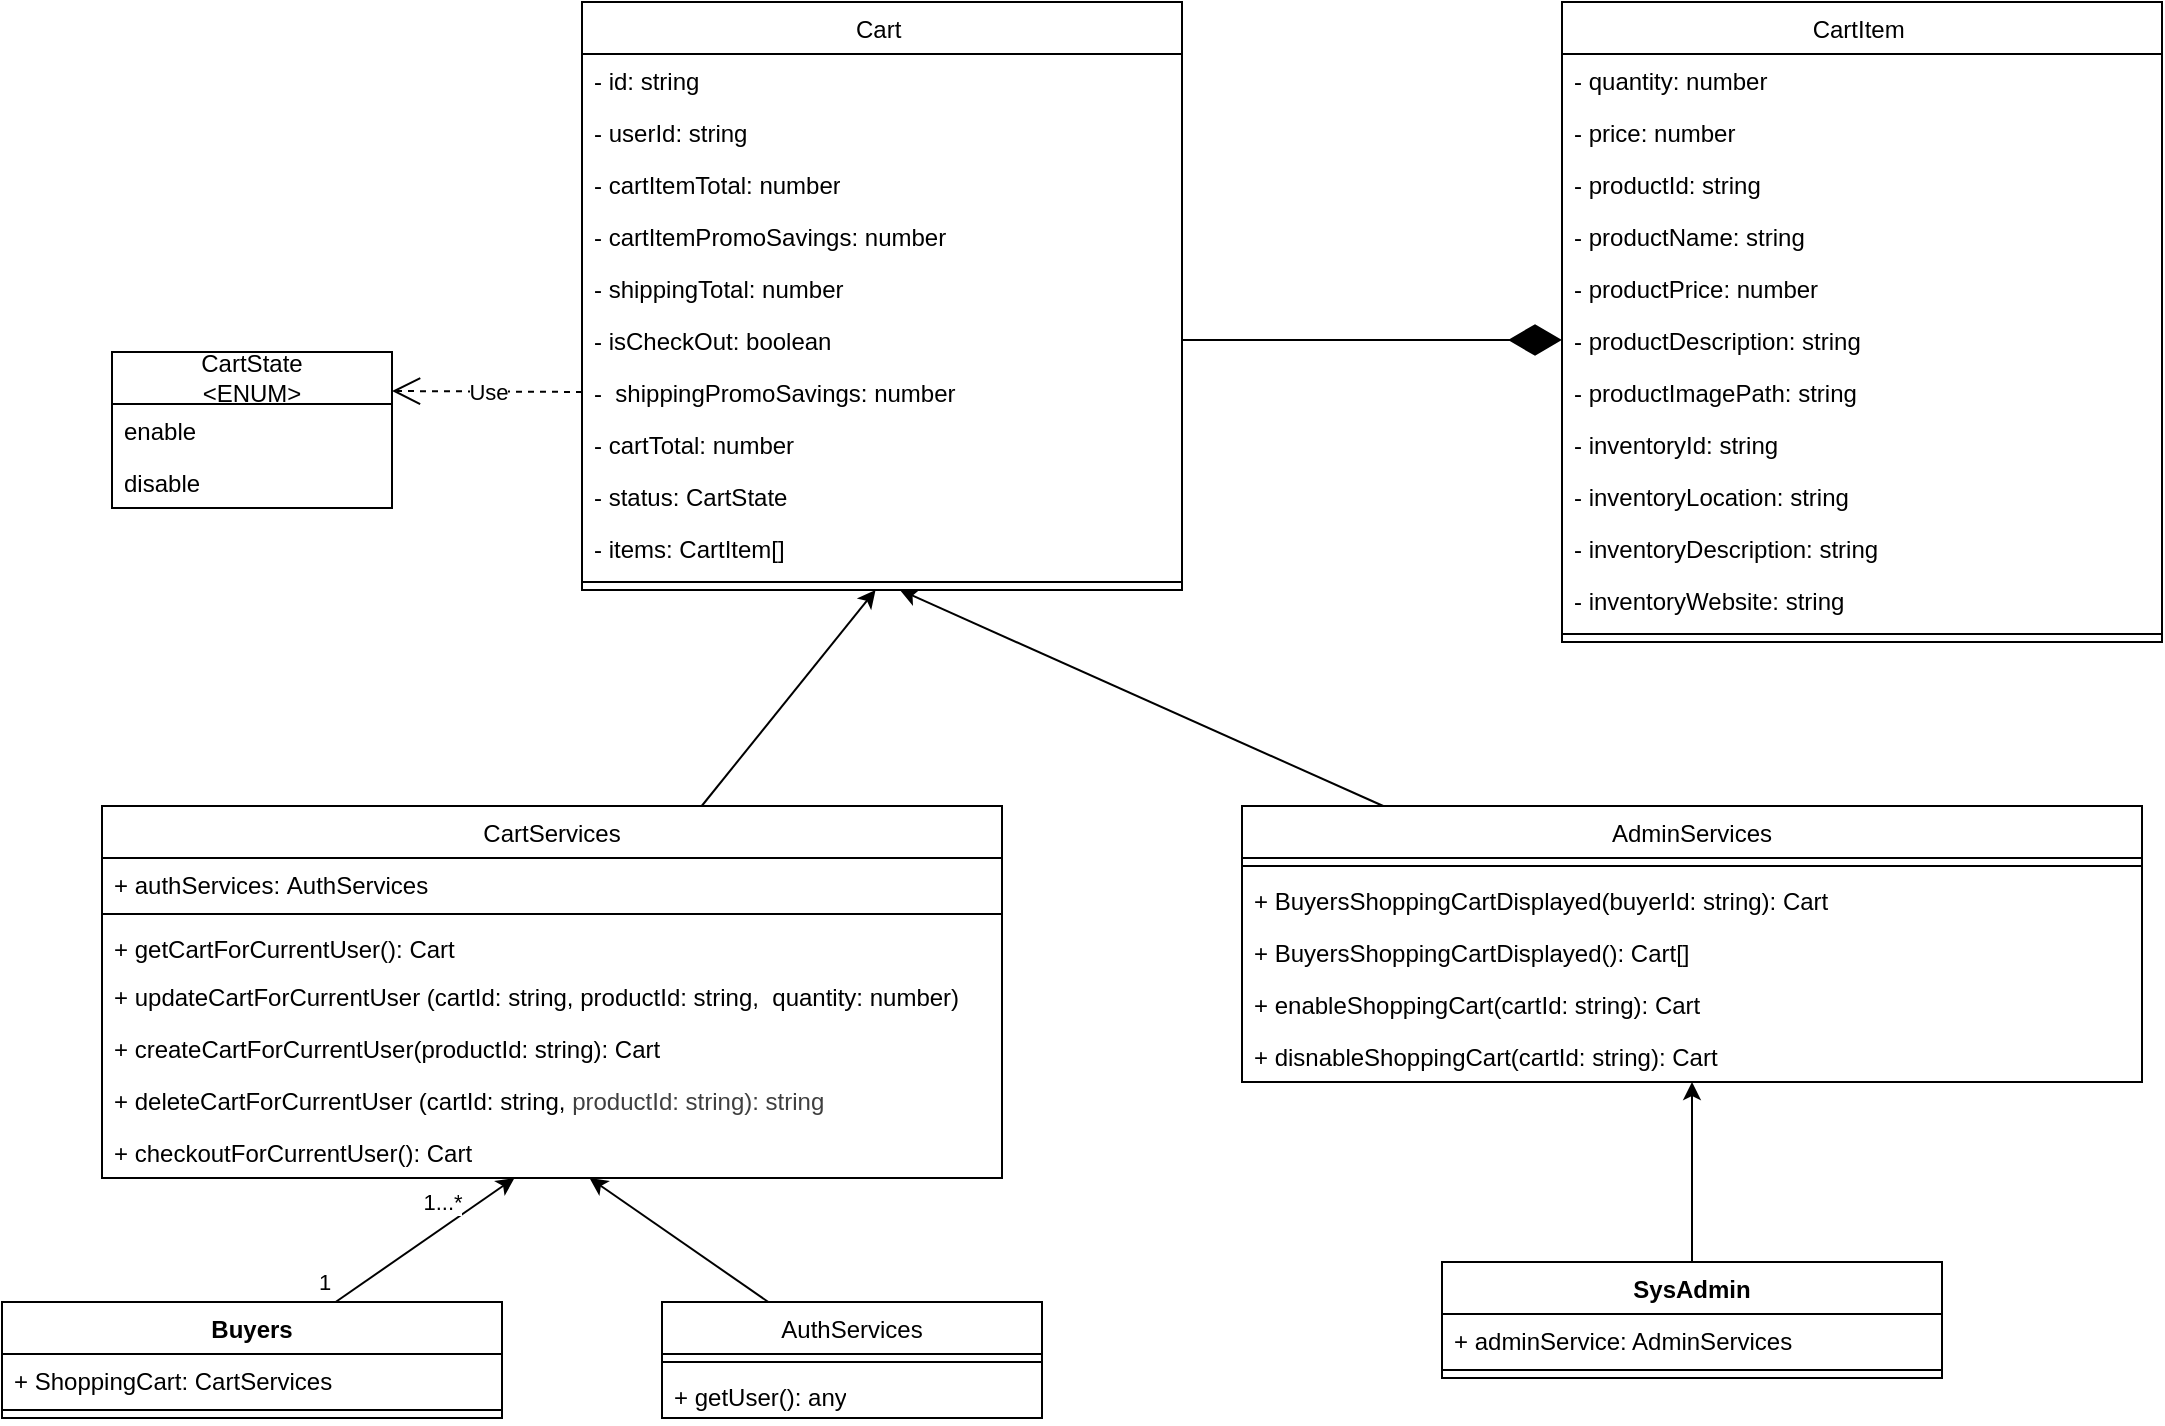 <mxfile>
    <diagram id="JQWZY4mdGBFvzLfy1NBc" name="classDiagram_ex8">
        <mxGraphModel dx="2070" dy="2338" grid="1" gridSize="10" guides="1" tooltips="1" connect="1" arrows="1" fold="1" page="1" pageScale="1" pageWidth="850" pageHeight="1400" math="0" shadow="0">
            <root>
                <mxCell id="0"/>
                <mxCell id="1" parent="0"/>
                <mxCell id="YYwTIxqM6CgFRL-hnvl1-5" value="&lt;span style=&quot;color: rgb(0, 0, 0); font-weight: 400; text-align: left;&quot;&gt;Cart&amp;nbsp;&lt;/span&gt;" style="swimlane;fontStyle=1;align=center;verticalAlign=top;childLayout=stackLayout;horizontal=1;startSize=26;horizontalStack=0;resizeParent=1;resizeParentMax=0;resizeLast=0;collapsible=1;marginBottom=0;whiteSpace=wrap;html=1;" parent="1" vertex="1">
                    <mxGeometry x="320" y="-270" width="300" height="294" as="geometry"/>
                </mxCell>
                <mxCell id="YYwTIxqM6CgFRL-hnvl1-6" value="-&amp;nbsp;&lt;span style=&quot;color: rgb(0, 0, 0);&quot;&gt;id: string&lt;/span&gt;" style="text;strokeColor=none;fillColor=none;align=left;verticalAlign=top;spacingLeft=4;spacingRight=4;overflow=hidden;rotatable=0;points=[[0,0.5],[1,0.5]];portConstraint=eastwest;whiteSpace=wrap;html=1;" parent="YYwTIxqM6CgFRL-hnvl1-5" vertex="1">
                    <mxGeometry y="26" width="300" height="26" as="geometry"/>
                </mxCell>
                <mxCell id="YYwTIxqM6CgFRL-hnvl1-9" value="-&amp;nbsp;&lt;span style=&quot;color: rgb(0, 0, 0);&quot;&gt;userId: string&lt;/span&gt;" style="text;strokeColor=none;fillColor=none;align=left;verticalAlign=top;spacingLeft=4;spacingRight=4;overflow=hidden;rotatable=0;points=[[0,0.5],[1,0.5]];portConstraint=eastwest;whiteSpace=wrap;html=1;" parent="YYwTIxqM6CgFRL-hnvl1-5" vertex="1">
                    <mxGeometry y="52" width="300" height="26" as="geometry"/>
                </mxCell>
                <mxCell id="YYwTIxqM6CgFRL-hnvl1-11" value="-&amp;nbsp;&lt;span style=&quot;color: rgb(0, 0, 0);&quot;&gt;cartItemTotal: number&lt;/span&gt;" style="text;strokeColor=none;fillColor=none;align=left;verticalAlign=top;spacingLeft=4;spacingRight=4;overflow=hidden;rotatable=0;points=[[0,0.5],[1,0.5]];portConstraint=eastwest;whiteSpace=wrap;html=1;" parent="YYwTIxqM6CgFRL-hnvl1-5" vertex="1">
                    <mxGeometry y="78" width="300" height="26" as="geometry"/>
                </mxCell>
                <mxCell id="YYwTIxqM6CgFRL-hnvl1-12" value="-&amp;nbsp;&lt;span style=&quot;color: rgb(0, 0, 0);&quot;&gt;cartItemPromoSavings: number&lt;/span&gt;" style="text;strokeColor=none;fillColor=none;align=left;verticalAlign=top;spacingLeft=4;spacingRight=4;overflow=hidden;rotatable=0;points=[[0,0.5],[1,0.5]];portConstraint=eastwest;whiteSpace=wrap;html=1;" parent="YYwTIxqM6CgFRL-hnvl1-5" vertex="1">
                    <mxGeometry y="104" width="300" height="26" as="geometry"/>
                </mxCell>
                <mxCell id="YYwTIxqM6CgFRL-hnvl1-13" value="-&amp;nbsp;&lt;span style=&quot;color: rgb(0, 0, 0);&quot;&gt;shippingTotal: number&lt;/span&gt;" style="text;strokeColor=none;fillColor=none;align=left;verticalAlign=top;spacingLeft=4;spacingRight=4;overflow=hidden;rotatable=0;points=[[0,0.5],[1,0.5]];portConstraint=eastwest;whiteSpace=wrap;html=1;" parent="YYwTIxqM6CgFRL-hnvl1-5" vertex="1">
                    <mxGeometry y="130" width="300" height="26" as="geometry"/>
                </mxCell>
                <mxCell id="YYwTIxqM6CgFRL-hnvl1-17" value="&lt;span style=&quot;color: rgb(0, 0, 0);&quot;&gt;- isCheckOut: boolean&lt;/span&gt;" style="text;strokeColor=none;fillColor=none;align=left;verticalAlign=top;spacingLeft=4;spacingRight=4;overflow=hidden;rotatable=0;points=[[0,0.5],[1,0.5]];portConstraint=eastwest;whiteSpace=wrap;html=1;" parent="YYwTIxqM6CgFRL-hnvl1-5" vertex="1">
                    <mxGeometry y="156" width="300" height="26" as="geometry"/>
                </mxCell>
                <mxCell id="YYwTIxqM6CgFRL-hnvl1-14" value="-&amp;nbsp;&lt;span style=&quot;color: rgb(0, 0, 0);&quot;&gt;&amp;nbsp;shippingPromoSavings: number&lt;/span&gt;" style="text;strokeColor=none;fillColor=none;align=left;verticalAlign=top;spacingLeft=4;spacingRight=4;overflow=hidden;rotatable=0;points=[[0,0.5],[1,0.5]];portConstraint=eastwest;whiteSpace=wrap;html=1;" parent="YYwTIxqM6CgFRL-hnvl1-5" vertex="1">
                    <mxGeometry y="182" width="300" height="26" as="geometry"/>
                </mxCell>
                <mxCell id="YYwTIxqM6CgFRL-hnvl1-15" value="&lt;span style=&quot;color: rgb(0, 0, 0);&quot;&gt;- cartTotal: number&lt;/span&gt;" style="text;strokeColor=none;fillColor=none;align=left;verticalAlign=top;spacingLeft=4;spacingRight=4;overflow=hidden;rotatable=0;points=[[0,0.5],[1,0.5]];portConstraint=eastwest;whiteSpace=wrap;html=1;" parent="YYwTIxqM6CgFRL-hnvl1-5" vertex="1">
                    <mxGeometry y="208" width="300" height="26" as="geometry"/>
                </mxCell>
                <mxCell id="YYwTIxqM6CgFRL-hnvl1-50" value="&lt;span style=&quot;color: rgb(0, 0, 0);&quot;&gt;- status: CartState&amp;nbsp;&lt;/span&gt;" style="text;strokeColor=none;fillColor=none;align=left;verticalAlign=top;spacingLeft=4;spacingRight=4;overflow=hidden;rotatable=0;points=[[0,0.5],[1,0.5]];portConstraint=eastwest;whiteSpace=wrap;html=1;" parent="YYwTIxqM6CgFRL-hnvl1-5" vertex="1">
                    <mxGeometry y="234" width="300" height="26" as="geometry"/>
                </mxCell>
                <mxCell id="YYwTIxqM6CgFRL-hnvl1-16" value="&lt;span style=&quot;color: rgb(0, 0, 0);&quot;&gt;- items: CartItem[]&lt;/span&gt;" style="text;strokeColor=none;fillColor=none;align=left;verticalAlign=top;spacingLeft=4;spacingRight=4;overflow=hidden;rotatable=0;points=[[0,0.5],[1,0.5]];portConstraint=eastwest;whiteSpace=wrap;html=1;" parent="YYwTIxqM6CgFRL-hnvl1-5" vertex="1">
                    <mxGeometry y="260" width="300" height="26" as="geometry"/>
                </mxCell>
                <mxCell id="YYwTIxqM6CgFRL-hnvl1-7" value="" style="line;strokeWidth=1;fillColor=none;align=left;verticalAlign=middle;spacingTop=-1;spacingLeft=3;spacingRight=3;rotatable=0;labelPosition=right;points=[];portConstraint=eastwest;strokeColor=inherit;" parent="YYwTIxqM6CgFRL-hnvl1-5" vertex="1">
                    <mxGeometry y="286" width="300" height="8" as="geometry"/>
                </mxCell>
                <mxCell id="YYwTIxqM6CgFRL-hnvl1-18" value="&lt;span style=&quot;color: rgb(0, 0, 0); font-weight: 400; text-align: left;&quot;&gt;CartItem&amp;nbsp;&lt;/span&gt;" style="swimlane;fontStyle=1;align=center;verticalAlign=top;childLayout=stackLayout;horizontal=1;startSize=26;horizontalStack=0;resizeParent=1;resizeParentMax=0;resizeLast=0;collapsible=1;marginBottom=0;whiteSpace=wrap;html=1;" parent="1" vertex="1">
                    <mxGeometry x="810" y="-270" width="300" height="320" as="geometry"/>
                </mxCell>
                <mxCell id="YYwTIxqM6CgFRL-hnvl1-19" value="-&amp;nbsp;&lt;span style=&quot;color: rgb(0, 0, 0);&quot;&gt;quantity: number&lt;/span&gt;" style="text;strokeColor=none;fillColor=none;align=left;verticalAlign=top;spacingLeft=4;spacingRight=4;overflow=hidden;rotatable=0;points=[[0,0.5],[1,0.5]];portConstraint=eastwest;whiteSpace=wrap;html=1;" parent="YYwTIxqM6CgFRL-hnvl1-18" vertex="1">
                    <mxGeometry y="26" width="300" height="26" as="geometry"/>
                </mxCell>
                <mxCell id="YYwTIxqM6CgFRL-hnvl1-20" value="-&amp;nbsp;&lt;span style=&quot;color: rgb(0, 0, 0);&quot;&gt;price: number&lt;/span&gt;" style="text;strokeColor=none;fillColor=none;align=left;verticalAlign=top;spacingLeft=4;spacingRight=4;overflow=hidden;rotatable=0;points=[[0,0.5],[1,0.5]];portConstraint=eastwest;whiteSpace=wrap;html=1;" parent="YYwTIxqM6CgFRL-hnvl1-18" vertex="1">
                    <mxGeometry y="52" width="300" height="26" as="geometry"/>
                </mxCell>
                <mxCell id="YYwTIxqM6CgFRL-hnvl1-21" value="-&amp;nbsp;&lt;span style=&quot;color: rgb(0, 0, 0);&quot;&gt;productId: string&lt;/span&gt;" style="text;strokeColor=none;fillColor=none;align=left;verticalAlign=top;spacingLeft=4;spacingRight=4;overflow=hidden;rotatable=0;points=[[0,0.5],[1,0.5]];portConstraint=eastwest;whiteSpace=wrap;html=1;" parent="YYwTIxqM6CgFRL-hnvl1-18" vertex="1">
                    <mxGeometry y="78" width="300" height="26" as="geometry"/>
                </mxCell>
                <mxCell id="YYwTIxqM6CgFRL-hnvl1-22" value="-&amp;nbsp;&lt;span style=&quot;color: rgb(0, 0, 0);&quot;&gt;productName: string&lt;/span&gt;" style="text;strokeColor=none;fillColor=none;align=left;verticalAlign=top;spacingLeft=4;spacingRight=4;overflow=hidden;rotatable=0;points=[[0,0.5],[1,0.5]];portConstraint=eastwest;whiteSpace=wrap;html=1;" parent="YYwTIxqM6CgFRL-hnvl1-18" vertex="1">
                    <mxGeometry y="104" width="300" height="26" as="geometry"/>
                </mxCell>
                <mxCell id="YYwTIxqM6CgFRL-hnvl1-23" value="&lt;span style=&quot;color: rgb(0, 0, 0);&quot;&gt;- productPrice: number&lt;/span&gt;" style="text;strokeColor=none;fillColor=none;align=left;verticalAlign=top;spacingLeft=4;spacingRight=4;overflow=hidden;rotatable=0;points=[[0,0.5],[1,0.5]];portConstraint=eastwest;whiteSpace=wrap;html=1;" parent="YYwTIxqM6CgFRL-hnvl1-18" vertex="1">
                    <mxGeometry y="130" width="300" height="26" as="geometry"/>
                </mxCell>
                <mxCell id="YYwTIxqM6CgFRL-hnvl1-24" value="&lt;span style=&quot;color: rgb(0, 0, 0);&quot;&gt;-&amp;nbsp;&lt;/span&gt;&lt;span style=&quot;color: rgb(0, 0, 0);&quot;&gt;productDescription: string&lt;/span&gt;" style="text;strokeColor=none;fillColor=none;align=left;verticalAlign=top;spacingLeft=4;spacingRight=4;overflow=hidden;rotatable=0;points=[[0,0.5],[1,0.5]];portConstraint=eastwest;whiteSpace=wrap;html=1;" parent="YYwTIxqM6CgFRL-hnvl1-18" vertex="1">
                    <mxGeometry y="156" width="300" height="26" as="geometry"/>
                </mxCell>
                <mxCell id="YYwTIxqM6CgFRL-hnvl1-25" value="-&amp;nbsp;&lt;span style=&quot;color: rgb(0, 0, 0);&quot;&gt;productImagePath: string&lt;/span&gt;" style="text;strokeColor=none;fillColor=none;align=left;verticalAlign=top;spacingLeft=4;spacingRight=4;overflow=hidden;rotatable=0;points=[[0,0.5],[1,0.5]];portConstraint=eastwest;whiteSpace=wrap;html=1;" parent="YYwTIxqM6CgFRL-hnvl1-18" vertex="1">
                    <mxGeometry y="182" width="300" height="26" as="geometry"/>
                </mxCell>
                <mxCell id="YYwTIxqM6CgFRL-hnvl1-26" value="&lt;span style=&quot;color: rgb(0, 0, 0);&quot;&gt;-&amp;nbsp;&lt;/span&gt;&lt;span style=&quot;color: rgb(0, 0, 0);&quot;&gt;inventoryId: string&lt;/span&gt;" style="text;strokeColor=none;fillColor=none;align=left;verticalAlign=top;spacingLeft=4;spacingRight=4;overflow=hidden;rotatable=0;points=[[0,0.5],[1,0.5]];portConstraint=eastwest;whiteSpace=wrap;html=1;" parent="YYwTIxqM6CgFRL-hnvl1-18" vertex="1">
                    <mxGeometry y="208" width="300" height="26" as="geometry"/>
                </mxCell>
                <mxCell id="YYwTIxqM6CgFRL-hnvl1-27" value="&lt;span style=&quot;color: rgb(0, 0, 0);&quot;&gt;-&amp;nbsp;&lt;/span&gt;&lt;span style=&quot;color: rgb(0, 0, 0);&quot;&gt;inventoryLocation: string&lt;/span&gt;" style="text;strokeColor=none;fillColor=none;align=left;verticalAlign=top;spacingLeft=4;spacingRight=4;overflow=hidden;rotatable=0;points=[[0,0.5],[1,0.5]];portConstraint=eastwest;whiteSpace=wrap;html=1;" parent="YYwTIxqM6CgFRL-hnvl1-18" vertex="1">
                    <mxGeometry y="234" width="300" height="26" as="geometry"/>
                </mxCell>
                <mxCell id="YYwTIxqM6CgFRL-hnvl1-40" value="-&lt;span style=&quot;color: rgb(0, 0, 0);&quot;&gt;&amp;nbsp;inventoryDescription: string&lt;/span&gt;" style="text;strokeColor=none;fillColor=none;align=left;verticalAlign=top;spacingLeft=4;spacingRight=4;overflow=hidden;rotatable=0;points=[[0,0.5],[1,0.5]];portConstraint=eastwest;whiteSpace=wrap;html=1;" parent="YYwTIxqM6CgFRL-hnvl1-18" vertex="1">
                    <mxGeometry y="260" width="300" height="26" as="geometry"/>
                </mxCell>
                <mxCell id="YYwTIxqM6CgFRL-hnvl1-41" value="-&amp;nbsp;&lt;span style=&quot;color: rgb(0, 0, 0);&quot;&gt;inventoryWebsite: string&lt;/span&gt;" style="text;strokeColor=none;fillColor=none;align=left;verticalAlign=top;spacingLeft=4;spacingRight=4;overflow=hidden;rotatable=0;points=[[0,0.5],[1,0.5]];portConstraint=eastwest;whiteSpace=wrap;html=1;" parent="YYwTIxqM6CgFRL-hnvl1-18" vertex="1">
                    <mxGeometry y="286" width="300" height="26" as="geometry"/>
                </mxCell>
                <mxCell id="YYwTIxqM6CgFRL-hnvl1-28" value="" style="line;strokeWidth=1;fillColor=none;align=left;verticalAlign=middle;spacingTop=-1;spacingLeft=3;spacingRight=3;rotatable=0;labelPosition=right;points=[];portConstraint=eastwest;strokeColor=inherit;" parent="YYwTIxqM6CgFRL-hnvl1-18" vertex="1">
                    <mxGeometry y="312" width="300" height="8" as="geometry"/>
                </mxCell>
                <mxCell id="PRF8C6gGrKU6Az1jLZBd-20" value="" style="edgeStyle=none;html=1;" parent="1" source="YYwTIxqM6CgFRL-hnvl1-29" target="YYwTIxqM6CgFRL-hnvl1-7" edge="1">
                    <mxGeometry relative="1" as="geometry"/>
                </mxCell>
                <mxCell id="YYwTIxqM6CgFRL-hnvl1-29" value="&lt;span style=&quot;color: rgb(0, 0, 0); font-weight: 400; text-align: left;&quot;&gt;CartServices&lt;/span&gt;" style="swimlane;fontStyle=1;align=center;verticalAlign=top;childLayout=stackLayout;horizontal=1;startSize=26;horizontalStack=0;resizeParent=1;resizeParentMax=0;resizeLast=0;collapsible=1;marginBottom=0;whiteSpace=wrap;html=1;" parent="1" vertex="1">
                    <mxGeometry x="80" y="132" width="450" height="186" as="geometry"/>
                </mxCell>
                <mxCell id="YYwTIxqM6CgFRL-hnvl1-58" value="+&amp;nbsp;authServices:&amp;nbsp;&lt;span style=&quot;color: rgb(0, 0, 0);&quot;&gt;AuthServices&lt;/span&gt;" style="text;strokeColor=none;fillColor=none;align=left;verticalAlign=top;spacingLeft=4;spacingRight=4;overflow=hidden;rotatable=0;points=[[0,0.5],[1,0.5]];portConstraint=eastwest;whiteSpace=wrap;html=1;" parent="YYwTIxqM6CgFRL-hnvl1-29" vertex="1">
                    <mxGeometry y="26" width="450" height="24" as="geometry"/>
                </mxCell>
                <mxCell id="YYwTIxqM6CgFRL-hnvl1-39" value="" style="line;strokeWidth=1;fillColor=none;align=left;verticalAlign=middle;spacingTop=-1;spacingLeft=3;spacingRight=3;rotatable=0;labelPosition=right;points=[];portConstraint=eastwest;strokeColor=inherit;" parent="YYwTIxqM6CgFRL-hnvl1-29" vertex="1">
                    <mxGeometry y="50" width="450" height="8" as="geometry"/>
                </mxCell>
                <mxCell id="YYwTIxqM6CgFRL-hnvl1-30" value="+&amp;nbsp;getCartForCurrentUser():&amp;nbsp;&lt;span style=&quot;color: rgb(0, 0, 0);&quot;&gt;Cart&amp;nbsp;&lt;/span&gt;" style="text;strokeColor=none;fillColor=none;align=left;verticalAlign=top;spacingLeft=4;spacingRight=4;overflow=hidden;rotatable=0;points=[[0,0.5],[1,0.5]];portConstraint=eastwest;whiteSpace=wrap;html=1;" parent="YYwTIxqM6CgFRL-hnvl1-29" vertex="1">
                    <mxGeometry y="58" width="450" height="24" as="geometry"/>
                </mxCell>
                <mxCell id="YYwTIxqM6CgFRL-hnvl1-32" value="&lt;div&gt;&lt;font color=&quot;#000000&quot;&gt;+ updateCartForCurrentUser (c&lt;/font&gt;&lt;span style=&quot;background-color: transparent;&quot;&gt;artId: string,&lt;/span&gt;&lt;span style=&quot;background-color: transparent;&quot;&gt;&amp;nbsp;productId: string,&lt;/span&gt;&lt;span style=&quot;background-color: transparent;&quot;&gt;&amp;nbsp; quantity: number&lt;/span&gt;&lt;span style=&quot;background-color: transparent;&quot;&gt;)&amp;nbsp;&lt;/span&gt;&lt;/div&gt;" style="text;strokeColor=none;fillColor=none;align=left;verticalAlign=top;spacingLeft=4;spacingRight=4;overflow=hidden;rotatable=0;points=[[0,0.5],[1,0.5]];portConstraint=eastwest;whiteSpace=wrap;html=1;" parent="YYwTIxqM6CgFRL-hnvl1-29" vertex="1">
                    <mxGeometry y="82" width="450" height="26" as="geometry"/>
                </mxCell>
                <mxCell id="YYwTIxqM6CgFRL-hnvl1-31" value="+ createCartForCurrentUser(productId: string): Cart" style="text;strokeColor=none;fillColor=none;align=left;verticalAlign=top;spacingLeft=4;spacingRight=4;overflow=hidden;rotatable=0;points=[[0,0.5],[1,0.5]];portConstraint=eastwest;whiteSpace=wrap;html=1;" parent="YYwTIxqM6CgFRL-hnvl1-29" vertex="1">
                    <mxGeometry y="108" width="450" height="26" as="geometry"/>
                </mxCell>
                <mxCell id="YYwTIxqM6CgFRL-hnvl1-33" value="+&amp;nbsp;&lt;span style=&quot;background-color: transparent;&quot;&gt;&lt;font color=&quot;#000000&quot;&gt;deleteCartForCurrentUser (&lt;/font&gt;&lt;/span&gt;&lt;font style=&quot;background-color: transparent;&quot;&gt;cartId: string,&lt;/font&gt;&lt;span style=&quot;color: rgb(63, 63, 63); background-color: transparent;&quot;&gt;&amp;nbsp;productId: string&lt;/span&gt;&lt;span style=&quot;color: rgb(63, 63, 63); background-color: transparent;&quot;&gt;): string&lt;/span&gt;" style="text;strokeColor=none;fillColor=none;align=left;verticalAlign=top;spacingLeft=4;spacingRight=4;overflow=hidden;rotatable=0;points=[[0,0.5],[1,0.5]];portConstraint=eastwest;whiteSpace=wrap;html=1;" parent="YYwTIxqM6CgFRL-hnvl1-29" vertex="1">
                    <mxGeometry y="134" width="450" height="26" as="geometry"/>
                </mxCell>
                <mxCell id="YYwTIxqM6CgFRL-hnvl1-34" value="+&amp;nbsp;checkoutForCurrentUser(): Cart" style="text;strokeColor=none;fillColor=none;align=left;verticalAlign=top;spacingLeft=4;spacingRight=4;overflow=hidden;rotatable=0;points=[[0,0.5],[1,0.5]];portConstraint=eastwest;whiteSpace=wrap;html=1;" parent="YYwTIxqM6CgFRL-hnvl1-29" vertex="1">
                    <mxGeometry y="160" width="450" height="26" as="geometry"/>
                </mxCell>
                <mxCell id="PRF8C6gGrKU6Az1jLZBd-23" style="edgeStyle=none;html=1;" parent="1" source="YYwTIxqM6CgFRL-hnvl1-43" target="YYwTIxqM6CgFRL-hnvl1-7" edge="1">
                    <mxGeometry relative="1" as="geometry"/>
                </mxCell>
                <mxCell id="YYwTIxqM6CgFRL-hnvl1-43" value="&lt;div style=&quot;text-align: left;&quot;&gt;&lt;span style=&quot;font-weight: 400;&quot;&gt;AdminServices&lt;/span&gt;&lt;/div&gt;" style="swimlane;fontStyle=1;align=center;verticalAlign=top;childLayout=stackLayout;horizontal=1;startSize=26;horizontalStack=0;resizeParent=1;resizeParentMax=0;resizeLast=0;collapsible=1;marginBottom=0;whiteSpace=wrap;html=1;" parent="1" vertex="1">
                    <mxGeometry x="650" y="132" width="450" height="138" as="geometry"/>
                </mxCell>
                <mxCell id="YYwTIxqM6CgFRL-hnvl1-44" value="" style="line;strokeWidth=1;fillColor=none;align=left;verticalAlign=middle;spacingTop=-1;spacingLeft=3;spacingRight=3;rotatable=0;labelPosition=right;points=[];portConstraint=eastwest;strokeColor=inherit;" parent="YYwTIxqM6CgFRL-hnvl1-43" vertex="1">
                    <mxGeometry y="26" width="450" height="8" as="geometry"/>
                </mxCell>
                <mxCell id="YYwTIxqM6CgFRL-hnvl1-55" value="+ BuyersShoppingCartDisplayed(buyerId: string): Cart" style="text;strokeColor=none;fillColor=none;align=left;verticalAlign=top;spacingLeft=4;spacingRight=4;overflow=hidden;rotatable=0;points=[[0,0.5],[1,0.5]];portConstraint=eastwest;whiteSpace=wrap;html=1;" parent="YYwTIxqM6CgFRL-hnvl1-43" vertex="1">
                    <mxGeometry y="34" width="450" height="26" as="geometry"/>
                </mxCell>
                <mxCell id="YYwTIxqM6CgFRL-hnvl1-49" value="+ BuyersShoppingCartDisplayed(): Cart[]" style="text;strokeColor=none;fillColor=none;align=left;verticalAlign=top;spacingLeft=4;spacingRight=4;overflow=hidden;rotatable=0;points=[[0,0.5],[1,0.5]];portConstraint=eastwest;whiteSpace=wrap;html=1;" parent="YYwTIxqM6CgFRL-hnvl1-43" vertex="1">
                    <mxGeometry y="60" width="450" height="26" as="geometry"/>
                </mxCell>
                <mxCell id="YYwTIxqM6CgFRL-hnvl1-56" value="+&amp;nbsp;enableShoppingCart(cartId: string): Cart" style="text;strokeColor=none;fillColor=none;align=left;verticalAlign=top;spacingLeft=4;spacingRight=4;overflow=hidden;rotatable=0;points=[[0,0.5],[1,0.5]];portConstraint=eastwest;whiteSpace=wrap;html=1;" parent="YYwTIxqM6CgFRL-hnvl1-43" vertex="1">
                    <mxGeometry y="86" width="450" height="26" as="geometry"/>
                </mxCell>
                <mxCell id="YYwTIxqM6CgFRL-hnvl1-57" value="+ disnableShoppingCart(cartId: string): Cart" style="text;strokeColor=none;fillColor=none;align=left;verticalAlign=top;spacingLeft=4;spacingRight=4;overflow=hidden;rotatable=0;points=[[0,0.5],[1,0.5]];portConstraint=eastwest;whiteSpace=wrap;html=1;" parent="YYwTIxqM6CgFRL-hnvl1-43" vertex="1">
                    <mxGeometry y="112" width="450" height="26" as="geometry"/>
                </mxCell>
                <mxCell id="YYwTIxqM6CgFRL-hnvl1-51" value="CartState&lt;div&gt;&amp;lt;ENUM&amp;gt;&lt;/div&gt;" style="swimlane;fontStyle=0;childLayout=stackLayout;horizontal=1;startSize=26;fillColor=none;horizontalStack=0;resizeParent=1;resizeParentMax=0;resizeLast=0;collapsible=1;marginBottom=0;whiteSpace=wrap;html=1;" parent="1" vertex="1">
                    <mxGeometry x="85" y="-95" width="140" height="78" as="geometry"/>
                </mxCell>
                <mxCell id="YYwTIxqM6CgFRL-hnvl1-53" value="enable" style="text;strokeColor=none;fillColor=none;align=left;verticalAlign=top;spacingLeft=4;spacingRight=4;overflow=hidden;rotatable=0;points=[[0,0.5],[1,0.5]];portConstraint=eastwest;whiteSpace=wrap;html=1;" parent="YYwTIxqM6CgFRL-hnvl1-51" vertex="1">
                    <mxGeometry y="26" width="140" height="26" as="geometry"/>
                </mxCell>
                <mxCell id="YYwTIxqM6CgFRL-hnvl1-54" value="disable" style="text;strokeColor=none;fillColor=none;align=left;verticalAlign=top;spacingLeft=4;spacingRight=4;overflow=hidden;rotatable=0;points=[[0,0.5],[1,0.5]];portConstraint=eastwest;whiteSpace=wrap;html=1;" parent="YYwTIxqM6CgFRL-hnvl1-51" vertex="1">
                    <mxGeometry y="52" width="140" height="26" as="geometry"/>
                </mxCell>
                <mxCell id="PRF8C6gGrKU6Az1jLZBd-22" value="" style="edgeStyle=none;html=1;" parent="1" source="PRF8C6gGrKU6Az1jLZBd-1" target="YYwTIxqM6CgFRL-hnvl1-34" edge="1">
                    <mxGeometry relative="1" as="geometry"/>
                </mxCell>
                <mxCell id="PRF8C6gGrKU6Az1jLZBd-1" value="&lt;span style=&quot;color: rgb(0, 0, 0); font-weight: 400; text-align: left;&quot;&gt;AuthServices&lt;/span&gt;" style="swimlane;fontStyle=1;align=center;verticalAlign=top;childLayout=stackLayout;horizontal=1;startSize=26;horizontalStack=0;resizeParent=1;resizeParentMax=0;resizeLast=0;collapsible=1;marginBottom=0;whiteSpace=wrap;html=1;" parent="1" vertex="1">
                    <mxGeometry x="360" y="380" width="190" height="58" as="geometry"/>
                </mxCell>
                <mxCell id="PRF8C6gGrKU6Az1jLZBd-2" value="" style="line;strokeWidth=1;fillColor=none;align=left;verticalAlign=middle;spacingTop=-1;spacingLeft=3;spacingRight=3;rotatable=0;labelPosition=right;points=[];portConstraint=eastwest;strokeColor=inherit;" parent="PRF8C6gGrKU6Az1jLZBd-1" vertex="1">
                    <mxGeometry y="26" width="190" height="8" as="geometry"/>
                </mxCell>
                <mxCell id="PRF8C6gGrKU6Az1jLZBd-3" value="+ getUser(): any" style="text;strokeColor=none;fillColor=none;align=left;verticalAlign=top;spacingLeft=4;spacingRight=4;overflow=hidden;rotatable=0;points=[[0,0.5],[1,0.5]];portConstraint=eastwest;whiteSpace=wrap;html=1;" parent="PRF8C6gGrKU6Az1jLZBd-1" vertex="1">
                    <mxGeometry y="34" width="190" height="24" as="geometry"/>
                </mxCell>
                <mxCell id="PRF8C6gGrKU6Az1jLZBd-4" value="" style="endArrow=diamondThin;endFill=1;endSize=24;html=1;exitX=1;exitY=0.5;exitDx=0;exitDy=0;entryX=0;entryY=0.5;entryDx=0;entryDy=0;" parent="1" source="YYwTIxqM6CgFRL-hnvl1-17" target="YYwTIxqM6CgFRL-hnvl1-24" edge="1">
                    <mxGeometry width="160" relative="1" as="geometry">
                        <mxPoint x="670" y="-50" as="sourcePoint"/>
                        <mxPoint x="830" y="-50" as="targetPoint"/>
                    </mxGeometry>
                </mxCell>
                <mxCell id="PRF8C6gGrKU6Az1jLZBd-21" value="" style="edgeStyle=none;html=1;" parent="1" source="PRF8C6gGrKU6Az1jLZBd-5" target="YYwTIxqM6CgFRL-hnvl1-34" edge="1">
                    <mxGeometry relative="1" as="geometry"/>
                </mxCell>
                <mxCell id="-oH-EwEkSnPSm2yXsdoV-3" value="1" style="edgeLabel;html=1;align=center;verticalAlign=middle;resizable=0;points=[];" vertex="1" connectable="0" parent="PRF8C6gGrKU6Az1jLZBd-21">
                    <mxGeometry x="-0.366" y="1" relative="1" as="geometry">
                        <mxPoint x="-34" y="10" as="offset"/>
                    </mxGeometry>
                </mxCell>
                <mxCell id="-oH-EwEkSnPSm2yXsdoV-4" value="1...*" style="edgeLabel;html=1;align=center;verticalAlign=middle;resizable=0;points=[];" vertex="1" connectable="0" parent="PRF8C6gGrKU6Az1jLZBd-21">
                    <mxGeometry x="-0.089" y="2" relative="1" as="geometry">
                        <mxPoint x="13" y="-20" as="offset"/>
                    </mxGeometry>
                </mxCell>
                <mxCell id="PRF8C6gGrKU6Az1jLZBd-5" value="Buyers" style="swimlane;fontStyle=1;align=center;verticalAlign=top;childLayout=stackLayout;horizontal=1;startSize=26;horizontalStack=0;resizeParent=1;resizeParentMax=0;resizeLast=0;collapsible=1;marginBottom=0;whiteSpace=wrap;html=1;" parent="1" vertex="1">
                    <mxGeometry x="30" y="380" width="250" height="58" as="geometry"/>
                </mxCell>
                <mxCell id="PRF8C6gGrKU6Az1jLZBd-12" value="+ ShoppingCart: CartServices" style="text;strokeColor=none;fillColor=none;align=left;verticalAlign=top;spacingLeft=4;spacingRight=4;overflow=hidden;rotatable=0;points=[[0,0.5],[1,0.5]];portConstraint=eastwest;whiteSpace=wrap;html=1;" parent="PRF8C6gGrKU6Az1jLZBd-5" vertex="1">
                    <mxGeometry y="26" width="250" height="24" as="geometry"/>
                </mxCell>
                <mxCell id="PRF8C6gGrKU6Az1jLZBd-6" value="" style="line;strokeWidth=1;fillColor=none;align=left;verticalAlign=middle;spacingTop=-1;spacingLeft=3;spacingRight=3;rotatable=0;labelPosition=right;points=[];portConstraint=eastwest;strokeColor=inherit;" parent="PRF8C6gGrKU6Az1jLZBd-5" vertex="1">
                    <mxGeometry y="50" width="250" height="8" as="geometry"/>
                </mxCell>
                <mxCell id="PRF8C6gGrKU6Az1jLZBd-24" value="" style="edgeStyle=none;html=1;" parent="1" source="PRF8C6gGrKU6Az1jLZBd-14" target="YYwTIxqM6CgFRL-hnvl1-57" edge="1">
                    <mxGeometry relative="1" as="geometry"/>
                </mxCell>
                <mxCell id="PRF8C6gGrKU6Az1jLZBd-14" value="SysAdmin" style="swimlane;fontStyle=1;align=center;verticalAlign=top;childLayout=stackLayout;horizontal=1;startSize=26;horizontalStack=0;resizeParent=1;resizeParentMax=0;resizeLast=0;collapsible=1;marginBottom=0;whiteSpace=wrap;html=1;" parent="1" vertex="1">
                    <mxGeometry x="750" y="360" width="250" height="58" as="geometry"/>
                </mxCell>
                <mxCell id="PRF8C6gGrKU6Az1jLZBd-15" value="+ adminService: AdminServices" style="text;strokeColor=none;fillColor=none;align=left;verticalAlign=top;spacingLeft=4;spacingRight=4;overflow=hidden;rotatable=0;points=[[0,0.5],[1,0.5]];portConstraint=eastwest;whiteSpace=wrap;html=1;" parent="PRF8C6gGrKU6Az1jLZBd-14" vertex="1">
                    <mxGeometry y="26" width="250" height="24" as="geometry"/>
                </mxCell>
                <mxCell id="PRF8C6gGrKU6Az1jLZBd-16" value="" style="line;strokeWidth=1;fillColor=none;align=left;verticalAlign=middle;spacingTop=-1;spacingLeft=3;spacingRight=3;rotatable=0;labelPosition=right;points=[];portConstraint=eastwest;strokeColor=inherit;" parent="PRF8C6gGrKU6Az1jLZBd-14" vertex="1">
                    <mxGeometry y="50" width="250" height="8" as="geometry"/>
                </mxCell>
                <mxCell id="PRF8C6gGrKU6Az1jLZBd-25" value="Use" style="endArrow=open;endSize=12;dashed=1;html=1;entryX=1;entryY=0.25;entryDx=0;entryDy=0;exitX=0;exitY=0.5;exitDx=0;exitDy=0;" parent="1" source="YYwTIxqM6CgFRL-hnvl1-14" target="YYwTIxqM6CgFRL-hnvl1-51" edge="1">
                    <mxGeometry width="160" relative="1" as="geometry">
                        <mxPoint x="630" y="80" as="sourcePoint"/>
                        <mxPoint x="790" y="80" as="targetPoint"/>
                    </mxGeometry>
                </mxCell>
            </root>
        </mxGraphModel>
    </diagram>
    <diagram id="lVAdzgTaHLaV7_73CIzS" name="PDM">
        <mxGraphModel dx="2042" dy="563" grid="1" gridSize="10" guides="1" tooltips="1" connect="1" arrows="1" fold="1" page="0" pageScale="1" pageWidth="850" pageHeight="1400" math="0" shadow="0">
            <root>
                <mxCell id="0"/>
                <mxCell id="1" parent="0"/>
                <mxCell id="83D_KGh3m5DDi0kaCVMJ-72" value="" style="rounded=0;whiteSpace=wrap;html=1;" parent="1" vertex="1">
                    <mxGeometry x="-440" y="240" width="1880" height="860" as="geometry"/>
                </mxCell>
                <mxCell id="83D_KGh3m5DDi0kaCVMJ-30" value="" style="endArrow=classic;html=1;exitX=0;exitY=0.5;exitDx=0;exitDy=0;" parent="1" source="OXWr6HopqdPo0VmwhZ3X-42" edge="1">
                    <mxGeometry width="50" height="50" relative="1" as="geometry">
                        <mxPoint x="110" y="400" as="sourcePoint"/>
                        <mxPoint x="110" y="400" as="targetPoint"/>
                    </mxGeometry>
                </mxCell>
                <mxCell id="83D_KGh3m5DDi0kaCVMJ-31" value="" style="group" parent="1" vertex="1" connectable="0">
                    <mxGeometry x="260" y="354" width="260" height="90" as="geometry"/>
                </mxCell>
                <mxCell id="OXWr6HopqdPo0VmwhZ3X-41" value="BRANCHPHONE " style="shape=table;startSize=30;container=1;collapsible=1;childLayout=tableLayout;fixedRows=1;rowLines=0;fontStyle=1;align=center;resizeLast=1;" parent="83D_KGh3m5DDi0kaCVMJ-31" vertex="1">
                    <mxGeometry width="260" height="90" as="geometry"/>
                </mxCell>
                <mxCell id="OXWr6HopqdPo0VmwhZ3X-42" value="" style="shape=tableRow;horizontal=0;startSize=0;swimlaneHead=0;swimlaneBody=0;fillColor=none;collapsible=0;dropTarget=0;points=[[0,0.5],[1,0.5]];portConstraint=eastwest;top=0;left=0;right=0;bottom=1;" parent="OXWr6HopqdPo0VmwhZ3X-41" vertex="1">
                    <mxGeometry y="30" width="260" height="30" as="geometry"/>
                </mxCell>
                <mxCell id="OXWr6HopqdPo0VmwhZ3X-43" value="PK, FK" style="shape=partialRectangle;overflow=hidden;connectable=0;fillColor=none;top=0;left=0;bottom=0;right=0;fontStyle=1;" parent="OXWr6HopqdPo0VmwhZ3X-42" vertex="1">
                    <mxGeometry width="60.0" height="30" as="geometry">
                        <mxRectangle width="60.0" height="30" as="alternateBounds"/>
                    </mxGeometry>
                </mxCell>
                <mxCell id="OXWr6HopqdPo0VmwhZ3X-44" value="BRANAME" style="shape=partialRectangle;overflow=hidden;connectable=0;fillColor=none;align=left;top=0;left=0;bottom=0;right=0;spacingLeft=6;fontStyle=5;" parent="OXWr6HopqdPo0VmwhZ3X-42" vertex="1">
                    <mxGeometry x="60.0" width="200.0" height="30" as="geometry">
                        <mxRectangle width="200.0" height="30" as="alternateBounds"/>
                    </mxGeometry>
                </mxCell>
                <mxCell id="OXWr6HopqdPo0VmwhZ3X-45" value="" style="shape=tableRow;horizontal=0;startSize=0;swimlaneHead=0;swimlaneBody=0;fillColor=none;collapsible=0;dropTarget=0;points=[[0,0.5],[1,0.5]];portConstraint=eastwest;top=0;left=0;right=0;bottom=0;" parent="OXWr6HopqdPo0VmwhZ3X-41" vertex="1">
                    <mxGeometry y="60" width="260" height="30" as="geometry"/>
                </mxCell>
                <mxCell id="OXWr6HopqdPo0VmwhZ3X-46" value="" style="shape=partialRectangle;overflow=hidden;connectable=0;fillColor=none;top=0;left=0;bottom=0;right=0;" parent="OXWr6HopqdPo0VmwhZ3X-45" vertex="1">
                    <mxGeometry width="60.0" height="30" as="geometry">
                        <mxRectangle width="60.0" height="30" as="alternateBounds"/>
                    </mxGeometry>
                </mxCell>
                <mxCell id="OXWr6HopqdPo0VmwhZ3X-47" value="" style="shape=partialRectangle;overflow=hidden;connectable=0;fillColor=none;align=left;top=0;left=0;bottom=0;right=0;spacingLeft=6;" parent="OXWr6HopqdPo0VmwhZ3X-45" vertex="1">
                    <mxGeometry x="60.0" width="200.0" height="30" as="geometry">
                        <mxRectangle width="200.0" height="30" as="alternateBounds"/>
                    </mxGeometry>
                </mxCell>
                <mxCell id="OXWr6HopqdPo0VmwhZ3X-63" value="PHONE" style="shape=partialRectangle;overflow=hidden;connectable=0;fillColor=none;align=left;top=0;left=0;bottom=0;right=0;spacingLeft=6;strokeWidth=1;fontStyle=5" parent="83D_KGh3m5DDi0kaCVMJ-31" vertex="1">
                    <mxGeometry x="60" y="60" width="190" height="30" as="geometry">
                        <mxRectangle width="160" height="30" as="alternateBounds"/>
                    </mxGeometry>
                </mxCell>
                <mxCell id="OXWr6HopqdPo0VmwhZ3X-68" value="CHAR(5)" style="shape=partialRectangle;overflow=hidden;connectable=0;fillColor=none;align=left;top=0;left=0;bottom=0;right=0;spacingLeft=6;strokeWidth=4;" parent="83D_KGh3m5DDi0kaCVMJ-31" vertex="1">
                    <mxGeometry x="150" y="30" width="110" height="30" as="geometry">
                        <mxRectangle width="160" height="30" as="alternateBounds"/>
                    </mxGeometry>
                </mxCell>
                <mxCell id="OXWr6HopqdPo0VmwhZ3X-70" value="CHAR(15)" style="shape=partialRectangle;overflow=hidden;connectable=0;fillColor=none;align=left;top=0;left=0;bottom=0;right=0;spacingLeft=6;" parent="83D_KGh3m5DDi0kaCVMJ-31" vertex="1">
                    <mxGeometry x="150" y="60" width="110" height="30" as="geometry">
                        <mxRectangle width="160" height="30" as="alternateBounds"/>
                    </mxGeometry>
                </mxCell>
                <mxCell id="Z9A8vVoSPceEzxVb8UcS-1" value="PK" style="shape=partialRectangle;overflow=hidden;connectable=0;fillColor=none;top=0;left=0;bottom=0;right=0;fontStyle=1;" parent="83D_KGh3m5DDi0kaCVMJ-31" vertex="1">
                    <mxGeometry y="60" width="60" height="30" as="geometry">
                        <mxRectangle width="30" height="30" as="alternateBounds"/>
                    </mxGeometry>
                </mxCell>
                <mxCell id="83D_KGh3m5DDi0kaCVMJ-32" value="" style="group" parent="1" vertex="1" connectable="0">
                    <mxGeometry x="-270" y="360" width="380" height="240" as="geometry"/>
                </mxCell>
                <mxCell id="OXWr6HopqdPo0VmwhZ3X-4" value="BRANCH" style="shape=table;startSize=30;container=1;collapsible=1;childLayout=tableLayout;fixedRows=1;rowLines=0;fontStyle=1;align=center;resizeLast=1;" parent="83D_KGh3m5DDi0kaCVMJ-32" vertex="1">
                    <mxGeometry x="-50" width="430" height="240" as="geometry"/>
                </mxCell>
                <mxCell id="OXWr6HopqdPo0VmwhZ3X-5" value="" style="shape=tableRow;horizontal=0;startSize=0;swimlaneHead=0;swimlaneBody=0;fillColor=none;collapsible=0;dropTarget=0;points=[[0,0.5],[1,0.5]];portConstraint=eastwest;top=0;left=0;right=0;bottom=1;" parent="OXWr6HopqdPo0VmwhZ3X-4" vertex="1">
                    <mxGeometry y="30" width="430" height="30" as="geometry"/>
                </mxCell>
                <mxCell id="OXWr6HopqdPo0VmwhZ3X-6" value="PK" style="shape=partialRectangle;overflow=hidden;connectable=0;fillColor=none;top=0;left=0;bottom=0;right=0;fontStyle=1;" parent="OXWr6HopqdPo0VmwhZ3X-5" vertex="1">
                    <mxGeometry width="150" height="30" as="geometry">
                        <mxRectangle width="150" height="30" as="alternateBounds"/>
                    </mxGeometry>
                </mxCell>
                <mxCell id="OXWr6HopqdPo0VmwhZ3X-7" value="NAME" style="shape=partialRectangle;overflow=hidden;connectable=0;fillColor=none;align=left;top=0;left=0;bottom=0;right=0;spacingLeft=6;fontStyle=5;" parent="OXWr6HopqdPo0VmwhZ3X-5" vertex="1">
                    <mxGeometry x="150" width="280" height="30" as="geometry">
                        <mxRectangle width="280" height="30" as="alternateBounds"/>
                    </mxGeometry>
                </mxCell>
                <mxCell id="OXWr6HopqdPo0VmwhZ3X-8" value="" style="shape=tableRow;horizontal=0;startSize=0;swimlaneHead=0;swimlaneBody=0;fillColor=none;collapsible=0;dropTarget=0;points=[[0,0.5],[1,0.5]];portConstraint=eastwest;top=0;left=0;right=0;bottom=0;" parent="OXWr6HopqdPo0VmwhZ3X-4" vertex="1">
                    <mxGeometry y="60" width="430" height="30" as="geometry"/>
                </mxCell>
                <mxCell id="OXWr6HopqdPo0VmwhZ3X-9" value="" style="shape=partialRectangle;overflow=hidden;connectable=0;fillColor=none;top=0;left=0;bottom=0;right=0;" parent="OXWr6HopqdPo0VmwhZ3X-8" vertex="1">
                    <mxGeometry width="150" height="30" as="geometry">
                        <mxRectangle width="150" height="30" as="alternateBounds"/>
                    </mxGeometry>
                </mxCell>
                <mxCell id="OXWr6HopqdPo0VmwhZ3X-10" value="" style="shape=partialRectangle;overflow=hidden;connectable=0;fillColor=none;align=left;top=0;left=0;bottom=0;right=0;spacingLeft=6;" parent="OXWr6HopqdPo0VmwhZ3X-8" vertex="1">
                    <mxGeometry x="150" width="280" height="30" as="geometry">
                        <mxRectangle width="280" height="30" as="alternateBounds"/>
                    </mxGeometry>
                </mxCell>
                <mxCell id="OXWr6HopqdPo0VmwhZ3X-11" value="" style="shape=tableRow;horizontal=0;startSize=0;swimlaneHead=0;swimlaneBody=0;fillColor=none;collapsible=0;dropTarget=0;points=[[0,0.5],[1,0.5]];portConstraint=eastwest;top=0;left=0;right=0;bottom=0;" parent="OXWr6HopqdPo0VmwhZ3X-4" vertex="1">
                    <mxGeometry y="90" width="430" height="30" as="geometry"/>
                </mxCell>
                <mxCell id="OXWr6HopqdPo0VmwhZ3X-12" value="" style="shape=partialRectangle;overflow=hidden;connectable=0;fillColor=none;top=0;left=0;bottom=0;right=0;" parent="OXWr6HopqdPo0VmwhZ3X-11" vertex="1">
                    <mxGeometry width="150" height="30" as="geometry">
                        <mxRectangle width="150" height="30" as="alternateBounds"/>
                    </mxGeometry>
                </mxCell>
                <mxCell id="OXWr6HopqdPo0VmwhZ3X-13" value="" style="shape=partialRectangle;overflow=hidden;connectable=0;fillColor=none;align=left;top=0;left=0;bottom=0;right=0;spacingLeft=6;" parent="OXWr6HopqdPo0VmwhZ3X-11" vertex="1">
                    <mxGeometry x="150" width="280" height="30" as="geometry">
                        <mxRectangle width="280" height="30" as="alternateBounds"/>
                    </mxGeometry>
                </mxCell>
                <mxCell id="OXWr6HopqdPo0VmwhZ3X-14" value="" style="shape=tableRow;horizontal=0;startSize=0;swimlaneHead=0;swimlaneBody=0;fillColor=none;collapsible=0;dropTarget=0;points=[[0,0.5],[1,0.5]];portConstraint=eastwest;top=0;left=0;right=0;bottom=0;" parent="OXWr6HopqdPo0VmwhZ3X-4" vertex="1">
                    <mxGeometry y="120" width="430" height="30" as="geometry"/>
                </mxCell>
                <mxCell id="OXWr6HopqdPo0VmwhZ3X-15" value="" style="shape=partialRectangle;overflow=hidden;connectable=0;fillColor=none;top=0;left=0;bottom=0;right=0;" parent="OXWr6HopqdPo0VmwhZ3X-14" vertex="1">
                    <mxGeometry width="150" height="30" as="geometry">
                        <mxRectangle width="150" height="30" as="alternateBounds"/>
                    </mxGeometry>
                </mxCell>
                <mxCell id="OXWr6HopqdPo0VmwhZ3X-16" value="" style="shape=partialRectangle;overflow=hidden;connectable=0;fillColor=none;align=left;top=0;left=0;bottom=0;right=0;spacingLeft=6;" parent="OXWr6HopqdPo0VmwhZ3X-14" vertex="1">
                    <mxGeometry x="150" width="280" height="30" as="geometry">
                        <mxRectangle width="280" height="30" as="alternateBounds"/>
                    </mxGeometry>
                </mxCell>
                <mxCell id="OXWr6HopqdPo0VmwhZ3X-17" value="" style="shape=tableRow;horizontal=0;startSize=0;swimlaneHead=0;swimlaneBody=0;fillColor=none;collapsible=0;dropTarget=0;points=[[0,0.5],[1,0.5]];portConstraint=eastwest;top=0;left=0;right=0;bottom=0;" parent="OXWr6HopqdPo0VmwhZ3X-4" vertex="1">
                    <mxGeometry y="150" width="430" height="30" as="geometry"/>
                </mxCell>
                <mxCell id="OXWr6HopqdPo0VmwhZ3X-18" value="" style="shape=partialRectangle;overflow=hidden;connectable=0;fillColor=none;top=0;left=0;bottom=0;right=0;" parent="OXWr6HopqdPo0VmwhZ3X-17" vertex="1">
                    <mxGeometry width="150" height="30" as="geometry">
                        <mxRectangle width="150" height="30" as="alternateBounds"/>
                    </mxGeometry>
                </mxCell>
                <mxCell id="OXWr6HopqdPo0VmwhZ3X-19" value="" style="shape=partialRectangle;overflow=hidden;connectable=0;fillColor=none;align=left;top=0;left=0;bottom=0;right=0;spacingLeft=6;" parent="OXWr6HopqdPo0VmwhZ3X-17" vertex="1">
                    <mxGeometry x="150" width="280" height="30" as="geometry">
                        <mxRectangle width="280" height="30" as="alternateBounds"/>
                    </mxGeometry>
                </mxCell>
                <mxCell id="OXWr6HopqdPo0VmwhZ3X-20" value="" style="shape=tableRow;horizontal=0;startSize=0;swimlaneHead=0;swimlaneBody=0;fillColor=none;collapsible=0;dropTarget=0;points=[[0,0.5],[1,0.5]];portConstraint=eastwest;top=0;left=0;right=0;bottom=0;" parent="OXWr6HopqdPo0VmwhZ3X-4" vertex="1">
                    <mxGeometry y="180" width="430" height="30" as="geometry"/>
                </mxCell>
                <mxCell id="OXWr6HopqdPo0VmwhZ3X-21" value="" style="shape=partialRectangle;overflow=hidden;connectable=0;fillColor=none;top=0;left=0;bottom=0;right=0;" parent="OXWr6HopqdPo0VmwhZ3X-20" vertex="1">
                    <mxGeometry width="150" height="30" as="geometry">
                        <mxRectangle width="150" height="30" as="alternateBounds"/>
                    </mxGeometry>
                </mxCell>
                <mxCell id="OXWr6HopqdPo0VmwhZ3X-22" value="" style="shape=partialRectangle;overflow=hidden;connectable=0;fillColor=none;align=left;top=0;left=0;bottom=0;right=0;spacingLeft=6;" parent="OXWr6HopqdPo0VmwhZ3X-20" vertex="1">
                    <mxGeometry x="150" width="280" height="30" as="geometry">
                        <mxRectangle width="280" height="30" as="alternateBounds"/>
                    </mxGeometry>
                </mxCell>
                <mxCell id="OXWr6HopqdPo0VmwhZ3X-23" value="" style="shape=tableRow;horizontal=0;startSize=0;swimlaneHead=0;swimlaneBody=0;fillColor=none;collapsible=0;dropTarget=0;points=[[0,0.5],[1,0.5]];portConstraint=eastwest;top=0;left=0;right=0;bottom=0;" parent="OXWr6HopqdPo0VmwhZ3X-4" vertex="1">
                    <mxGeometry y="210" width="430" height="30" as="geometry"/>
                </mxCell>
                <mxCell id="OXWr6HopqdPo0VmwhZ3X-24" value="FK_BRANCH_MANAGER" style="shape=partialRectangle;overflow=hidden;connectable=0;fillColor=none;top=0;left=0;bottom=0;right=0;fontStyle=1" parent="OXWr6HopqdPo0VmwhZ3X-23" vertex="1">
                    <mxGeometry width="150" height="30" as="geometry">
                        <mxRectangle width="150" height="30" as="alternateBounds"/>
                    </mxGeometry>
                </mxCell>
                <mxCell id="OXWr6HopqdPo0VmwhZ3X-25" value="MNGCODE" style="shape=partialRectangle;overflow=hidden;connectable=0;fillColor=none;align=left;top=0;left=0;bottom=0;right=0;spacingLeft=6;" parent="OXWr6HopqdPo0VmwhZ3X-23" vertex="1">
                    <mxGeometry x="150" width="280" height="30" as="geometry">
                        <mxRectangle width="280" height="30" as="alternateBounds"/>
                    </mxGeometry>
                </mxCell>
                <mxCell id="OXWr6HopqdPo0VmwhZ3X-29" value="ADDRESSNO" style="shape=partialRectangle;overflow=hidden;connectable=0;fillColor=none;align=left;top=0;left=0;bottom=0;right=0;spacingLeft=6;strokeWidth=1;" parent="83D_KGh3m5DDi0kaCVMJ-32" vertex="1">
                    <mxGeometry x="100" y="60" width="220" height="30" as="geometry">
                        <mxRectangle width="160" height="30" as="alternateBounds"/>
                    </mxGeometry>
                </mxCell>
                <mxCell id="OXWr6HopqdPo0VmwhZ3X-30" value="STREET" style="shape=partialRectangle;overflow=hidden;connectable=0;fillColor=none;align=left;top=0;left=0;bottom=0;right=0;spacingLeft=6;" parent="83D_KGh3m5DDi0kaCVMJ-32" vertex="1">
                    <mxGeometry x="100" y="90" width="220" height="30" as="geometry">
                        <mxRectangle width="160" height="30" as="alternateBounds"/>
                    </mxGeometry>
                </mxCell>
                <mxCell id="OXWr6HopqdPo0VmwhZ3X-31" value="CITY" style="shape=partialRectangle;overflow=hidden;connectable=0;fillColor=none;align=left;top=0;left=0;bottom=0;right=0;spacingLeft=6;" parent="83D_KGh3m5DDi0kaCVMJ-32" vertex="1">
                    <mxGeometry x="100" y="120" width="220" height="30" as="geometry">
                        <mxRectangle width="160" height="30" as="alternateBounds"/>
                    </mxGeometry>
                </mxCell>
                <mxCell id="OXWr6HopqdPo0VmwhZ3X-32" value="REGION" style="shape=partialRectangle;overflow=hidden;connectable=0;fillColor=none;align=left;top=0;left=0;bottom=0;right=0;spacingLeft=6;" parent="83D_KGh3m5DDi0kaCVMJ-32" vertex="1">
                    <mxGeometry x="100" y="150" width="220" height="30" as="geometry">
                        <mxRectangle width="160" height="30" as="alternateBounds"/>
                    </mxGeometry>
                </mxCell>
                <mxCell id="OXWr6HopqdPo0VmwhZ3X-33" value="EMAIL" style="shape=partialRectangle;overflow=hidden;connectable=0;fillColor=none;align=left;top=0;left=0;bottom=0;right=0;spacingLeft=6;" parent="83D_KGh3m5DDi0kaCVMJ-32" vertex="1">
                    <mxGeometry x="100" y="180" width="220" height="35" as="geometry">
                        <mxRectangle width="160" height="20" as="alternateBounds"/>
                    </mxGeometry>
                </mxCell>
                <mxCell id="OXWr6HopqdPo0VmwhZ3X-34" value="CHAR(5)" style="shape=partialRectangle;overflow=hidden;connectable=0;fillColor=none;align=left;top=0;left=0;bottom=0;right=0;spacingLeft=6;strokeWidth=4;" parent="83D_KGh3m5DDi0kaCVMJ-32" vertex="1">
                    <mxGeometry x="270" y="30" width="110" height="30" as="geometry">
                        <mxRectangle width="160" height="30" as="alternateBounds"/>
                    </mxGeometry>
                </mxCell>
                <mxCell id="OXWr6HopqdPo0VmwhZ3X-35" value="NVARCHAR(30)" style="shape=partialRectangle;overflow=hidden;connectable=0;fillColor=none;align=left;top=0;left=0;bottom=0;right=0;spacingLeft=6;" parent="83D_KGh3m5DDi0kaCVMJ-32" vertex="1">
                    <mxGeometry x="270" y="150" width="110" height="30" as="geometry">
                        <mxRectangle width="160" height="30" as="alternateBounds"/>
                    </mxGeometry>
                </mxCell>
                <mxCell id="OXWr6HopqdPo0VmwhZ3X-36" value="NVARCHAR(10)" style="shape=partialRectangle;overflow=hidden;connectable=0;fillColor=none;align=left;top=0;left=0;bottom=0;right=0;spacingLeft=6;" parent="83D_KGh3m5DDi0kaCVMJ-32" vertex="1">
                    <mxGeometry x="270" y="60" width="110" height="30" as="geometry">
                        <mxRectangle width="160" height="30" as="alternateBounds"/>
                    </mxGeometry>
                </mxCell>
                <mxCell id="OXWr6HopqdPo0VmwhZ3X-37" value="NVARCHAR(50)" style="shape=partialRectangle;overflow=hidden;connectable=0;fillColor=none;align=left;top=0;left=0;bottom=0;right=0;spacingLeft=6;" parent="83D_KGh3m5DDi0kaCVMJ-32" vertex="1">
                    <mxGeometry x="270" y="90" width="110" height="30" as="geometry">
                        <mxRectangle width="160" height="30" as="alternateBounds"/>
                    </mxGeometry>
                </mxCell>
                <mxCell id="OXWr6HopqdPo0VmwhZ3X-38" value="NVARCHAR(50)" style="shape=partialRectangle;overflow=hidden;connectable=0;fillColor=none;align=left;top=0;left=0;bottom=0;right=0;spacingLeft=6;" parent="83D_KGh3m5DDi0kaCVMJ-32" vertex="1">
                    <mxGeometry x="270" y="120" width="110" height="30" as="geometry">
                        <mxRectangle width="160" height="30" as="alternateBounds"/>
                    </mxGeometry>
                </mxCell>
                <mxCell id="OXWr6HopqdPo0VmwhZ3X-39" value="NVARCHAR(50)" style="shape=partialRectangle;overflow=hidden;connectable=0;fillColor=none;align=left;top=0;left=0;bottom=0;right=0;spacingLeft=6;" parent="83D_KGh3m5DDi0kaCVMJ-32" vertex="1">
                    <mxGeometry x="270" y="180" width="110" height="30" as="geometry">
                        <mxRectangle width="160" height="30" as="alternateBounds"/>
                    </mxGeometry>
                </mxCell>
                <mxCell id="OXWr6HopqdPo0VmwhZ3X-40" value="CHAR(6) UNIQUE(MNGCODE)" style="shape=partialRectangle;overflow=hidden;connectable=0;fillColor=none;align=left;top=0;left=0;bottom=0;right=0;spacingLeft=6;" parent="83D_KGh3m5DDi0kaCVMJ-32" vertex="1">
                    <mxGeometry x="200" y="210" width="180" height="30" as="geometry">
                        <mxRectangle width="160" height="30" as="alternateBounds"/>
                    </mxGeometry>
                </mxCell>
                <mxCell id="83D_KGh3m5DDi0kaCVMJ-29" value="" style="endArrow=none;html=1;exitX=0.01;exitY=1.064;exitDx=0;exitDy=0;exitPerimeter=0;" parent="83D_KGh3m5DDi0kaCVMJ-32" source="OXWr6HopqdPo0VmwhZ3X-20" edge="1">
                    <mxGeometry width="50" height="50" relative="1" as="geometry">
                        <mxPoint x="240" y="230" as="sourcePoint"/>
                        <mxPoint x="380" y="212" as="targetPoint"/>
                    </mxGeometry>
                </mxCell>
                <mxCell id="83D_KGh3m5DDi0kaCVMJ-33" value="" style="group" parent="1" vertex="1" connectable="0">
                    <mxGeometry x="250" y="500" width="260" height="90" as="geometry"/>
                </mxCell>
                <mxCell id="Z9A8vVoSPceEzxVb8UcS-4" value="BRANCHFAX " style="shape=table;startSize=30;container=1;collapsible=1;childLayout=tableLayout;fixedRows=1;rowLines=0;fontStyle=1;align=center;resizeLast=1;" parent="83D_KGh3m5DDi0kaCVMJ-33" vertex="1">
                    <mxGeometry x="5" width="255" height="90" as="geometry"/>
                </mxCell>
                <mxCell id="Z9A8vVoSPceEzxVb8UcS-5" value="" style="shape=tableRow;horizontal=0;startSize=0;swimlaneHead=0;swimlaneBody=0;fillColor=none;collapsible=0;dropTarget=0;points=[[0,0.5],[1,0.5]];portConstraint=eastwest;top=0;left=0;right=0;bottom=1;" parent="Z9A8vVoSPceEzxVb8UcS-4" vertex="1">
                    <mxGeometry y="30" width="255" height="30" as="geometry"/>
                </mxCell>
                <mxCell id="Z9A8vVoSPceEzxVb8UcS-6" value="PK, FK" style="shape=partialRectangle;overflow=hidden;connectable=0;fillColor=none;top=0;left=0;bottom=0;right=0;fontStyle=1;" parent="Z9A8vVoSPceEzxVb8UcS-5" vertex="1">
                    <mxGeometry width="60" height="30" as="geometry">
                        <mxRectangle width="60" height="30" as="alternateBounds"/>
                    </mxGeometry>
                </mxCell>
                <mxCell id="Z9A8vVoSPceEzxVb8UcS-7" value="BRANAME" style="shape=partialRectangle;overflow=hidden;connectable=0;fillColor=none;align=left;top=0;left=0;bottom=0;right=0;spacingLeft=6;fontStyle=5;" parent="Z9A8vVoSPceEzxVb8UcS-5" vertex="1">
                    <mxGeometry x="60" width="195" height="30" as="geometry">
                        <mxRectangle width="195" height="30" as="alternateBounds"/>
                    </mxGeometry>
                </mxCell>
                <mxCell id="Z9A8vVoSPceEzxVb8UcS-8" value="" style="shape=tableRow;horizontal=0;startSize=0;swimlaneHead=0;swimlaneBody=0;fillColor=none;collapsible=0;dropTarget=0;points=[[0,0.5],[1,0.5]];portConstraint=eastwest;top=0;left=0;right=0;bottom=0;" parent="Z9A8vVoSPceEzxVb8UcS-4" vertex="1">
                    <mxGeometry y="60" width="255" height="30" as="geometry"/>
                </mxCell>
                <mxCell id="Z9A8vVoSPceEzxVb8UcS-9" value="" style="shape=partialRectangle;overflow=hidden;connectable=0;fillColor=none;top=0;left=0;bottom=0;right=0;" parent="Z9A8vVoSPceEzxVb8UcS-8" vertex="1">
                    <mxGeometry width="60" height="30" as="geometry">
                        <mxRectangle width="60" height="30" as="alternateBounds"/>
                    </mxGeometry>
                </mxCell>
                <mxCell id="Z9A8vVoSPceEzxVb8UcS-10" value="" style="shape=partialRectangle;overflow=hidden;connectable=0;fillColor=none;align=left;top=0;left=0;bottom=0;right=0;spacingLeft=6;" parent="Z9A8vVoSPceEzxVb8UcS-8" vertex="1">
                    <mxGeometry x="60" width="195" height="30" as="geometry">
                        <mxRectangle width="195" height="30" as="alternateBounds"/>
                    </mxGeometry>
                </mxCell>
                <mxCell id="Z9A8vVoSPceEzxVb8UcS-11" value="FAX" style="shape=partialRectangle;overflow=hidden;connectable=0;fillColor=none;align=left;top=0;left=0;bottom=0;right=0;spacingLeft=6;strokeWidth=1;fontStyle=5" parent="83D_KGh3m5DDi0kaCVMJ-33" vertex="1">
                    <mxGeometry x="70" y="60" width="180" height="30" as="geometry">
                        <mxRectangle width="160" height="30" as="alternateBounds"/>
                    </mxGeometry>
                </mxCell>
                <mxCell id="Z9A8vVoSPceEzxVb8UcS-12" value="CHAR(5)" style="shape=partialRectangle;overflow=hidden;connectable=0;fillColor=none;align=left;top=0;left=0;bottom=0;right=0;spacingLeft=6;strokeWidth=4;" parent="83D_KGh3m5DDi0kaCVMJ-33" vertex="1">
                    <mxGeometry x="150" y="30" width="110" height="30" as="geometry">
                        <mxRectangle width="160" height="30" as="alternateBounds"/>
                    </mxGeometry>
                </mxCell>
                <mxCell id="Z9A8vVoSPceEzxVb8UcS-13" value="CHAR(15)" style="shape=partialRectangle;overflow=hidden;connectable=0;fillColor=none;align=left;top=0;left=0;bottom=0;right=0;spacingLeft=6;" parent="83D_KGh3m5DDi0kaCVMJ-33" vertex="1">
                    <mxGeometry x="150" y="60" width="110" height="30" as="geometry">
                        <mxRectangle width="160" height="30" as="alternateBounds"/>
                    </mxGeometry>
                </mxCell>
                <mxCell id="Z9A8vVoSPceEzxVb8UcS-14" value="PK" style="shape=partialRectangle;overflow=hidden;connectable=0;fillColor=none;top=0;left=0;bottom=0;right=0;fontStyle=1;" parent="83D_KGh3m5DDi0kaCVMJ-33" vertex="1">
                    <mxGeometry y="60" width="60" height="30" as="geometry">
                        <mxRectangle width="30" height="30" as="alternateBounds"/>
                    </mxGeometry>
                </mxCell>
                <mxCell id="83D_KGh3m5DDi0kaCVMJ-34" value="" style="group" parent="1" vertex="1" connectable="0">
                    <mxGeometry x="-270" y="642" width="260" height="330" as="geometry"/>
                </mxCell>
                <mxCell id="Z9A8vVoSPceEzxVb8UcS-49" value="EMPLOYEE " style="shape=table;startSize=30;container=1;collapsible=1;childLayout=tableLayout;fixedRows=1;rowLines=0;fontStyle=1;align=center;resizeLast=1;" parent="83D_KGh3m5DDi0kaCVMJ-34" vertex="1">
                    <mxGeometry width="260" height="330" as="geometry"/>
                </mxCell>
                <mxCell id="Z9A8vVoSPceEzxVb8UcS-50" value="" style="shape=tableRow;horizontal=0;startSize=0;swimlaneHead=0;swimlaneBody=0;fillColor=none;collapsible=0;dropTarget=0;points=[[0,0.5],[1,0.5]];portConstraint=eastwest;top=0;left=0;right=0;bottom=1;" parent="Z9A8vVoSPceEzxVb8UcS-49" vertex="1">
                    <mxGeometry y="30" width="260" height="30" as="geometry"/>
                </mxCell>
                <mxCell id="Z9A8vVoSPceEzxVb8UcS-51" value="" style="shape=partialRectangle;overflow=hidden;connectable=0;fillColor=none;top=0;left=0;bottom=0;right=0;fontStyle=1;" parent="Z9A8vVoSPceEzxVb8UcS-50" vertex="1">
                    <mxGeometry width="30" height="30" as="geometry">
                        <mxRectangle width="30" height="30" as="alternateBounds"/>
                    </mxGeometry>
                </mxCell>
                <mxCell id="Z9A8vVoSPceEzxVb8UcS-52" value="Code" style="shape=partialRectangle;overflow=hidden;connectable=0;fillColor=none;align=left;top=0;left=0;bottom=0;right=0;spacingLeft=6;fontStyle=5;" parent="Z9A8vVoSPceEzxVb8UcS-50" vertex="1">
                    <mxGeometry x="30" width="230" height="30" as="geometry">
                        <mxRectangle width="230" height="30" as="alternateBounds"/>
                    </mxGeometry>
                </mxCell>
                <mxCell id="Z9A8vVoSPceEzxVb8UcS-53" value="" style="shape=tableRow;horizontal=0;startSize=0;swimlaneHead=0;swimlaneBody=0;fillColor=none;collapsible=0;dropTarget=0;points=[[0,0.5],[1,0.5]];portConstraint=eastwest;top=0;left=0;right=0;bottom=0;" parent="Z9A8vVoSPceEzxVb8UcS-49" vertex="1">
                    <mxGeometry y="60" width="260" height="30" as="geometry"/>
                </mxCell>
                <mxCell id="Z9A8vVoSPceEzxVb8UcS-54" value="" style="shape=partialRectangle;overflow=hidden;connectable=0;fillColor=none;top=0;left=0;bottom=0;right=0;" parent="Z9A8vVoSPceEzxVb8UcS-53" vertex="1">
                    <mxGeometry width="30" height="30" as="geometry">
                        <mxRectangle width="30" height="30" as="alternateBounds"/>
                    </mxGeometry>
                </mxCell>
                <mxCell id="Z9A8vVoSPceEzxVb8UcS-55" value="" style="shape=partialRectangle;overflow=hidden;connectable=0;fillColor=none;align=left;top=0;left=0;bottom=0;right=0;spacingLeft=6;" parent="Z9A8vVoSPceEzxVb8UcS-53" vertex="1">
                    <mxGeometry x="30" width="230" height="30" as="geometry">
                        <mxRectangle width="230" height="30" as="alternateBounds"/>
                    </mxGeometry>
                </mxCell>
                <mxCell id="Z9A8vVoSPceEzxVb8UcS-56" value="" style="shape=tableRow;horizontal=0;startSize=0;swimlaneHead=0;swimlaneBody=0;fillColor=none;collapsible=0;dropTarget=0;points=[[0,0.5],[1,0.5]];portConstraint=eastwest;top=0;left=0;right=0;bottom=0;" parent="Z9A8vVoSPceEzxVb8UcS-49" vertex="1">
                    <mxGeometry y="90" width="260" height="30" as="geometry"/>
                </mxCell>
                <mxCell id="Z9A8vVoSPceEzxVb8UcS-57" value="" style="shape=partialRectangle;overflow=hidden;connectable=0;fillColor=none;top=0;left=0;bottom=0;right=0;" parent="Z9A8vVoSPceEzxVb8UcS-56" vertex="1">
                    <mxGeometry width="30" height="30" as="geometry">
                        <mxRectangle width="30" height="30" as="alternateBounds"/>
                    </mxGeometry>
                </mxCell>
                <mxCell id="Z9A8vVoSPceEzxVb8UcS-58" value="" style="shape=partialRectangle;overflow=hidden;connectable=0;fillColor=none;align=left;top=0;left=0;bottom=0;right=0;spacingLeft=6;" parent="Z9A8vVoSPceEzxVb8UcS-56" vertex="1">
                    <mxGeometry x="30" width="230" height="30" as="geometry">
                        <mxRectangle width="230" height="30" as="alternateBounds"/>
                    </mxGeometry>
                </mxCell>
                <mxCell id="Z9A8vVoSPceEzxVb8UcS-59" value="" style="shape=tableRow;horizontal=0;startSize=0;swimlaneHead=0;swimlaneBody=0;fillColor=none;collapsible=0;dropTarget=0;points=[[0,0.5],[1,0.5]];portConstraint=eastwest;top=0;left=0;right=0;bottom=0;" parent="Z9A8vVoSPceEzxVb8UcS-49" vertex="1">
                    <mxGeometry y="120" width="260" height="30" as="geometry"/>
                </mxCell>
                <mxCell id="Z9A8vVoSPceEzxVb8UcS-60" value="" style="shape=partialRectangle;overflow=hidden;connectable=0;fillColor=none;top=0;left=0;bottom=0;right=0;" parent="Z9A8vVoSPceEzxVb8UcS-59" vertex="1">
                    <mxGeometry width="30" height="30" as="geometry">
                        <mxRectangle width="30" height="30" as="alternateBounds"/>
                    </mxGeometry>
                </mxCell>
                <mxCell id="Z9A8vVoSPceEzxVb8UcS-61" value="" style="shape=partialRectangle;overflow=hidden;connectable=0;fillColor=none;align=left;top=0;left=0;bottom=0;right=0;spacingLeft=6;" parent="Z9A8vVoSPceEzxVb8UcS-59" vertex="1">
                    <mxGeometry x="30" width="230" height="30" as="geometry">
                        <mxRectangle width="230" height="30" as="alternateBounds"/>
                    </mxGeometry>
                </mxCell>
                <mxCell id="Z9A8vVoSPceEzxVb8UcS-62" value="" style="shape=tableRow;horizontal=0;startSize=0;swimlaneHead=0;swimlaneBody=0;fillColor=none;collapsible=0;dropTarget=0;points=[[0,0.5],[1,0.5]];portConstraint=eastwest;top=0;left=0;right=0;bottom=0;" parent="Z9A8vVoSPceEzxVb8UcS-49" vertex="1">
                    <mxGeometry y="150" width="260" height="30" as="geometry"/>
                </mxCell>
                <mxCell id="Z9A8vVoSPceEzxVb8UcS-63" value="" style="shape=partialRectangle;overflow=hidden;connectable=0;fillColor=none;top=0;left=0;bottom=0;right=0;" parent="Z9A8vVoSPceEzxVb8UcS-62" vertex="1">
                    <mxGeometry width="30" height="30" as="geometry">
                        <mxRectangle width="30" height="30" as="alternateBounds"/>
                    </mxGeometry>
                </mxCell>
                <mxCell id="Z9A8vVoSPceEzxVb8UcS-64" value="" style="shape=partialRectangle;overflow=hidden;connectable=0;fillColor=none;align=left;top=0;left=0;bottom=0;right=0;spacingLeft=6;" parent="Z9A8vVoSPceEzxVb8UcS-62" vertex="1">
                    <mxGeometry x="30" width="230" height="30" as="geometry">
                        <mxRectangle width="230" height="30" as="alternateBounds"/>
                    </mxGeometry>
                </mxCell>
                <mxCell id="Z9A8vVoSPceEzxVb8UcS-65" value="" style="shape=tableRow;horizontal=0;startSize=0;swimlaneHead=0;swimlaneBody=0;fillColor=none;collapsible=0;dropTarget=0;points=[[0,0.5],[1,0.5]];portConstraint=eastwest;top=0;left=0;right=0;bottom=0;" parent="Z9A8vVoSPceEzxVb8UcS-49" vertex="1">
                    <mxGeometry y="180" width="260" height="30" as="geometry"/>
                </mxCell>
                <mxCell id="Z9A8vVoSPceEzxVb8UcS-66" value="" style="shape=partialRectangle;overflow=hidden;connectable=0;fillColor=none;top=0;left=0;bottom=0;right=0;" parent="Z9A8vVoSPceEzxVb8UcS-65" vertex="1">
                    <mxGeometry width="30" height="30" as="geometry">
                        <mxRectangle width="30" height="30" as="alternateBounds"/>
                    </mxGeometry>
                </mxCell>
                <mxCell id="Z9A8vVoSPceEzxVb8UcS-67" value="" style="shape=partialRectangle;overflow=hidden;connectable=0;fillColor=none;align=left;top=0;left=0;bottom=0;right=0;spacingLeft=6;" parent="Z9A8vVoSPceEzxVb8UcS-65" vertex="1">
                    <mxGeometry x="30" width="230" height="30" as="geometry">
                        <mxRectangle width="230" height="30" as="alternateBounds"/>
                    </mxGeometry>
                </mxCell>
                <mxCell id="Z9A8vVoSPceEzxVb8UcS-68" value="" style="shape=tableRow;horizontal=0;startSize=0;swimlaneHead=0;swimlaneBody=0;fillColor=none;collapsible=0;dropTarget=0;points=[[0,0.5],[1,0.5]];portConstraint=eastwest;top=0;left=0;right=0;bottom=0;" parent="Z9A8vVoSPceEzxVb8UcS-49" vertex="1">
                    <mxGeometry y="210" width="260" height="30" as="geometry"/>
                </mxCell>
                <mxCell id="Z9A8vVoSPceEzxVb8UcS-69" value="" style="shape=partialRectangle;overflow=hidden;connectable=0;fillColor=none;top=0;left=0;bottom=0;right=0;" parent="Z9A8vVoSPceEzxVb8UcS-68" vertex="1">
                    <mxGeometry width="30" height="30" as="geometry">
                        <mxRectangle width="30" height="30" as="alternateBounds"/>
                    </mxGeometry>
                </mxCell>
                <mxCell id="Z9A8vVoSPceEzxVb8UcS-70" value="DOB" style="shape=partialRectangle;overflow=hidden;connectable=0;fillColor=none;align=left;top=0;left=0;bottom=0;right=0;spacingLeft=6;" parent="Z9A8vVoSPceEzxVb8UcS-68" vertex="1">
                    <mxGeometry x="30" width="230" height="30" as="geometry">
                        <mxRectangle width="230" height="30" as="alternateBounds"/>
                    </mxGeometry>
                </mxCell>
                <mxCell id="Z9A8vVoSPceEzxVb8UcS-71" value="FName" style="shape=partialRectangle;overflow=hidden;connectable=0;fillColor=none;align=left;top=0;left=0;bottom=0;right=0;spacingLeft=6;strokeWidth=1;" parent="83D_KGh3m5DDi0kaCVMJ-34" vertex="1">
                    <mxGeometry x="30" y="60" width="220" height="30" as="geometry">
                        <mxRectangle width="160" height="30" as="alternateBounds"/>
                    </mxGeometry>
                </mxCell>
                <mxCell id="Z9A8vVoSPceEzxVb8UcS-72" value="LName" style="shape=partialRectangle;overflow=hidden;connectable=0;fillColor=none;align=left;top=0;left=0;bottom=0;right=0;spacingLeft=6;" parent="83D_KGh3m5DDi0kaCVMJ-34" vertex="1">
                    <mxGeometry x="30" y="90" width="220" height="30" as="geometry">
                        <mxRectangle width="160" height="30" as="alternateBounds"/>
                    </mxGeometry>
                </mxCell>
                <mxCell id="Z9A8vVoSPceEzxVb8UcS-73" value="AddressNo" style="shape=partialRectangle;overflow=hidden;connectable=0;fillColor=none;align=left;top=0;left=0;bottom=0;right=0;spacingLeft=6;" parent="83D_KGh3m5DDi0kaCVMJ-34" vertex="1">
                    <mxGeometry x="30" y="120" width="220" height="30" as="geometry">
                        <mxRectangle width="160" height="30" as="alternateBounds"/>
                    </mxGeometry>
                </mxCell>
                <mxCell id="Z9A8vVoSPceEzxVb8UcS-74" value="Street" style="shape=partialRectangle;overflow=hidden;connectable=0;fillColor=none;align=left;top=0;left=0;bottom=0;right=0;spacingLeft=6;" parent="83D_KGh3m5DDi0kaCVMJ-34" vertex="1">
                    <mxGeometry x="30" y="150" width="220" height="30" as="geometry">
                        <mxRectangle width="160" height="30" as="alternateBounds"/>
                    </mxGeometry>
                </mxCell>
                <mxCell id="Z9A8vVoSPceEzxVb8UcS-75" value="District" style="shape=partialRectangle;overflow=hidden;connectable=0;fillColor=none;align=left;top=0;left=0;bottom=0;right=0;spacingLeft=6;" parent="83D_KGh3m5DDi0kaCVMJ-34" vertex="1">
                    <mxGeometry x="30" y="180" width="220" height="35" as="geometry">
                        <mxRectangle width="160" height="20" as="alternateBounds"/>
                    </mxGeometry>
                </mxCell>
                <mxCell id="Z9A8vVoSPceEzxVb8UcS-76" value="CHAR(6)" style="shape=partialRectangle;overflow=hidden;connectable=0;fillColor=none;align=left;top=0;left=0;bottom=0;right=0;spacingLeft=6;strokeWidth=4;" parent="83D_KGh3m5DDi0kaCVMJ-34" vertex="1">
                    <mxGeometry x="150" y="30" width="110" height="30" as="geometry">
                        <mxRectangle width="160" height="30" as="alternateBounds"/>
                    </mxGeometry>
                </mxCell>
                <mxCell id="Z9A8vVoSPceEzxVb8UcS-77" value="NVARCHAR(50)" style="shape=partialRectangle;overflow=hidden;connectable=0;fillColor=none;align=left;top=0;left=0;bottom=0;right=0;spacingLeft=6;" parent="83D_KGh3m5DDi0kaCVMJ-34" vertex="1">
                    <mxGeometry x="150" y="150" width="110" height="30" as="geometry">
                        <mxRectangle width="160" height="30" as="alternateBounds"/>
                    </mxGeometry>
                </mxCell>
                <mxCell id="Z9A8vVoSPceEzxVb8UcS-78" value="NVARCHAR(30)" style="shape=partialRectangle;overflow=hidden;connectable=0;fillColor=none;align=left;top=0;left=0;bottom=0;right=0;spacingLeft=6;" parent="83D_KGh3m5DDi0kaCVMJ-34" vertex="1">
                    <mxGeometry x="150" y="60" width="110" height="30" as="geometry">
                        <mxRectangle width="160" height="30" as="alternateBounds"/>
                    </mxGeometry>
                </mxCell>
                <mxCell id="Z9A8vVoSPceEzxVb8UcS-79" value="NVARCHAR(30)" style="shape=partialRectangle;overflow=hidden;connectable=0;fillColor=none;align=left;top=0;left=0;bottom=0;right=0;spacingLeft=6;" parent="83D_KGh3m5DDi0kaCVMJ-34" vertex="1">
                    <mxGeometry x="150" y="90" width="110" height="30" as="geometry">
                        <mxRectangle width="160" height="30" as="alternateBounds"/>
                    </mxGeometry>
                </mxCell>
                <mxCell id="Z9A8vVoSPceEzxVb8UcS-80" value="NVARCHAR(10)" style="shape=partialRectangle;overflow=hidden;connectable=0;fillColor=none;align=left;top=0;left=0;bottom=0;right=0;spacingLeft=6;" parent="83D_KGh3m5DDi0kaCVMJ-34" vertex="1">
                    <mxGeometry x="150" y="120" width="110" height="30" as="geometry">
                        <mxRectangle width="160" height="30" as="alternateBounds"/>
                    </mxGeometry>
                </mxCell>
                <mxCell id="Z9A8vVoSPceEzxVb8UcS-81" value="NVARCHAR(50)" style="shape=partialRectangle;overflow=hidden;connectable=0;fillColor=none;align=left;top=0;left=0;bottom=0;right=0;spacingLeft=6;" parent="83D_KGh3m5DDi0kaCVMJ-34" vertex="1">
                    <mxGeometry x="150" y="180" width="110" height="30" as="geometry">
                        <mxRectangle width="160" height="30" as="alternateBounds"/>
                    </mxGeometry>
                </mxCell>
                <mxCell id="Z9A8vVoSPceEzxVb8UcS-82" value="DATE" style="shape=partialRectangle;overflow=hidden;connectable=0;fillColor=none;align=left;top=0;left=0;bottom=0;right=0;spacingLeft=6;" parent="83D_KGh3m5DDi0kaCVMJ-34" vertex="1">
                    <mxGeometry x="150" y="210" width="110" height="30" as="geometry">
                        <mxRectangle width="160" height="30" as="alternateBounds"/>
                    </mxGeometry>
                </mxCell>
                <mxCell id="Z9A8vVoSPceEzxVb8UcS-89" value="Email" style="shape=partialRectangle;overflow=hidden;connectable=0;fillColor=none;align=left;top=0;left=0;bottom=0;right=0;spacingLeft=6;" parent="83D_KGh3m5DDi0kaCVMJ-34" vertex="1">
                    <mxGeometry x="30" y="240" width="230" height="30" as="geometry">
                        <mxRectangle width="230" height="30" as="alternateBounds"/>
                    </mxGeometry>
                </mxCell>
                <mxCell id="Z9A8vVoSPceEzxVb8UcS-146" value="CITY" style="shape=partialRectangle;overflow=hidden;connectable=0;fillColor=none;align=left;top=0;left=0;bottom=0;right=0;spacingLeft=6;" parent="83D_KGh3m5DDi0kaCVMJ-34" vertex="1">
                    <mxGeometry x="30" y="270" width="230" height="30" as="geometry">
                        <mxRectangle width="230" height="30" as="alternateBounds"/>
                    </mxGeometry>
                </mxCell>
                <mxCell id="Z9A8vVoSPceEzxVb8UcS-153" value="" style="endArrow=none;html=1;exitX=0.108;exitY=0.012;exitDx=0;exitDy=0;exitPerimeter=0;" parent="83D_KGh3m5DDi0kaCVMJ-34" edge="1">
                    <mxGeometry width="50" height="50" relative="1" as="geometry">
                        <mxPoint x="30.08" y="30.36" as="sourcePoint"/>
                        <mxPoint x="30" y="328" as="targetPoint"/>
                    </mxGeometry>
                </mxCell>
                <mxCell id="Z9A8vVoSPceEzxVb8UcS-154" value="NVARCHAR(50)" style="shape=partialRectangle;overflow=hidden;connectable=0;fillColor=none;align=left;top=0;left=0;bottom=0;right=0;spacingLeft=6;" parent="83D_KGh3m5DDi0kaCVMJ-34" vertex="1">
                    <mxGeometry x="150" y="240" width="110" height="30" as="geometry">
                        <mxRectangle width="160" height="30" as="alternateBounds"/>
                    </mxGeometry>
                </mxCell>
                <mxCell id="Z9A8vVoSPceEzxVb8UcS-155" value="NVARCHAR(50)" style="shape=partialRectangle;overflow=hidden;connectable=0;fillColor=none;align=left;top=0;left=0;bottom=0;right=0;spacingLeft=6;" parent="83D_KGh3m5DDi0kaCVMJ-34" vertex="1">
                    <mxGeometry x="150" y="270" width="110" height="30" as="geometry">
                        <mxRectangle width="160" height="30" as="alternateBounds"/>
                    </mxGeometry>
                </mxCell>
                <mxCell id="Z9A8vVoSPceEzxVb8UcS-275" value="PK" style="shape=partialRectangle;overflow=hidden;connectable=0;fillColor=none;top=0;left=0;bottom=0;right=0;fontStyle=1;" parent="83D_KGh3m5DDi0kaCVMJ-34" vertex="1">
                    <mxGeometry y="30" width="30" height="30" as="geometry">
                        <mxRectangle width="30" height="30" as="alternateBounds"/>
                    </mxGeometry>
                </mxCell>
                <mxCell id="83D_KGh3m5DDi0kaCVMJ-23" value="FK" style="shape=partialRectangle;overflow=hidden;connectable=0;fillColor=none;top=0;left=0;bottom=0;right=0;fontStyle=1;" parent="83D_KGh3m5DDi0kaCVMJ-34" vertex="1">
                    <mxGeometry y="300" width="30" height="30" as="geometry">
                        <mxRectangle width="30" height="30" as="alternateBounds"/>
                    </mxGeometry>
                </mxCell>
                <mxCell id="83D_KGh3m5DDi0kaCVMJ-24" value="" style="endArrow=none;html=1;" parent="83D_KGh3m5DDi0kaCVMJ-34" edge="1">
                    <mxGeometry width="50" height="50" relative="1" as="geometry">
                        <mxPoint y="300" as="sourcePoint"/>
                        <mxPoint x="260" y="300" as="targetPoint"/>
                    </mxGeometry>
                </mxCell>
                <mxCell id="83D_KGh3m5DDi0kaCVMJ-35" value="" style="group" parent="1" vertex="1" connectable="0">
                    <mxGeometry x="550" y="930" width="260" height="90" as="geometry"/>
                </mxCell>
                <mxCell id="Z9A8vVoSPceEzxVb8UcS-217" value="CUSTOMERPHONE " style="shape=table;startSize=30;container=1;collapsible=1;childLayout=tableLayout;fixedRows=1;rowLines=0;fontStyle=1;align=center;resizeLast=1;" parent="83D_KGh3m5DDi0kaCVMJ-35" vertex="1">
                    <mxGeometry width="260" height="90" as="geometry"/>
                </mxCell>
                <mxCell id="Z9A8vVoSPceEzxVb8UcS-218" value="" style="shape=tableRow;horizontal=0;startSize=0;swimlaneHead=0;swimlaneBody=0;fillColor=none;collapsible=0;dropTarget=0;points=[[0,0.5],[1,0.5]];portConstraint=eastwest;top=0;left=0;right=0;bottom=1;" parent="Z9A8vVoSPceEzxVb8UcS-217" vertex="1">
                    <mxGeometry y="30" width="260" height="30" as="geometry"/>
                </mxCell>
                <mxCell id="Z9A8vVoSPceEzxVb8UcS-219" value="PK, FK" style="shape=partialRectangle;overflow=hidden;connectable=0;fillColor=none;top=0;left=0;bottom=0;right=0;fontStyle=1;" parent="Z9A8vVoSPceEzxVb8UcS-218" vertex="1">
                    <mxGeometry width="50" height="30" as="geometry">
                        <mxRectangle width="50" height="30" as="alternateBounds"/>
                    </mxGeometry>
                </mxCell>
                <mxCell id="Z9A8vVoSPceEzxVb8UcS-220" value="CusCode" style="shape=partialRectangle;overflow=hidden;connectable=0;fillColor=none;align=left;top=0;left=0;bottom=0;right=0;spacingLeft=6;fontStyle=5;" parent="Z9A8vVoSPceEzxVb8UcS-218" vertex="1">
                    <mxGeometry x="50" width="210" height="30" as="geometry">
                        <mxRectangle width="210" height="30" as="alternateBounds"/>
                    </mxGeometry>
                </mxCell>
                <mxCell id="Z9A8vVoSPceEzxVb8UcS-221" value="" style="shape=tableRow;horizontal=0;startSize=0;swimlaneHead=0;swimlaneBody=0;fillColor=none;collapsible=0;dropTarget=0;points=[[0,0.5],[1,0.5]];portConstraint=eastwest;top=0;left=0;right=0;bottom=0;" parent="Z9A8vVoSPceEzxVb8UcS-217" vertex="1">
                    <mxGeometry y="60" width="260" height="30" as="geometry"/>
                </mxCell>
                <mxCell id="Z9A8vVoSPceEzxVb8UcS-222" value="" style="shape=partialRectangle;overflow=hidden;connectable=0;fillColor=none;top=0;left=0;bottom=0;right=0;" parent="Z9A8vVoSPceEzxVb8UcS-221" vertex="1">
                    <mxGeometry width="50" height="30" as="geometry">
                        <mxRectangle width="50" height="30" as="alternateBounds"/>
                    </mxGeometry>
                </mxCell>
                <mxCell id="Z9A8vVoSPceEzxVb8UcS-223" value="" style="shape=partialRectangle;overflow=hidden;connectable=0;fillColor=none;align=left;top=0;left=0;bottom=0;right=0;spacingLeft=6;" parent="Z9A8vVoSPceEzxVb8UcS-221" vertex="1">
                    <mxGeometry x="50" width="210" height="30" as="geometry">
                        <mxRectangle width="210" height="30" as="alternateBounds"/>
                    </mxGeometry>
                </mxCell>
                <mxCell id="Z9A8vVoSPceEzxVb8UcS-224" value="Phone" style="shape=partialRectangle;overflow=hidden;connectable=0;fillColor=none;align=left;top=0;left=0;bottom=0;right=0;spacingLeft=6;strokeWidth=1;fontStyle=5" parent="83D_KGh3m5DDi0kaCVMJ-35" vertex="1">
                    <mxGeometry x="50" y="60" width="200" height="30" as="geometry">
                        <mxRectangle width="160" height="30" as="alternateBounds"/>
                    </mxGeometry>
                </mxCell>
                <mxCell id="Z9A8vVoSPceEzxVb8UcS-225" value="CHAR(6)" style="shape=partialRectangle;overflow=hidden;connectable=0;fillColor=none;align=left;top=0;left=0;bottom=0;right=0;spacingLeft=6;strokeWidth=4;" parent="83D_KGh3m5DDi0kaCVMJ-35" vertex="1">
                    <mxGeometry x="150" y="30" width="110" height="30" as="geometry">
                        <mxRectangle width="160" height="30" as="alternateBounds"/>
                    </mxGeometry>
                </mxCell>
                <mxCell id="Z9A8vVoSPceEzxVb8UcS-226" value="CHAR(15)" style="shape=partialRectangle;overflow=hidden;connectable=0;fillColor=none;align=left;top=0;left=0;bottom=0;right=0;spacingLeft=6;" parent="83D_KGh3m5DDi0kaCVMJ-35" vertex="1">
                    <mxGeometry x="150" y="60" width="110" height="30" as="geometry">
                        <mxRectangle width="160" height="30" as="alternateBounds"/>
                    </mxGeometry>
                </mxCell>
                <mxCell id="Z9A8vVoSPceEzxVb8UcS-227" value="PK" style="shape=partialRectangle;overflow=hidden;connectable=0;fillColor=none;top=0;left=0;bottom=0;right=0;fontStyle=1;" parent="83D_KGh3m5DDi0kaCVMJ-35" vertex="1">
                    <mxGeometry y="60" width="50" height="30" as="geometry">
                        <mxRectangle width="30" height="30" as="alternateBounds"/>
                    </mxGeometry>
                </mxCell>
                <mxCell id="83D_KGh3m5DDi0kaCVMJ-36" value="" style="group" parent="1" vertex="1" connectable="0">
                    <mxGeometry x="170" y="760" width="260" height="240" as="geometry"/>
                </mxCell>
                <mxCell id="Z9A8vVoSPceEzxVb8UcS-178" value="CUSTOMER " style="shape=table;startSize=30;container=1;collapsible=1;childLayout=tableLayout;fixedRows=1;rowLines=0;fontStyle=1;align=center;resizeLast=1;" parent="83D_KGh3m5DDi0kaCVMJ-36" vertex="1">
                    <mxGeometry width="260" height="240" as="geometry"/>
                </mxCell>
                <mxCell id="Z9A8vVoSPceEzxVb8UcS-179" value="" style="shape=tableRow;horizontal=0;startSize=0;swimlaneHead=0;swimlaneBody=0;fillColor=none;collapsible=0;dropTarget=0;points=[[0,0.5],[1,0.5]];portConstraint=eastwest;top=0;left=0;right=0;bottom=1;" parent="Z9A8vVoSPceEzxVb8UcS-178" vertex="1">
                    <mxGeometry y="30" width="260" height="30" as="geometry"/>
                </mxCell>
                <mxCell id="Z9A8vVoSPceEzxVb8UcS-180" value="" style="shape=partialRectangle;overflow=hidden;connectable=0;fillColor=none;top=0;left=0;bottom=0;right=0;fontStyle=1;" parent="Z9A8vVoSPceEzxVb8UcS-179" vertex="1">
                    <mxGeometry width="30" height="30" as="geometry">
                        <mxRectangle width="30" height="30" as="alternateBounds"/>
                    </mxGeometry>
                </mxCell>
                <mxCell id="Z9A8vVoSPceEzxVb8UcS-181" value="Code" style="shape=partialRectangle;overflow=hidden;connectable=0;fillColor=none;align=left;top=0;left=0;bottom=0;right=0;spacingLeft=6;fontStyle=5;" parent="Z9A8vVoSPceEzxVb8UcS-179" vertex="1">
                    <mxGeometry x="30" width="230" height="30" as="geometry">
                        <mxRectangle width="230" height="30" as="alternateBounds"/>
                    </mxGeometry>
                </mxCell>
                <mxCell id="Z9A8vVoSPceEzxVb8UcS-182" value="" style="shape=tableRow;horizontal=0;startSize=0;swimlaneHead=0;swimlaneBody=0;fillColor=none;collapsible=0;dropTarget=0;points=[[0,0.5],[1,0.5]];portConstraint=eastwest;top=0;left=0;right=0;bottom=0;" parent="Z9A8vVoSPceEzxVb8UcS-178" vertex="1">
                    <mxGeometry y="60" width="260" height="30" as="geometry"/>
                </mxCell>
                <mxCell id="Z9A8vVoSPceEzxVb8UcS-183" value="" style="shape=partialRectangle;overflow=hidden;connectable=0;fillColor=none;top=0;left=0;bottom=0;right=0;" parent="Z9A8vVoSPceEzxVb8UcS-182" vertex="1">
                    <mxGeometry width="30" height="30" as="geometry">
                        <mxRectangle width="30" height="30" as="alternateBounds"/>
                    </mxGeometry>
                </mxCell>
                <mxCell id="Z9A8vVoSPceEzxVb8UcS-184" value="" style="shape=partialRectangle;overflow=hidden;connectable=0;fillColor=none;align=left;top=0;left=0;bottom=0;right=0;spacingLeft=6;" parent="Z9A8vVoSPceEzxVb8UcS-182" vertex="1">
                    <mxGeometry x="30" width="230" height="30" as="geometry">
                        <mxRectangle width="230" height="30" as="alternateBounds"/>
                    </mxGeometry>
                </mxCell>
                <mxCell id="Z9A8vVoSPceEzxVb8UcS-185" value="" style="shape=tableRow;horizontal=0;startSize=0;swimlaneHead=0;swimlaneBody=0;fillColor=none;collapsible=0;dropTarget=0;points=[[0,0.5],[1,0.5]];portConstraint=eastwest;top=0;left=0;right=0;bottom=0;" parent="Z9A8vVoSPceEzxVb8UcS-178" vertex="1">
                    <mxGeometry y="90" width="260" height="30" as="geometry"/>
                </mxCell>
                <mxCell id="Z9A8vVoSPceEzxVb8UcS-186" value="" style="shape=partialRectangle;overflow=hidden;connectable=0;fillColor=none;top=0;left=0;bottom=0;right=0;" parent="Z9A8vVoSPceEzxVb8UcS-185" vertex="1">
                    <mxGeometry width="30" height="30" as="geometry">
                        <mxRectangle width="30" height="30" as="alternateBounds"/>
                    </mxGeometry>
                </mxCell>
                <mxCell id="Z9A8vVoSPceEzxVb8UcS-187" value="" style="shape=partialRectangle;overflow=hidden;connectable=0;fillColor=none;align=left;top=0;left=0;bottom=0;right=0;spacingLeft=6;" parent="Z9A8vVoSPceEzxVb8UcS-185" vertex="1">
                    <mxGeometry x="30" width="230" height="30" as="geometry">
                        <mxRectangle width="230" height="30" as="alternateBounds"/>
                    </mxGeometry>
                </mxCell>
                <mxCell id="Z9A8vVoSPceEzxVb8UcS-188" value="" style="shape=tableRow;horizontal=0;startSize=0;swimlaneHead=0;swimlaneBody=0;fillColor=none;collapsible=0;dropTarget=0;points=[[0,0.5],[1,0.5]];portConstraint=eastwest;top=0;left=0;right=0;bottom=0;" parent="Z9A8vVoSPceEzxVb8UcS-178" vertex="1">
                    <mxGeometry y="120" width="260" height="30" as="geometry"/>
                </mxCell>
                <mxCell id="Z9A8vVoSPceEzxVb8UcS-189" value="" style="shape=partialRectangle;overflow=hidden;connectable=0;fillColor=none;top=0;left=0;bottom=0;right=0;" parent="Z9A8vVoSPceEzxVb8UcS-188" vertex="1">
                    <mxGeometry width="30" height="30" as="geometry">
                        <mxRectangle width="30" height="30" as="alternateBounds"/>
                    </mxGeometry>
                </mxCell>
                <mxCell id="Z9A8vVoSPceEzxVb8UcS-190" value="" style="shape=partialRectangle;overflow=hidden;connectable=0;fillColor=none;align=left;top=0;left=0;bottom=0;right=0;spacingLeft=6;" parent="Z9A8vVoSPceEzxVb8UcS-188" vertex="1">
                    <mxGeometry x="30" width="230" height="30" as="geometry">
                        <mxRectangle width="230" height="30" as="alternateBounds"/>
                    </mxGeometry>
                </mxCell>
                <mxCell id="Z9A8vVoSPceEzxVb8UcS-191" value="" style="shape=tableRow;horizontal=0;startSize=0;swimlaneHead=0;swimlaneBody=0;fillColor=none;collapsible=0;dropTarget=0;points=[[0,0.5],[1,0.5]];portConstraint=eastwest;top=0;left=0;right=0;bottom=0;" parent="Z9A8vVoSPceEzxVb8UcS-178" vertex="1">
                    <mxGeometry y="150" width="260" height="30" as="geometry"/>
                </mxCell>
                <mxCell id="Z9A8vVoSPceEzxVb8UcS-192" value="" style="shape=partialRectangle;overflow=hidden;connectable=0;fillColor=none;top=0;left=0;bottom=0;right=0;" parent="Z9A8vVoSPceEzxVb8UcS-191" vertex="1">
                    <mxGeometry width="30" height="30" as="geometry">
                        <mxRectangle width="30" height="30" as="alternateBounds"/>
                    </mxGeometry>
                </mxCell>
                <mxCell id="Z9A8vVoSPceEzxVb8UcS-193" value="" style="shape=partialRectangle;overflow=hidden;connectable=0;fillColor=none;align=left;top=0;left=0;bottom=0;right=0;spacingLeft=6;" parent="Z9A8vVoSPceEzxVb8UcS-191" vertex="1">
                    <mxGeometry x="30" width="230" height="30" as="geometry">
                        <mxRectangle width="230" height="30" as="alternateBounds"/>
                    </mxGeometry>
                </mxCell>
                <mxCell id="Z9A8vVoSPceEzxVb8UcS-194" value="" style="shape=tableRow;horizontal=0;startSize=0;swimlaneHead=0;swimlaneBody=0;fillColor=none;collapsible=0;dropTarget=0;points=[[0,0.5],[1,0.5]];portConstraint=eastwest;top=0;left=0;right=0;bottom=0;" parent="Z9A8vVoSPceEzxVb8UcS-178" vertex="1">
                    <mxGeometry y="180" width="260" height="30" as="geometry"/>
                </mxCell>
                <mxCell id="Z9A8vVoSPceEzxVb8UcS-195" value="" style="shape=partialRectangle;overflow=hidden;connectable=0;fillColor=none;top=0;left=0;bottom=0;right=0;" parent="Z9A8vVoSPceEzxVb8UcS-194" vertex="1">
                    <mxGeometry width="30" height="30" as="geometry">
                        <mxRectangle width="30" height="30" as="alternateBounds"/>
                    </mxGeometry>
                </mxCell>
                <mxCell id="Z9A8vVoSPceEzxVb8UcS-196" value="" style="shape=partialRectangle;overflow=hidden;connectable=0;fillColor=none;align=left;top=0;left=0;bottom=0;right=0;spacingLeft=6;" parent="Z9A8vVoSPceEzxVb8UcS-194" vertex="1">
                    <mxGeometry x="30" width="230" height="30" as="geometry">
                        <mxRectangle width="230" height="30" as="alternateBounds"/>
                    </mxGeometry>
                </mxCell>
                <mxCell id="Z9A8vVoSPceEzxVb8UcS-197" value="" style="shape=tableRow;horizontal=0;startSize=0;swimlaneHead=0;swimlaneBody=0;fillColor=none;collapsible=0;dropTarget=0;points=[[0,0.5],[1,0.5]];portConstraint=eastwest;top=0;left=0;right=0;bottom=0;" parent="Z9A8vVoSPceEzxVb8UcS-178" vertex="1">
                    <mxGeometry y="210" width="260" height="30" as="geometry"/>
                </mxCell>
                <mxCell id="Z9A8vVoSPceEzxVb8UcS-198" value="" style="shape=partialRectangle;overflow=hidden;connectable=0;fillColor=none;top=0;left=0;bottom=0;right=0;" parent="Z9A8vVoSPceEzxVb8UcS-197" vertex="1">
                    <mxGeometry width="30" height="30" as="geometry">
                        <mxRectangle width="30" height="30" as="alternateBounds"/>
                    </mxGeometry>
                </mxCell>
                <mxCell id="Z9A8vVoSPceEzxVb8UcS-199" value="EmpCode" style="shape=partialRectangle;overflow=hidden;connectable=0;fillColor=none;align=left;top=0;left=0;bottom=0;right=0;spacingLeft=6;" parent="Z9A8vVoSPceEzxVb8UcS-197" vertex="1">
                    <mxGeometry x="30" width="230" height="30" as="geometry">
                        <mxRectangle width="230" height="30" as="alternateBounds"/>
                    </mxGeometry>
                </mxCell>
                <mxCell id="Z9A8vVoSPceEzxVb8UcS-200" value="FName" style="shape=partialRectangle;overflow=hidden;connectable=0;fillColor=none;align=left;top=0;left=0;bottom=0;right=0;spacingLeft=6;strokeWidth=1;" parent="83D_KGh3m5DDi0kaCVMJ-36" vertex="1">
                    <mxGeometry x="30" y="60" width="220" height="30" as="geometry">
                        <mxRectangle width="160" height="30" as="alternateBounds"/>
                    </mxGeometry>
                </mxCell>
                <mxCell id="Z9A8vVoSPceEzxVb8UcS-201" value="LName" style="shape=partialRectangle;overflow=hidden;connectable=0;fillColor=none;align=left;top=0;left=0;bottom=0;right=0;spacingLeft=6;" parent="83D_KGh3m5DDi0kaCVMJ-36" vertex="1">
                    <mxGeometry x="30" y="90" width="220" height="30" as="geometry">
                        <mxRectangle width="160" height="30" as="alternateBounds"/>
                    </mxGeometry>
                </mxCell>
                <mxCell id="Z9A8vVoSPceEzxVb8UcS-202" value="OfficeAddress" style="shape=partialRectangle;overflow=hidden;connectable=0;fillColor=none;align=left;top=0;left=0;bottom=0;right=0;spacingLeft=6;" parent="83D_KGh3m5DDi0kaCVMJ-36" vertex="1">
                    <mxGeometry x="30" y="120" width="220" height="30" as="geometry">
                        <mxRectangle width="160" height="30" as="alternateBounds"/>
                    </mxGeometry>
                </mxCell>
                <mxCell id="Z9A8vVoSPceEzxVb8UcS-203" value="HomeAddress" style="shape=partialRectangle;overflow=hidden;connectable=0;fillColor=none;align=left;top=0;left=0;bottom=0;right=0;spacingLeft=6;" parent="83D_KGh3m5DDi0kaCVMJ-36" vertex="1">
                    <mxGeometry x="30" y="150" width="220" height="30" as="geometry">
                        <mxRectangle width="160" height="30" as="alternateBounds"/>
                    </mxGeometry>
                </mxCell>
                <mxCell id="Z9A8vVoSPceEzxVb8UcS-204" value="Email" style="shape=partialRectangle;overflow=hidden;connectable=0;fillColor=none;align=left;top=0;left=0;bottom=0;right=0;spacingLeft=6;" parent="83D_KGh3m5DDi0kaCVMJ-36" vertex="1">
                    <mxGeometry x="30" y="180" width="220" height="35" as="geometry">
                        <mxRectangle width="160" height="20" as="alternateBounds"/>
                    </mxGeometry>
                </mxCell>
                <mxCell id="Z9A8vVoSPceEzxVb8UcS-205" value="CHAR(6)" style="shape=partialRectangle;overflow=hidden;connectable=0;fillColor=none;align=left;top=0;left=0;bottom=0;right=0;spacingLeft=6;strokeWidth=4;" parent="83D_KGh3m5DDi0kaCVMJ-36" vertex="1">
                    <mxGeometry x="150" y="30" width="110" height="30" as="geometry">
                        <mxRectangle width="160" height="30" as="alternateBounds"/>
                    </mxGeometry>
                </mxCell>
                <mxCell id="Z9A8vVoSPceEzxVb8UcS-206" value="NVARCHAR(50)" style="shape=partialRectangle;overflow=hidden;connectable=0;fillColor=none;align=left;top=0;left=0;bottom=0;right=0;spacingLeft=6;" parent="83D_KGh3m5DDi0kaCVMJ-36" vertex="1">
                    <mxGeometry x="150" y="150" width="110" height="30" as="geometry">
                        <mxRectangle width="160" height="30" as="alternateBounds"/>
                    </mxGeometry>
                </mxCell>
                <mxCell id="Z9A8vVoSPceEzxVb8UcS-207" value="NVARCHAR(30)" style="shape=partialRectangle;overflow=hidden;connectable=0;fillColor=none;align=left;top=0;left=0;bottom=0;right=0;spacingLeft=6;" parent="83D_KGh3m5DDi0kaCVMJ-36" vertex="1">
                    <mxGeometry x="150" y="60" width="110" height="30" as="geometry">
                        <mxRectangle width="160" height="30" as="alternateBounds"/>
                    </mxGeometry>
                </mxCell>
                <mxCell id="Z9A8vVoSPceEzxVb8UcS-208" value="NVARCHAR(30)" style="shape=partialRectangle;overflow=hidden;connectable=0;fillColor=none;align=left;top=0;left=0;bottom=0;right=0;spacingLeft=6;" parent="83D_KGh3m5DDi0kaCVMJ-36" vertex="1">
                    <mxGeometry x="150" y="90" width="110" height="30" as="geometry">
                        <mxRectangle width="160" height="30" as="alternateBounds"/>
                    </mxGeometry>
                </mxCell>
                <mxCell id="Z9A8vVoSPceEzxVb8UcS-209" value="NVARCHAR(50)" style="shape=partialRectangle;overflow=hidden;connectable=0;fillColor=none;align=left;top=0;left=0;bottom=0;right=0;spacingLeft=6;" parent="83D_KGh3m5DDi0kaCVMJ-36" vertex="1">
                    <mxGeometry x="150" y="120" width="110" height="30" as="geometry">
                        <mxRectangle width="160" height="30" as="alternateBounds"/>
                    </mxGeometry>
                </mxCell>
                <mxCell id="Z9A8vVoSPceEzxVb8UcS-210" value="NVARCHAR(50)" style="shape=partialRectangle;overflow=hidden;connectable=0;fillColor=none;align=left;top=0;left=0;bottom=0;right=0;spacingLeft=6;" parent="83D_KGh3m5DDi0kaCVMJ-36" vertex="1">
                    <mxGeometry x="150" y="180" width="110" height="30" as="geometry">
                        <mxRectangle width="160" height="30" as="alternateBounds"/>
                    </mxGeometry>
                </mxCell>
                <mxCell id="Z9A8vVoSPceEzxVb8UcS-211" value="CHAR(6)" style="shape=partialRectangle;overflow=hidden;connectable=0;fillColor=none;align=left;top=0;left=0;bottom=0;right=0;spacingLeft=6;" parent="83D_KGh3m5DDi0kaCVMJ-36" vertex="1">
                    <mxGeometry x="150" y="210" width="110" height="30" as="geometry">
                        <mxRectangle width="160" height="30" as="alternateBounds"/>
                    </mxGeometry>
                </mxCell>
                <mxCell id="Z9A8vVoSPceEzxVb8UcS-274" value="PK" style="shape=partialRectangle;overflow=hidden;connectable=0;fillColor=none;top=0;left=0;bottom=0;right=0;fontStyle=1;" parent="83D_KGh3m5DDi0kaCVMJ-36" vertex="1">
                    <mxGeometry y="30" width="30" height="30" as="geometry">
                        <mxRectangle width="30" height="30" as="alternateBounds"/>
                    </mxGeometry>
                </mxCell>
                <mxCell id="83D_KGh3m5DDi0kaCVMJ-25" value="FK" style="shape=partialRectangle;overflow=hidden;connectable=0;fillColor=none;top=0;left=0;bottom=0;right=0;fontStyle=1;" parent="83D_KGh3m5DDi0kaCVMJ-36" vertex="1">
                    <mxGeometry y="210" width="30" height="30" as="geometry">
                        <mxRectangle width="30" height="30" as="alternateBounds"/>
                    </mxGeometry>
                </mxCell>
                <mxCell id="83D_KGh3m5DDi0kaCVMJ-26" value="" style="endArrow=none;html=1;" parent="83D_KGh3m5DDi0kaCVMJ-36" edge="1">
                    <mxGeometry width="50" height="50" relative="1" as="geometry">
                        <mxPoint y="210" as="sourcePoint"/>
                        <mxPoint x="260" y="210" as="targetPoint"/>
                    </mxGeometry>
                </mxCell>
                <mxCell id="83D_KGh3m5DDi0kaCVMJ-37" value="" style="group" parent="1" vertex="1" connectable="0">
                    <mxGeometry x="170" y="642" width="260" height="90" as="geometry"/>
                </mxCell>
                <mxCell id="Z9A8vVoSPceEzxVb8UcS-167" value="EMPLOYEEPHONE " style="shape=table;startSize=30;container=1;collapsible=1;childLayout=tableLayout;fixedRows=1;rowLines=0;fontStyle=1;align=center;resizeLast=1;" parent="83D_KGh3m5DDi0kaCVMJ-37" vertex="1">
                    <mxGeometry width="260" height="90" as="geometry"/>
                </mxCell>
                <mxCell id="Z9A8vVoSPceEzxVb8UcS-168" value="" style="shape=tableRow;horizontal=0;startSize=0;swimlaneHead=0;swimlaneBody=0;fillColor=none;collapsible=0;dropTarget=0;points=[[0,0.5],[1,0.5]];portConstraint=eastwest;top=0;left=0;right=0;bottom=1;" parent="Z9A8vVoSPceEzxVb8UcS-167" vertex="1">
                    <mxGeometry y="30" width="260" height="30" as="geometry"/>
                </mxCell>
                <mxCell id="Z9A8vVoSPceEzxVb8UcS-169" value="PK, FK" style="shape=partialRectangle;overflow=hidden;connectable=0;fillColor=none;top=0;left=0;bottom=0;right=0;fontStyle=1;" parent="Z9A8vVoSPceEzxVb8UcS-168" vertex="1">
                    <mxGeometry width="60" height="30" as="geometry">
                        <mxRectangle width="60" height="30" as="alternateBounds"/>
                    </mxGeometry>
                </mxCell>
                <mxCell id="Z9A8vVoSPceEzxVb8UcS-170" value="EmpCode" style="shape=partialRectangle;overflow=hidden;connectable=0;fillColor=none;align=left;top=0;left=0;bottom=0;right=0;spacingLeft=6;fontStyle=5;" parent="Z9A8vVoSPceEzxVb8UcS-168" vertex="1">
                    <mxGeometry x="60" width="200" height="30" as="geometry">
                        <mxRectangle width="200" height="30" as="alternateBounds"/>
                    </mxGeometry>
                </mxCell>
                <mxCell id="Z9A8vVoSPceEzxVb8UcS-171" value="" style="shape=tableRow;horizontal=0;startSize=0;swimlaneHead=0;swimlaneBody=0;fillColor=none;collapsible=0;dropTarget=0;points=[[0,0.5],[1,0.5]];portConstraint=eastwest;top=0;left=0;right=0;bottom=0;" parent="Z9A8vVoSPceEzxVb8UcS-167" vertex="1">
                    <mxGeometry y="60" width="260" height="30" as="geometry"/>
                </mxCell>
                <mxCell id="Z9A8vVoSPceEzxVb8UcS-172" value="" style="shape=partialRectangle;overflow=hidden;connectable=0;fillColor=none;top=0;left=0;bottom=0;right=0;" parent="Z9A8vVoSPceEzxVb8UcS-171" vertex="1">
                    <mxGeometry width="60" height="30" as="geometry">
                        <mxRectangle width="60" height="30" as="alternateBounds"/>
                    </mxGeometry>
                </mxCell>
                <mxCell id="Z9A8vVoSPceEzxVb8UcS-173" value="" style="shape=partialRectangle;overflow=hidden;connectable=0;fillColor=none;align=left;top=0;left=0;bottom=0;right=0;spacingLeft=6;" parent="Z9A8vVoSPceEzxVb8UcS-171" vertex="1">
                    <mxGeometry x="60" width="200" height="30" as="geometry">
                        <mxRectangle width="200" height="30" as="alternateBounds"/>
                    </mxGeometry>
                </mxCell>
                <mxCell id="Z9A8vVoSPceEzxVb8UcS-174" value="Phone" style="shape=partialRectangle;overflow=hidden;connectable=0;fillColor=none;align=left;top=0;left=0;bottom=0;right=0;spacingLeft=6;strokeWidth=1;fontStyle=5" parent="83D_KGh3m5DDi0kaCVMJ-37" vertex="1">
                    <mxGeometry x="60" y="60" width="190" height="30" as="geometry">
                        <mxRectangle width="160" height="30" as="alternateBounds"/>
                    </mxGeometry>
                </mxCell>
                <mxCell id="Z9A8vVoSPceEzxVb8UcS-175" value="CHAR(6)" style="shape=partialRectangle;overflow=hidden;connectable=0;fillColor=none;align=left;top=0;left=0;bottom=0;right=0;spacingLeft=6;strokeWidth=4;" parent="83D_KGh3m5DDi0kaCVMJ-37" vertex="1">
                    <mxGeometry x="150" y="30" width="110" height="30" as="geometry">
                        <mxRectangle width="160" height="30" as="alternateBounds"/>
                    </mxGeometry>
                </mxCell>
                <mxCell id="Z9A8vVoSPceEzxVb8UcS-176" value="CHAR(15)" style="shape=partialRectangle;overflow=hidden;connectable=0;fillColor=none;align=left;top=0;left=0;bottom=0;right=0;spacingLeft=6;" parent="83D_KGh3m5DDi0kaCVMJ-37" vertex="1">
                    <mxGeometry x="150" y="60" width="110" height="30" as="geometry">
                        <mxRectangle width="160" height="30" as="alternateBounds"/>
                    </mxGeometry>
                </mxCell>
                <mxCell id="Z9A8vVoSPceEzxVb8UcS-177" value="PK" style="shape=partialRectangle;overflow=hidden;connectable=0;fillColor=none;top=0;left=0;bottom=0;right=0;fontStyle=1;" parent="83D_KGh3m5DDi0kaCVMJ-37" vertex="1">
                    <mxGeometry y="60" width="60" height="30" as="geometry">
                        <mxRectangle width="30" height="30" as="alternateBounds"/>
                    </mxGeometry>
                </mxCell>
                <mxCell id="83D_KGh3m5DDi0kaCVMJ-51" style="edgeStyle=none;html=1;" parent="83D_KGh3m5DDi0kaCVMJ-37" source="Z9A8vVoSPceEzxVb8UcS-168" edge="1">
                    <mxGeometry relative="1" as="geometry">
                        <mxPoint x="-180.0" y="45" as="targetPoint"/>
                    </mxGeometry>
                </mxCell>
                <mxCell id="83D_KGh3m5DDi0kaCVMJ-38" value="" style="group" parent="1" vertex="1" connectable="0">
                    <mxGeometry x="970" y="360" width="410" height="150" as="geometry"/>
                </mxCell>
                <mxCell id="83D_KGh3m5DDi0kaCVMJ-2" value="LOAN " style="shape=table;startSize=30;container=1;collapsible=1;childLayout=tableLayout;fixedRows=1;rowLines=0;fontStyle=1;align=center;resizeLast=1;" parent="83D_KGh3m5DDi0kaCVMJ-38" vertex="1">
                    <mxGeometry width="400" height="150" as="geometry"/>
                </mxCell>
                <mxCell id="83D_KGh3m5DDi0kaCVMJ-3" value="" style="shape=tableRow;horizontal=0;startSize=0;swimlaneHead=0;swimlaneBody=0;fillColor=none;collapsible=0;dropTarget=0;points=[[0,0.5],[1,0.5]];portConstraint=eastwest;top=0;left=0;right=0;bottom=1;" parent="83D_KGh3m5DDi0kaCVMJ-2" vertex="1">
                    <mxGeometry y="30" width="400" height="30" as="geometry"/>
                </mxCell>
                <mxCell id="83D_KGh3m5DDi0kaCVMJ-4" value="" style="shape=partialRectangle;overflow=hidden;connectable=0;fillColor=none;top=0;left=0;bottom=0;right=0;fontStyle=1;" parent="83D_KGh3m5DDi0kaCVMJ-3" vertex="1">
                    <mxGeometry width="50" height="30" as="geometry">
                        <mxRectangle width="50" height="30" as="alternateBounds"/>
                    </mxGeometry>
                </mxCell>
                <mxCell id="83D_KGh3m5DDi0kaCVMJ-5" value="AccNumber" style="shape=partialRectangle;overflow=hidden;connectable=0;fillColor=none;align=left;top=0;left=0;bottom=0;right=0;spacingLeft=6;fontStyle=5;" parent="83D_KGh3m5DDi0kaCVMJ-3" vertex="1">
                    <mxGeometry x="50" width="350" height="30" as="geometry">
                        <mxRectangle width="350" height="30" as="alternateBounds"/>
                    </mxGeometry>
                </mxCell>
                <mxCell id="83D_KGh3m5DDi0kaCVMJ-6" value="" style="shape=tableRow;horizontal=0;startSize=0;swimlaneHead=0;swimlaneBody=0;fillColor=none;collapsible=0;dropTarget=0;points=[[0,0.5],[1,0.5]];portConstraint=eastwest;top=0;left=0;right=0;bottom=0;" parent="83D_KGh3m5DDi0kaCVMJ-2" vertex="1">
                    <mxGeometry y="60" width="400" height="30" as="geometry"/>
                </mxCell>
                <mxCell id="83D_KGh3m5DDi0kaCVMJ-7" value="" style="shape=partialRectangle;overflow=hidden;connectable=0;fillColor=none;top=0;left=0;bottom=0;right=0;" parent="83D_KGh3m5DDi0kaCVMJ-6" vertex="1">
                    <mxGeometry width="50" height="30" as="geometry">
                        <mxRectangle width="50" height="30" as="alternateBounds"/>
                    </mxGeometry>
                </mxCell>
                <mxCell id="83D_KGh3m5DDi0kaCVMJ-8" value="" style="shape=partialRectangle;overflow=hidden;connectable=0;fillColor=none;align=left;top=0;left=0;bottom=0;right=0;spacingLeft=6;" parent="83D_KGh3m5DDi0kaCVMJ-6" vertex="1">
                    <mxGeometry x="50" width="350" height="30" as="geometry">
                        <mxRectangle width="350" height="30" as="alternateBounds"/>
                    </mxGeometry>
                </mxCell>
                <mxCell id="83D_KGh3m5DDi0kaCVMJ-9" value="" style="shape=tableRow;horizontal=0;startSize=0;swimlaneHead=0;swimlaneBody=0;fillColor=none;collapsible=0;dropTarget=0;points=[[0,0.5],[1,0.5]];portConstraint=eastwest;top=0;left=0;right=0;bottom=0;" parent="83D_KGh3m5DDi0kaCVMJ-2" vertex="1">
                    <mxGeometry y="90" width="400" height="30" as="geometry"/>
                </mxCell>
                <mxCell id="83D_KGh3m5DDi0kaCVMJ-10" value="" style="shape=partialRectangle;overflow=hidden;connectable=0;fillColor=none;top=0;left=0;bottom=0;right=0;" parent="83D_KGh3m5DDi0kaCVMJ-9" vertex="1">
                    <mxGeometry width="50" height="30" as="geometry">
                        <mxRectangle width="50" height="30" as="alternateBounds"/>
                    </mxGeometry>
                </mxCell>
                <mxCell id="83D_KGh3m5DDi0kaCVMJ-11" value="" style="shape=partialRectangle;overflow=hidden;connectable=0;fillColor=none;align=left;top=0;left=0;bottom=0;right=0;spacingLeft=6;" parent="83D_KGh3m5DDi0kaCVMJ-9" vertex="1">
                    <mxGeometry x="50" width="350" height="30" as="geometry">
                        <mxRectangle width="350" height="30" as="alternateBounds"/>
                    </mxGeometry>
                </mxCell>
                <mxCell id="83D_KGh3m5DDi0kaCVMJ-12" value="" style="shape=tableRow;horizontal=0;startSize=0;swimlaneHead=0;swimlaneBody=0;fillColor=none;collapsible=0;dropTarget=0;points=[[0,0.5],[1,0.5]];portConstraint=eastwest;top=0;left=0;right=0;bottom=0;" parent="83D_KGh3m5DDi0kaCVMJ-2" vertex="1">
                    <mxGeometry y="120" width="400" height="30" as="geometry"/>
                </mxCell>
                <mxCell id="83D_KGh3m5DDi0kaCVMJ-13" value="" style="shape=partialRectangle;overflow=hidden;connectable=0;fillColor=none;top=0;left=0;bottom=0;right=0;" parent="83D_KGh3m5DDi0kaCVMJ-12" vertex="1">
                    <mxGeometry width="50" height="30" as="geometry">
                        <mxRectangle width="50" height="30" as="alternateBounds"/>
                    </mxGeometry>
                </mxCell>
                <mxCell id="83D_KGh3m5DDi0kaCVMJ-14" value="" style="shape=partialRectangle;overflow=hidden;connectable=0;fillColor=none;align=left;top=0;left=0;bottom=0;right=0;spacingLeft=6;" parent="83D_KGh3m5DDi0kaCVMJ-12" vertex="1">
                    <mxGeometry x="50" width="350" height="30" as="geometry">
                        <mxRectangle width="350" height="30" as="alternateBounds"/>
                    </mxGeometry>
                </mxCell>
                <mxCell id="83D_KGh3m5DDi0kaCVMJ-15" value="BalanceDue" style="shape=partialRectangle;overflow=hidden;connectable=0;fillColor=none;align=left;top=0;left=0;bottom=0;right=0;spacingLeft=6;strokeWidth=1;" parent="83D_KGh3m5DDi0kaCVMJ-38" vertex="1">
                    <mxGeometry x="50" y="60" width="200" height="30" as="geometry">
                        <mxRectangle width="160" height="30" as="alternateBounds"/>
                    </mxGeometry>
                </mxCell>
                <mxCell id="83D_KGh3m5DDi0kaCVMJ-16" value="InterestRate" style="shape=partialRectangle;overflow=hidden;connectable=0;fillColor=none;align=left;top=0;left=0;bottom=0;right=0;spacingLeft=6;" parent="83D_KGh3m5DDi0kaCVMJ-38" vertex="1">
                    <mxGeometry x="50" y="90" width="200" height="30" as="geometry">
                        <mxRectangle width="160" height="30" as="alternateBounds"/>
                    </mxGeometry>
                </mxCell>
                <mxCell id="83D_KGh3m5DDi0kaCVMJ-17" value="TakenDate" style="shape=partialRectangle;overflow=hidden;connectable=0;fillColor=none;align=left;top=0;left=0;bottom=0;right=0;spacingLeft=6;" parent="83D_KGh3m5DDi0kaCVMJ-38" vertex="1">
                    <mxGeometry x="50" y="120" width="200" height="30" as="geometry">
                        <mxRectangle width="160" height="30" as="alternateBounds"/>
                    </mxGeometry>
                </mxCell>
                <mxCell id="83D_KGh3m5DDi0kaCVMJ-18" value="CHAR(10)" style="shape=partialRectangle;overflow=hidden;connectable=0;fillColor=none;align=left;top=0;left=0;bottom=0;right=0;spacingLeft=6;strokeWidth=4;" parent="83D_KGh3m5DDi0kaCVMJ-38" vertex="1">
                    <mxGeometry x="150" y="30" width="110" height="30" as="geometry">
                        <mxRectangle width="160" height="30" as="alternateBounds"/>
                    </mxGeometry>
                </mxCell>
                <mxCell id="83D_KGh3m5DDi0kaCVMJ-19" value="DATE" style="shape=partialRectangle;overflow=hidden;connectable=0;fillColor=none;align=left;top=0;left=0;bottom=0;right=0;spacingLeft=6;" parent="83D_KGh3m5DDi0kaCVMJ-38" vertex="1">
                    <mxGeometry x="150" y="120" width="110" height="30" as="geometry">
                        <mxRectangle width="160" height="30" as="alternateBounds"/>
                    </mxGeometry>
                </mxCell>
                <mxCell id="83D_KGh3m5DDi0kaCVMJ-20" value="DECIMAL(18,2) CHECK (BalanceDue &gt;= 0)" style="shape=partialRectangle;overflow=hidden;connectable=0;fillColor=none;align=left;top=0;left=0;bottom=0;right=0;spacingLeft=6;" parent="83D_KGh3m5DDi0kaCVMJ-38" vertex="1">
                    <mxGeometry x="150" y="60" width="260" height="30" as="geometry">
                        <mxRectangle width="160" height="30" as="alternateBounds"/>
                    </mxGeometry>
                </mxCell>
                <mxCell id="83D_KGh3m5DDi0kaCVMJ-21" value="DECIMAL(5,2) CHECK (InterestRate &gt;= 0)" style="shape=partialRectangle;overflow=hidden;connectable=0;fillColor=none;align=left;top=0;left=0;bottom=0;right=0;spacingLeft=6;" parent="83D_KGh3m5DDi0kaCVMJ-38" vertex="1">
                    <mxGeometry x="150" y="90" width="240" height="30" as="geometry">
                        <mxRectangle width="160" height="30" as="alternateBounds"/>
                    </mxGeometry>
                </mxCell>
                <mxCell id="83D_KGh3m5DDi0kaCVMJ-22" value="PK, FK" style="shape=partialRectangle;overflow=hidden;connectable=0;fillColor=none;top=0;left=0;bottom=0;right=0;fontStyle=1;" parent="83D_KGh3m5DDi0kaCVMJ-38" vertex="1">
                    <mxGeometry y="30" width="50" height="30" as="geometry">
                        <mxRectangle width="30" height="30" as="alternateBounds"/>
                    </mxGeometry>
                </mxCell>
                <mxCell id="83D_KGh3m5DDi0kaCVMJ-39" value="" style="group" parent="1" vertex="1" connectable="0">
                    <mxGeometry x="540" y="760" width="260" height="90" as="geometry"/>
                </mxCell>
                <mxCell id="83D_KGh3m5DDi0kaCVMJ-64" style="edgeStyle=none;html=1;" parent="83D_KGh3m5DDi0kaCVMJ-39" source="Z9A8vVoSPceEzxVb8UcS-228" edge="1">
                    <mxGeometry relative="1" as="geometry">
                        <mxPoint x="-110" y="45" as="targetPoint"/>
                    </mxGeometry>
                </mxCell>
                <mxCell id="Z9A8vVoSPceEzxVb8UcS-228" value="ACCOUNT " style="shape=table;startSize=30;container=1;collapsible=1;childLayout=tableLayout;fixedRows=1;rowLines=0;fontStyle=1;align=center;resizeLast=1;" parent="83D_KGh3m5DDi0kaCVMJ-39" vertex="1">
                    <mxGeometry width="260" height="90" as="geometry"/>
                </mxCell>
                <mxCell id="Z9A8vVoSPceEzxVb8UcS-229" value="" style="shape=tableRow;horizontal=0;startSize=0;swimlaneHead=0;swimlaneBody=0;fillColor=none;collapsible=0;dropTarget=0;points=[[0,0.5],[1,0.5]];portConstraint=eastwest;top=0;left=0;right=0;bottom=1;" parent="Z9A8vVoSPceEzxVb8UcS-228" vertex="1">
                    <mxGeometry y="30" width="260" height="30" as="geometry"/>
                </mxCell>
                <mxCell id="Z9A8vVoSPceEzxVb8UcS-230" value="PK" style="shape=partialRectangle;overflow=hidden;connectable=0;fillColor=none;top=0;left=0;bottom=0;right=0;fontStyle=1;" parent="Z9A8vVoSPceEzxVb8UcS-229" vertex="1">
                    <mxGeometry width="30" height="30" as="geometry">
                        <mxRectangle width="30" height="30" as="alternateBounds"/>
                    </mxGeometry>
                </mxCell>
                <mxCell id="Z9A8vVoSPceEzxVb8UcS-231" value="Number" style="shape=partialRectangle;overflow=hidden;connectable=0;fillColor=none;align=left;top=0;left=0;bottom=0;right=0;spacingLeft=6;fontStyle=5;" parent="Z9A8vVoSPceEzxVb8UcS-229" vertex="1">
                    <mxGeometry x="30" width="230" height="30" as="geometry">
                        <mxRectangle width="230" height="30" as="alternateBounds"/>
                    </mxGeometry>
                </mxCell>
                <mxCell id="Z9A8vVoSPceEzxVb8UcS-232" value="" style="shape=tableRow;horizontal=0;startSize=0;swimlaneHead=0;swimlaneBody=0;fillColor=none;collapsible=0;dropTarget=0;points=[[0,0.5],[1,0.5]];portConstraint=eastwest;top=0;left=0;right=0;bottom=0;" parent="Z9A8vVoSPceEzxVb8UcS-228" vertex="1">
                    <mxGeometry y="60" width="260" height="30" as="geometry"/>
                </mxCell>
                <mxCell id="Z9A8vVoSPceEzxVb8UcS-233" value="" style="shape=partialRectangle;overflow=hidden;connectable=0;fillColor=none;top=0;left=0;bottom=0;right=0;" parent="Z9A8vVoSPceEzxVb8UcS-232" vertex="1">
                    <mxGeometry width="30" height="30" as="geometry">
                        <mxRectangle width="30" height="30" as="alternateBounds"/>
                    </mxGeometry>
                </mxCell>
                <mxCell id="Z9A8vVoSPceEzxVb8UcS-234" value="" style="shape=partialRectangle;overflow=hidden;connectable=0;fillColor=none;align=left;top=0;left=0;bottom=0;right=0;spacingLeft=6;" parent="Z9A8vVoSPceEzxVb8UcS-232" vertex="1">
                    <mxGeometry x="30" width="230" height="30" as="geometry">
                        <mxRectangle width="230" height="30" as="alternateBounds"/>
                    </mxGeometry>
                </mxCell>
                <mxCell id="Z9A8vVoSPceEzxVb8UcS-235" value="CusCode" style="shape=partialRectangle;overflow=hidden;connectable=0;fillColor=none;align=left;top=0;left=0;bottom=0;right=0;spacingLeft=6;strokeWidth=1;fontStyle=0" parent="83D_KGh3m5DDi0kaCVMJ-39" vertex="1">
                    <mxGeometry x="30" y="60" width="220" height="30" as="geometry">
                        <mxRectangle width="160" height="30" as="alternateBounds"/>
                    </mxGeometry>
                </mxCell>
                <mxCell id="Z9A8vVoSPceEzxVb8UcS-236" value="CHAR(10)" style="shape=partialRectangle;overflow=hidden;connectable=0;fillColor=none;align=left;top=0;left=0;bottom=0;right=0;spacingLeft=6;strokeWidth=4;" parent="83D_KGh3m5DDi0kaCVMJ-39" vertex="1">
                    <mxGeometry x="150" y="30" width="110" height="30" as="geometry">
                        <mxRectangle width="160" height="30" as="alternateBounds"/>
                    </mxGeometry>
                </mxCell>
                <mxCell id="Z9A8vVoSPceEzxVb8UcS-237" value="CHAR(6)" style="shape=partialRectangle;overflow=hidden;connectable=0;fillColor=none;align=left;top=0;left=0;bottom=0;right=0;spacingLeft=6;" parent="83D_KGh3m5DDi0kaCVMJ-39" vertex="1">
                    <mxGeometry x="150" y="60" width="110" height="30" as="geometry">
                        <mxRectangle width="160" height="30" as="alternateBounds"/>
                    </mxGeometry>
                </mxCell>
                <mxCell id="83D_KGh3m5DDi0kaCVMJ-40" value="" style="group" parent="1" vertex="1" connectable="0">
                    <mxGeometry x="970" y="590" width="380" height="120" as="geometry"/>
                </mxCell>
                <mxCell id="Z9A8vVoSPceEzxVb8UcS-276" value="CHECKINGACCOUNT " style="shape=table;startSize=30;container=1;collapsible=1;childLayout=tableLayout;fixedRows=1;rowLines=0;fontStyle=1;align=center;resizeLast=1;" parent="83D_KGh3m5DDi0kaCVMJ-40" vertex="1">
                    <mxGeometry width="380" height="120" as="geometry"/>
                </mxCell>
                <mxCell id="Z9A8vVoSPceEzxVb8UcS-277" value="" style="shape=tableRow;horizontal=0;startSize=0;swimlaneHead=0;swimlaneBody=0;fillColor=none;collapsible=0;dropTarget=0;points=[[0,0.5],[1,0.5]];portConstraint=eastwest;top=0;left=0;right=0;bottom=1;" parent="Z9A8vVoSPceEzxVb8UcS-276" vertex="1">
                    <mxGeometry y="30" width="380" height="30" as="geometry"/>
                </mxCell>
                <mxCell id="Z9A8vVoSPceEzxVb8UcS-278" value="" style="shape=partialRectangle;overflow=hidden;connectable=0;fillColor=none;top=0;left=0;bottom=0;right=0;fontStyle=1;" parent="Z9A8vVoSPceEzxVb8UcS-277" vertex="1">
                    <mxGeometry width="60" height="30" as="geometry">
                        <mxRectangle width="60" height="30" as="alternateBounds"/>
                    </mxGeometry>
                </mxCell>
                <mxCell id="Z9A8vVoSPceEzxVb8UcS-279" value="AccNumber" style="shape=partialRectangle;overflow=hidden;connectable=0;fillColor=none;align=left;top=0;left=0;bottom=0;right=0;spacingLeft=6;fontStyle=5;" parent="Z9A8vVoSPceEzxVb8UcS-277" vertex="1">
                    <mxGeometry x="60" width="320" height="30" as="geometry">
                        <mxRectangle width="320" height="30" as="alternateBounds"/>
                    </mxGeometry>
                </mxCell>
                <mxCell id="Z9A8vVoSPceEzxVb8UcS-280" value="" style="shape=tableRow;horizontal=0;startSize=0;swimlaneHead=0;swimlaneBody=0;fillColor=none;collapsible=0;dropTarget=0;points=[[0,0.5],[1,0.5]];portConstraint=eastwest;top=0;left=0;right=0;bottom=0;" parent="Z9A8vVoSPceEzxVb8UcS-276" vertex="1">
                    <mxGeometry y="60" width="380" height="30" as="geometry"/>
                </mxCell>
                <mxCell id="Z9A8vVoSPceEzxVb8UcS-281" value="" style="shape=partialRectangle;overflow=hidden;connectable=0;fillColor=none;top=0;left=0;bottom=0;right=0;" parent="Z9A8vVoSPceEzxVb8UcS-280" vertex="1">
                    <mxGeometry width="60" height="30" as="geometry">
                        <mxRectangle width="60" height="30" as="alternateBounds"/>
                    </mxGeometry>
                </mxCell>
                <mxCell id="Z9A8vVoSPceEzxVb8UcS-282" value="" style="shape=partialRectangle;overflow=hidden;connectable=0;fillColor=none;align=left;top=0;left=0;bottom=0;right=0;spacingLeft=6;" parent="Z9A8vVoSPceEzxVb8UcS-280" vertex="1">
                    <mxGeometry x="60" width="320" height="30" as="geometry">
                        <mxRectangle width="320" height="30" as="alternateBounds"/>
                    </mxGeometry>
                </mxCell>
                <mxCell id="Z9A8vVoSPceEzxVb8UcS-286" value="" style="shape=tableRow;horizontal=0;startSize=0;swimlaneHead=0;swimlaneBody=0;fillColor=none;collapsible=0;dropTarget=0;points=[[0,0.5],[1,0.5]];portConstraint=eastwest;top=0;left=0;right=0;bottom=0;" parent="Z9A8vVoSPceEzxVb8UcS-276" vertex="1">
                    <mxGeometry y="90" width="380" height="30" as="geometry"/>
                </mxCell>
                <mxCell id="Z9A8vVoSPceEzxVb8UcS-287" value="" style="shape=partialRectangle;overflow=hidden;connectable=0;fillColor=none;top=0;left=0;bottom=0;right=0;" parent="Z9A8vVoSPceEzxVb8UcS-286" vertex="1">
                    <mxGeometry width="60" height="30" as="geometry">
                        <mxRectangle width="60" height="30" as="alternateBounds"/>
                    </mxGeometry>
                </mxCell>
                <mxCell id="Z9A8vVoSPceEzxVb8UcS-288" value="" style="shape=partialRectangle;overflow=hidden;connectable=0;fillColor=none;align=left;top=0;left=0;bottom=0;right=0;spacingLeft=6;" parent="Z9A8vVoSPceEzxVb8UcS-286" vertex="1">
                    <mxGeometry x="60" width="320" height="30" as="geometry">
                        <mxRectangle width="320" height="30" as="alternateBounds"/>
                    </mxGeometry>
                </mxCell>
                <mxCell id="Z9A8vVoSPceEzxVb8UcS-289" value="Balance" style="shape=partialRectangle;overflow=hidden;connectable=0;fillColor=none;align=left;top=0;left=0;bottom=0;right=0;spacingLeft=6;strokeWidth=1;" parent="83D_KGh3m5DDi0kaCVMJ-40" vertex="1">
                    <mxGeometry x="60" y="60" width="190" height="30" as="geometry">
                        <mxRectangle width="160" height="30" as="alternateBounds"/>
                    </mxGeometry>
                </mxCell>
                <mxCell id="Z9A8vVoSPceEzxVb8UcS-291" value="OpenedDate" style="shape=partialRectangle;overflow=hidden;connectable=0;fillColor=none;align=left;top=0;left=0;bottom=0;right=0;spacingLeft=6;" parent="83D_KGh3m5DDi0kaCVMJ-40" vertex="1">
                    <mxGeometry x="60" y="90" width="190" height="30" as="geometry">
                        <mxRectangle width="160" height="30" as="alternateBounds"/>
                    </mxGeometry>
                </mxCell>
                <mxCell id="Z9A8vVoSPceEzxVb8UcS-292" value="CHAR(10)" style="shape=partialRectangle;overflow=hidden;connectable=0;fillColor=none;align=left;top=0;left=0;bottom=0;right=0;spacingLeft=6;strokeWidth=4;" parent="83D_KGh3m5DDi0kaCVMJ-40" vertex="1">
                    <mxGeometry x="150" y="30" width="110" height="30" as="geometry">
                        <mxRectangle width="160" height="30" as="alternateBounds"/>
                    </mxGeometry>
                </mxCell>
                <mxCell id="Z9A8vVoSPceEzxVb8UcS-293" value="DATE" style="shape=partialRectangle;overflow=hidden;connectable=0;fillColor=none;align=left;top=0;left=0;bottom=0;right=0;spacingLeft=6;" parent="83D_KGh3m5DDi0kaCVMJ-40" vertex="1">
                    <mxGeometry x="150" y="90" width="110" height="30" as="geometry">
                        <mxRectangle width="160" height="30" as="alternateBounds"/>
                    </mxGeometry>
                </mxCell>
                <mxCell id="Z9A8vVoSPceEzxVb8UcS-294" value="DECIMAL(18,2) CHECK (Balance &gt;= 0)" style="shape=partialRectangle;overflow=hidden;connectable=0;fillColor=none;align=left;top=0;left=0;bottom=0;right=0;spacingLeft=6;" parent="83D_KGh3m5DDi0kaCVMJ-40" vertex="1">
                    <mxGeometry x="150" y="60" width="230" height="30" as="geometry">
                        <mxRectangle width="160" height="30" as="alternateBounds"/>
                    </mxGeometry>
                </mxCell>
                <mxCell id="Z9A8vVoSPceEzxVb8UcS-296" value="PK, FK" style="shape=partialRectangle;overflow=hidden;connectable=0;fillColor=none;top=0;left=0;bottom=0;right=0;fontStyle=1;" parent="83D_KGh3m5DDi0kaCVMJ-40" vertex="1">
                    <mxGeometry y="30" width="60" height="30" as="geometry">
                        <mxRectangle width="30" height="30" as="alternateBounds"/>
                    </mxGeometry>
                </mxCell>
                <mxCell id="83D_KGh3m5DDi0kaCVMJ-41" value="" style="group" parent="1" vertex="1" connectable="0">
                    <mxGeometry x="960" y="830" width="390" height="150" as="geometry"/>
                </mxCell>
                <mxCell id="Z9A8vVoSPceEzxVb8UcS-239" value="SAVINGACCOUNT " style="shape=table;startSize=30;container=1;collapsible=1;childLayout=tableLayout;fixedRows=1;rowLines=0;fontStyle=1;align=center;resizeLast=1;" parent="83D_KGh3m5DDi0kaCVMJ-41" vertex="1">
                    <mxGeometry width="390" height="150" as="geometry"/>
                </mxCell>
                <mxCell id="Z9A8vVoSPceEzxVb8UcS-240" value="" style="shape=tableRow;horizontal=0;startSize=0;swimlaneHead=0;swimlaneBody=0;fillColor=none;collapsible=0;dropTarget=0;points=[[0,0.5],[1,0.5]];portConstraint=eastwest;top=0;left=0;right=0;bottom=1;" parent="Z9A8vVoSPceEzxVb8UcS-239" vertex="1">
                    <mxGeometry y="30" width="390" height="30" as="geometry"/>
                </mxCell>
                <mxCell id="Z9A8vVoSPceEzxVb8UcS-241" value="" style="shape=partialRectangle;overflow=hidden;connectable=0;fillColor=none;top=0;left=0;bottom=0;right=0;fontStyle=1;" parent="Z9A8vVoSPceEzxVb8UcS-240" vertex="1">
                    <mxGeometry width="60" height="30" as="geometry">
                        <mxRectangle width="60" height="30" as="alternateBounds"/>
                    </mxGeometry>
                </mxCell>
                <mxCell id="Z9A8vVoSPceEzxVb8UcS-242" value="AccNumber" style="shape=partialRectangle;overflow=hidden;connectable=0;fillColor=none;align=left;top=0;left=0;bottom=0;right=0;spacingLeft=6;fontStyle=5;" parent="Z9A8vVoSPceEzxVb8UcS-240" vertex="1">
                    <mxGeometry x="60" width="330" height="30" as="geometry">
                        <mxRectangle width="330" height="30" as="alternateBounds"/>
                    </mxGeometry>
                </mxCell>
                <mxCell id="Z9A8vVoSPceEzxVb8UcS-243" value="" style="shape=tableRow;horizontal=0;startSize=0;swimlaneHead=0;swimlaneBody=0;fillColor=none;collapsible=0;dropTarget=0;points=[[0,0.5],[1,0.5]];portConstraint=eastwest;top=0;left=0;right=0;bottom=0;" parent="Z9A8vVoSPceEzxVb8UcS-239" vertex="1">
                    <mxGeometry y="60" width="390" height="30" as="geometry"/>
                </mxCell>
                <mxCell id="Z9A8vVoSPceEzxVb8UcS-244" value="" style="shape=partialRectangle;overflow=hidden;connectable=0;fillColor=none;top=0;left=0;bottom=0;right=0;" parent="Z9A8vVoSPceEzxVb8UcS-243" vertex="1">
                    <mxGeometry width="60" height="30" as="geometry">
                        <mxRectangle width="60" height="30" as="alternateBounds"/>
                    </mxGeometry>
                </mxCell>
                <mxCell id="Z9A8vVoSPceEzxVb8UcS-245" value="" style="shape=partialRectangle;overflow=hidden;connectable=0;fillColor=none;align=left;top=0;left=0;bottom=0;right=0;spacingLeft=6;" parent="Z9A8vVoSPceEzxVb8UcS-243" vertex="1">
                    <mxGeometry x="60" width="330" height="30" as="geometry">
                        <mxRectangle width="330" height="30" as="alternateBounds"/>
                    </mxGeometry>
                </mxCell>
                <mxCell id="Z9A8vVoSPceEzxVb8UcS-246" value="" style="shape=tableRow;horizontal=0;startSize=0;swimlaneHead=0;swimlaneBody=0;fillColor=none;collapsible=0;dropTarget=0;points=[[0,0.5],[1,0.5]];portConstraint=eastwest;top=0;left=0;right=0;bottom=0;" parent="Z9A8vVoSPceEzxVb8UcS-239" vertex="1">
                    <mxGeometry y="90" width="390" height="30" as="geometry"/>
                </mxCell>
                <mxCell id="Z9A8vVoSPceEzxVb8UcS-247" value="" style="shape=partialRectangle;overflow=hidden;connectable=0;fillColor=none;top=0;left=0;bottom=0;right=0;" parent="Z9A8vVoSPceEzxVb8UcS-246" vertex="1">
                    <mxGeometry width="60" height="30" as="geometry">
                        <mxRectangle width="60" height="30" as="alternateBounds"/>
                    </mxGeometry>
                </mxCell>
                <mxCell id="Z9A8vVoSPceEzxVb8UcS-248" value="" style="shape=partialRectangle;overflow=hidden;connectable=0;fillColor=none;align=left;top=0;left=0;bottom=0;right=0;spacingLeft=6;" parent="Z9A8vVoSPceEzxVb8UcS-246" vertex="1">
                    <mxGeometry x="60" width="330" height="30" as="geometry">
                        <mxRectangle width="330" height="30" as="alternateBounds"/>
                    </mxGeometry>
                </mxCell>
                <mxCell id="Z9A8vVoSPceEzxVb8UcS-252" value="" style="shape=tableRow;horizontal=0;startSize=0;swimlaneHead=0;swimlaneBody=0;fillColor=none;collapsible=0;dropTarget=0;points=[[0,0.5],[1,0.5]];portConstraint=eastwest;top=0;left=0;right=0;bottom=0;" parent="Z9A8vVoSPceEzxVb8UcS-239" vertex="1">
                    <mxGeometry y="120" width="390" height="30" as="geometry"/>
                </mxCell>
                <mxCell id="Z9A8vVoSPceEzxVb8UcS-253" value="" style="shape=partialRectangle;overflow=hidden;connectable=0;fillColor=none;top=0;left=0;bottom=0;right=0;" parent="Z9A8vVoSPceEzxVb8UcS-252" vertex="1">
                    <mxGeometry width="60" height="30" as="geometry">
                        <mxRectangle width="60" height="30" as="alternateBounds"/>
                    </mxGeometry>
                </mxCell>
                <mxCell id="Z9A8vVoSPceEzxVb8UcS-254" value="" style="shape=partialRectangle;overflow=hidden;connectable=0;fillColor=none;align=left;top=0;left=0;bottom=0;right=0;spacingLeft=6;" parent="Z9A8vVoSPceEzxVb8UcS-252" vertex="1">
                    <mxGeometry x="60" width="330" height="30" as="geometry">
                        <mxRectangle width="330" height="30" as="alternateBounds"/>
                    </mxGeometry>
                </mxCell>
                <mxCell id="Z9A8vVoSPceEzxVb8UcS-261" value="Balance" style="shape=partialRectangle;overflow=hidden;connectable=0;fillColor=none;align=left;top=0;left=0;bottom=0;right=0;spacingLeft=6;strokeWidth=1;" parent="83D_KGh3m5DDi0kaCVMJ-41" vertex="1">
                    <mxGeometry x="60" y="60" width="210" height="30" as="geometry">
                        <mxRectangle width="160" height="30" as="alternateBounds"/>
                    </mxGeometry>
                </mxCell>
                <mxCell id="Z9A8vVoSPceEzxVb8UcS-262" value="InterestRate" style="shape=partialRectangle;overflow=hidden;connectable=0;fillColor=none;align=left;top=0;left=0;bottom=0;right=0;spacingLeft=6;" parent="83D_KGh3m5DDi0kaCVMJ-41" vertex="1">
                    <mxGeometry x="60" y="90" width="190" height="30" as="geometry">
                        <mxRectangle width="160" height="30" as="alternateBounds"/>
                    </mxGeometry>
                </mxCell>
                <mxCell id="Z9A8vVoSPceEzxVb8UcS-264" value="OpenedDate" style="shape=partialRectangle;overflow=hidden;connectable=0;fillColor=none;align=left;top=0;left=0;bottom=0;right=0;spacingLeft=6;" parent="83D_KGh3m5DDi0kaCVMJ-41" vertex="1">
                    <mxGeometry x="60" y="120" width="190" height="30" as="geometry">
                        <mxRectangle width="160" height="30" as="alternateBounds"/>
                    </mxGeometry>
                </mxCell>
                <mxCell id="Z9A8vVoSPceEzxVb8UcS-266" value="CHAR(10)" style="shape=partialRectangle;overflow=hidden;connectable=0;fillColor=none;align=left;top=0;left=0;bottom=0;right=0;spacingLeft=6;strokeWidth=4;" parent="83D_KGh3m5DDi0kaCVMJ-41" vertex="1">
                    <mxGeometry x="150" y="30" width="110" height="30" as="geometry">
                        <mxRectangle width="160" height="30" as="alternateBounds"/>
                    </mxGeometry>
                </mxCell>
                <mxCell id="Z9A8vVoSPceEzxVb8UcS-267" value="DATE" style="shape=partialRectangle;overflow=hidden;connectable=0;fillColor=none;align=left;top=0;left=0;bottom=0;right=0;spacingLeft=6;" parent="83D_KGh3m5DDi0kaCVMJ-41" vertex="1">
                    <mxGeometry x="150" y="120" width="110" height="30" as="geometry">
                        <mxRectangle width="160" height="30" as="alternateBounds"/>
                    </mxGeometry>
                </mxCell>
                <mxCell id="Z9A8vVoSPceEzxVb8UcS-268" value=" DECIMAL(18,2) CHECK (Balance &gt;= 0)" style="shape=partialRectangle;overflow=hidden;connectable=0;fillColor=none;align=left;top=0;left=0;bottom=0;right=0;spacingLeft=6;" parent="83D_KGh3m5DDi0kaCVMJ-41" vertex="1">
                    <mxGeometry x="150" y="60" width="230" height="30" as="geometry">
                        <mxRectangle width="160" height="30" as="alternateBounds"/>
                    </mxGeometry>
                </mxCell>
                <mxCell id="Z9A8vVoSPceEzxVb8UcS-269" value="DECIMAL(5,2) CHECK (InterestRate &gt;= 0)" style="shape=partialRectangle;overflow=hidden;connectable=0;fillColor=none;align=left;top=0;left=0;bottom=0;right=0;spacingLeft=6;" parent="83D_KGh3m5DDi0kaCVMJ-41" vertex="1">
                    <mxGeometry x="150" y="90" width="240" height="30" as="geometry">
                        <mxRectangle width="160" height="30" as="alternateBounds"/>
                    </mxGeometry>
                </mxCell>
                <mxCell id="Z9A8vVoSPceEzxVb8UcS-273" value="PK, FK" style="shape=partialRectangle;overflow=hidden;connectable=0;fillColor=none;top=0;left=0;bottom=0;right=0;fontStyle=1;" parent="83D_KGh3m5DDi0kaCVMJ-41" vertex="1">
                    <mxGeometry y="30" width="60" height="30" as="geometry">
                        <mxRectangle width="30" height="30" as="alternateBounds"/>
                    </mxGeometry>
                </mxCell>
                <mxCell id="83D_KGh3m5DDi0kaCVMJ-42" value="" style="endArrow=classic;html=1;exitX=0;exitY=0.5;exitDx=0;exitDy=0;edgeStyle=orthogonalEdgeStyle;" parent="1" source="Z9A8vVoSPceEzxVb8UcS-5" edge="1">
                    <mxGeometry width="50" height="50" relative="1" as="geometry">
                        <mxPoint x="320" y="550" as="sourcePoint"/>
                        <mxPoint x="110" y="400" as="targetPoint"/>
                        <Array as="points">
                            <mxPoint x="160" y="545"/>
                            <mxPoint x="160" y="400"/>
                        </Array>
                    </mxGeometry>
                </mxCell>
                <mxCell id="83D_KGh3m5DDi0kaCVMJ-44" value="" style="endArrow=classic;html=1;edgeStyle=orthogonalEdgeStyle;entryX=1;entryY=0.5;entryDx=0;entryDy=0;" parent="1" target="Z9A8vVoSPceEzxVb8UcS-50" edge="1">
                    <mxGeometry width="50" height="50" relative="1" as="geometry">
                        <mxPoint x="80" y="600" as="sourcePoint"/>
                        <mxPoint x="-10" y="690" as="targetPoint"/>
                        <Array as="points">
                            <mxPoint x="80" y="687"/>
                        </Array>
                    </mxGeometry>
                </mxCell>
                <mxCell id="83D_KGh3m5DDi0kaCVMJ-46" value="" style="endArrow=classic;html=1;entryX=0;entryY=0.5;entryDx=0;entryDy=0;edgeStyle=orthogonalEdgeStyle;" parent="1" target="OXWr6HopqdPo0VmwhZ3X-5" edge="1">
                    <mxGeometry width="50" height="50" relative="1" as="geometry">
                        <mxPoint x="-270" y="940" as="sourcePoint"/>
                        <mxPoint x="-660" y="430" as="targetPoint"/>
                        <Array as="points">
                            <mxPoint x="-270" y="960"/>
                            <mxPoint x="-390" y="960"/>
                            <mxPoint x="-390" y="405"/>
                        </Array>
                    </mxGeometry>
                </mxCell>
                <mxCell id="83D_KGh3m5DDi0kaCVMJ-54" value="" style="endArrow=classic;html=1;edgeStyle=elbowEdgeStyle;" parent="1" edge="1">
                    <mxGeometry width="50" height="50" relative="1" as="geometry">
                        <mxPoint x="170" y="990" as="sourcePoint"/>
                        <mxPoint x="-10" y="686" as="targetPoint"/>
                    </mxGeometry>
                </mxCell>
                <mxCell id="83D_KGh3m5DDi0kaCVMJ-59" value="" style="endArrow=classic;html=1;edgeStyle=orthogonalEdgeStyle;entryX=1;entryY=0.5;entryDx=0;entryDy=0;" parent="1" target="Z9A8vVoSPceEzxVb8UcS-179" edge="1">
                    <mxGeometry width="50" height="50" relative="1" as="geometry">
                        <mxPoint x="550" y="970" as="sourcePoint"/>
                        <mxPoint x="430" y="810" as="targetPoint"/>
                        <Array as="points">
                            <mxPoint x="550" y="971"/>
                            <mxPoint x="490" y="971"/>
                            <mxPoint x="490" y="805"/>
                        </Array>
                    </mxGeometry>
                </mxCell>
                <mxCell id="83D_KGh3m5DDi0kaCVMJ-65" value="" style="endArrow=classic;html=1;edgeStyle=orthogonalEdgeStyle;" parent="1" edge="1">
                    <mxGeometry width="50" height="50" relative="1" as="geometry">
                        <mxPoint x="970" y="640" as="sourcePoint"/>
                        <mxPoint x="800" y="810" as="targetPoint"/>
                        <Array as="points">
                            <mxPoint x="970" y="641"/>
                            <mxPoint x="870" y="641"/>
                            <mxPoint x="870" y="810"/>
                        </Array>
                    </mxGeometry>
                </mxCell>
                <mxCell id="83D_KGh3m5DDi0kaCVMJ-67" value="" style="endArrow=classic;html=1;edgeStyle=orthogonalEdgeStyle;" parent="1" edge="1">
                    <mxGeometry width="50" height="50" relative="1" as="geometry">
                        <mxPoint x="970" y="411" as="sourcePoint"/>
                        <mxPoint x="800" y="810" as="targetPoint"/>
                        <Array as="points">
                            <mxPoint x="870" y="411"/>
                            <mxPoint x="870" y="810"/>
                        </Array>
                    </mxGeometry>
                </mxCell>
                <mxCell id="83D_KGh3m5DDi0kaCVMJ-71" value="" style="endArrow=classic;html=1;edgeStyle=orthogonalEdgeStyle;" parent="1" edge="1">
                    <mxGeometry width="50" height="50" relative="1" as="geometry">
                        <mxPoint x="960" y="870" as="sourcePoint"/>
                        <mxPoint x="800" y="810" as="targetPoint"/>
                        <Array as="points">
                            <mxPoint x="870" y="870"/>
                            <mxPoint x="870" y="810"/>
                        </Array>
                    </mxGeometry>
                </mxCell>
                <mxCell id="83D_KGh3m5DDi0kaCVMJ-74" value="BraName" style="shape=partialRectangle;overflow=hidden;connectable=0;fillColor=none;align=left;top=0;left=0;bottom=0;right=0;spacingLeft=6;" parent="1" vertex="1">
                    <mxGeometry x="-240" y="942" width="230" height="30" as="geometry">
                        <mxRectangle width="230" height="30" as="alternateBounds"/>
                    </mxGeometry>
                </mxCell>
                <mxCell id="83D_KGh3m5DDi0kaCVMJ-75" value="CHAR(5)" style="shape=partialRectangle;overflow=hidden;connectable=0;fillColor=none;align=left;top=0;left=0;bottom=0;right=0;spacingLeft=6;" parent="1" vertex="1">
                    <mxGeometry x="-120" y="942" width="110" height="30" as="geometry">
                        <mxRectangle width="160" height="30" as="alternateBounds"/>
                    </mxGeometry>
                </mxCell>
            </root>
        </mxGraphModel>
    </diagram>
    <diagram id="bA7xgspaPsNNs65ni-LU" name="CDM">
        <mxGraphModel dx="1139" dy="1246" grid="1" gridSize="10" guides="1" tooltips="1" connect="1" arrows="1" fold="1" page="0" pageScale="1" pageWidth="850" pageHeight="1400" math="0" shadow="0">
            <root>
                <mxCell id="0"/>
                <mxCell id="1" parent="0"/>
                <mxCell id="158" value="" style="shape=ext;double=1;rounded=0;whiteSpace=wrap;html=1;" parent="1" vertex="1">
                    <mxGeometry x="-395" y="-140" width="1470" height="1100" as="geometry"/>
                </mxCell>
                <mxCell id="2" value="BRANCH" style="rounded=0;whiteSpace=wrap;html=1;" parent="1" vertex="1">
                    <mxGeometry x="120" y="220" width="120" height="50" as="geometry"/>
                </mxCell>
                <mxCell id="7" value="ADDRESS" style="strokeWidth=1;html=1;shape=mxgraph.flowchart.terminator;whiteSpace=wrap;strokeColor=default;" parent="1" vertex="1">
                    <mxGeometry x="120" y="100" width="120" height="50" as="geometry"/>
                </mxCell>
                <mxCell id="8" value="NAME" style="strokeWidth=1;html=1;shape=mxgraph.flowchart.terminator;whiteSpace=wrap;strokeColor=default;" parent="1" vertex="1">
                    <mxGeometry x="120" y="310" width="120" height="50" as="geometry"/>
                </mxCell>
                <mxCell id="9" value="EMAIL" style="strokeWidth=1;html=1;shape=mxgraph.flowchart.terminator;whiteSpace=wrap;strokeColor=default;" parent="1" vertex="1">
                    <mxGeometry x="240" y="145" width="120" height="50" as="geometry"/>
                </mxCell>
                <mxCell id="12" value="NUM. OF EMP" style="strokeWidth=1;html=1;shape=mxgraph.flowchart.terminator;whiteSpace=wrap;strokeColor=default;dashed=1;dashPattern=8 8;" parent="1" vertex="1">
                    <mxGeometry x="-20" y="270" width="120" height="50" as="geometry"/>
                </mxCell>
                <mxCell id="14" value="PHONE" style="ellipse;shape=doubleEllipse;whiteSpace=wrap;html=1;" parent="1" vertex="1">
                    <mxGeometry x="-70" y="195" width="120" height="60" as="geometry"/>
                </mxCell>
                <mxCell id="15" value="FAX" style="ellipse;shape=doubleEllipse;whiteSpace=wrap;html=1;" parent="1" vertex="1">
                    <mxGeometry y="135" width="120" height="60" as="geometry"/>
                </mxCell>
                <mxCell id="23" value="" style="endArrow=none;html=1;exitX=0.999;exitY=0.452;exitDx=0;exitDy=0;exitPerimeter=0;" parent="1" source="12" edge="1">
                    <mxGeometry width="50" height="50" relative="1" as="geometry">
                        <mxPoint x="70" y="320" as="sourcePoint"/>
                        <mxPoint x="120" y="270" as="targetPoint"/>
                    </mxGeometry>
                </mxCell>
                <mxCell id="24" value="" style="endArrow=none;html=1;exitX=1.005;exitY=0.569;exitDx=0;exitDy=0;exitPerimeter=0;entryX=0;entryY=0.5;entryDx=0;entryDy=0;" parent="1" source="14" target="2" edge="1">
                    <mxGeometry width="50" height="50" relative="1" as="geometry">
                        <mxPoint x="110" y="303" as="sourcePoint"/>
                        <mxPoint x="130" y="280" as="targetPoint"/>
                    </mxGeometry>
                </mxCell>
                <mxCell id="25" value="" style="endArrow=none;html=1;exitX=1;exitY=1;exitDx=0;exitDy=0;entryX=0;entryY=0;entryDx=0;entryDy=0;" parent="1" source="15" target="2" edge="1">
                    <mxGeometry width="50" height="50" relative="1" as="geometry">
                        <mxPoint x="51" y="234" as="sourcePoint"/>
                        <mxPoint x="130" y="255" as="targetPoint"/>
                    </mxGeometry>
                </mxCell>
                <mxCell id="26" value="" style="endArrow=none;html=1;exitX=0.5;exitY=1;exitDx=0;exitDy=0;entryX=0.5;entryY=0;entryDx=0;entryDy=0;exitPerimeter=0;" parent="1" source="7" target="2" edge="1">
                    <mxGeometry width="50" height="50" relative="1" as="geometry">
                        <mxPoint x="72" y="171" as="sourcePoint"/>
                        <mxPoint x="130" y="230" as="targetPoint"/>
                    </mxGeometry>
                </mxCell>
                <mxCell id="27" value="" style="endArrow=none;html=1;exitX=0.199;exitY=0.974;exitDx=0;exitDy=0;entryX=1;entryY=0;entryDx=0;entryDy=0;exitPerimeter=0;" parent="1" source="9" target="2" edge="1">
                    <mxGeometry width="50" height="50" relative="1" as="geometry">
                        <mxPoint x="180" y="180" as="sourcePoint"/>
                        <mxPoint x="190" y="230" as="targetPoint"/>
                    </mxGeometry>
                </mxCell>
                <mxCell id="28" value="" style="endArrow=none;html=1;exitX=0.5;exitY=1;exitDx=0;exitDy=0;entryX=0.5;entryY=0;entryDx=0;entryDy=0;entryPerimeter=0;" parent="1" source="2" target="8" edge="1">
                    <mxGeometry width="50" height="50" relative="1" as="geometry">
                        <mxPoint x="190" y="160" as="sourcePoint"/>
                        <mxPoint x="190" y="230" as="targetPoint"/>
                    </mxGeometry>
                </mxCell>
                <mxCell id="29" value="REGIN" style="strokeWidth=1;html=1;shape=mxgraph.flowchart.terminator;whiteSpace=wrap;strokeColor=default;" parent="1" vertex="1">
                    <mxGeometry x="250" y="60" width="120" height="50" as="geometry"/>
                </mxCell>
                <mxCell id="30" value="CITY" style="strokeWidth=1;html=1;shape=mxgraph.flowchart.terminator;whiteSpace=wrap;strokeColor=default;" parent="1" vertex="1">
                    <mxGeometry x="230" width="120" height="50" as="geometry"/>
                </mxCell>
                <mxCell id="31" value="DISTRICT" style="strokeWidth=1;html=1;shape=mxgraph.flowchart.terminator;whiteSpace=wrap;strokeColor=default;" parent="1" vertex="1">
                    <mxGeometry x="130" y="-50" width="120" height="50" as="geometry"/>
                </mxCell>
                <mxCell id="32" value="STREET" style="strokeWidth=1;html=1;shape=mxgraph.flowchart.terminator;whiteSpace=wrap;strokeColor=default;" parent="1" vertex="1">
                    <mxGeometry x="20" y="-10" width="120" height="50" as="geometry"/>
                </mxCell>
                <mxCell id="33" value="NO." style="strokeWidth=1;html=1;shape=mxgraph.flowchart.terminator;whiteSpace=wrap;strokeColor=default;" parent="1" vertex="1">
                    <mxGeometry x="-10" y="50" width="120" height="50" as="geometry"/>
                </mxCell>
                <mxCell id="35" value="" style="endArrow=none;html=1;exitX=0.5;exitY=1;exitDx=0;exitDy=0;entryX=0.5;entryY=0;entryDx=0;entryDy=0;exitPerimeter=0;entryPerimeter=0;" parent="1" source="31" target="7" edge="1">
                    <mxGeometry width="50" height="50" relative="1" as="geometry">
                        <mxPoint x="179.66" as="sourcePoint"/>
                        <mxPoint x="179.66" y="70" as="targetPoint"/>
                    </mxGeometry>
                </mxCell>
                <mxCell id="36" value="" style="endArrow=none;html=1;exitX=0;exitY=0.5;exitDx=0;exitDy=0;entryX=0.677;entryY=-0.025;entryDx=0;entryDy=0;exitPerimeter=0;entryPerimeter=0;" parent="1" source="30" target="7" edge="1">
                    <mxGeometry width="50" height="50" relative="1" as="geometry">
                        <mxPoint x="189.66" y="10" as="sourcePoint"/>
                        <mxPoint x="190" y="110" as="targetPoint"/>
                    </mxGeometry>
                </mxCell>
                <mxCell id="37" value="" style="endArrow=none;html=1;exitX=0;exitY=0.5;exitDx=0;exitDy=0;entryX=0.89;entryY=0.11;entryDx=0;entryDy=0;exitPerimeter=0;entryPerimeter=0;" parent="1" source="29" target="7" edge="1">
                    <mxGeometry width="50" height="50" relative="1" as="geometry">
                        <mxPoint x="240" y="35" as="sourcePoint"/>
                        <mxPoint x="211" y="109" as="targetPoint"/>
                    </mxGeometry>
                </mxCell>
                <mxCell id="38" value="" style="endArrow=none;html=1;exitX=0.89;exitY=0.89;exitDx=0;exitDy=0;entryX=0.327;entryY=0.008;entryDx=0;entryDy=0;exitPerimeter=0;entryPerimeter=0;" parent="1" source="32" target="7" edge="1">
                    <mxGeometry width="50" height="50" relative="1" as="geometry">
                        <mxPoint x="240" y="35" as="sourcePoint"/>
                        <mxPoint x="211" y="109" as="targetPoint"/>
                    </mxGeometry>
                </mxCell>
                <mxCell id="39" value="" style="endArrow=none;html=1;exitX=0.983;exitY=0.754;exitDx=0;exitDy=0;entryX=0.11;entryY=0.11;entryDx=0;entryDy=0;exitPerimeter=0;entryPerimeter=0;" parent="1" source="33" target="7" edge="1">
                    <mxGeometry width="50" height="50" relative="1" as="geometry">
                        <mxPoint x="127" y="45" as="sourcePoint"/>
                        <mxPoint x="169" y="110" as="targetPoint"/>
                    </mxGeometry>
                </mxCell>
                <mxCell id="40" value="WORK FOR" style="rhombus;whiteSpace=wrap;html=1;" parent="1" vertex="1">
                    <mxGeometry x="425" y="180" width="120" height="60" as="geometry"/>
                </mxCell>
                <mxCell id="41" value="MANAGE" style="rhombus;whiteSpace=wrap;html=1;" parent="1" vertex="1">
                    <mxGeometry x="425" y="265" width="120" height="60" as="geometry"/>
                </mxCell>
                <mxCell id="42" value="&lt;font style=&quot;font-size: 18px;&quot;&gt;1&lt;/font&gt;" style="endArrow=none;html=1;exitX=0;exitY=0.5;exitDx=0;exitDy=0;" parent="1" source="40" edge="1">
                    <mxGeometry x="-0.963" y="-11" width="50" height="50" relative="1" as="geometry">
                        <mxPoint x="264" y="194" as="sourcePoint"/>
                        <mxPoint x="240" y="238" as="targetPoint"/>
                        <mxPoint as="offset"/>
                    </mxGeometry>
                </mxCell>
                <mxCell id="43" value="&lt;font style=&quot;font-size: 18px;&quot;&gt;1&lt;/font&gt;" style="endArrow=none;html=1;exitX=0;exitY=0.5;exitDx=0;exitDy=0;entryX=1.004;entryY=0.629;entryDx=0;entryDy=0;entryPerimeter=0;shape=link;" parent="1" source="41" target="2" edge="1">
                    <mxGeometry x="-0.964" y="-15" width="50" height="50" relative="1" as="geometry">
                        <mxPoint x="420" y="235" as="sourcePoint"/>
                        <mxPoint x="253" y="249" as="targetPoint"/>
                        <mxPoint as="offset"/>
                    </mxGeometry>
                </mxCell>
                <mxCell id="44" value="EMPLOYEE" style="rounded=0;whiteSpace=wrap;html=1;" parent="1" vertex="1">
                    <mxGeometry x="680" y="220" width="120" height="50" as="geometry"/>
                </mxCell>
                <mxCell id="46" value="&lt;font style=&quot;font-size: 18px;&quot;&gt;n&lt;/font&gt;" style="endArrow=none;html=1;exitX=0;exitY=0.25;exitDx=0;exitDy=0;entryX=1.004;entryY=0.629;entryDx=0;entryDy=0;entryPerimeter=0;shape=link;" parent="1" source="44" edge="1">
                    <mxGeometry x="1" y="-22" width="50" height="50" relative="1" as="geometry">
                        <mxPoint x="730" y="255" as="sourcePoint"/>
                        <mxPoint x="545" y="211" as="targetPoint"/>
                        <mxPoint x="-9" y="1" as="offset"/>
                    </mxGeometry>
                </mxCell>
                <mxCell id="47" value="&lt;font style=&quot;font-size: 18px;&quot;&gt;1&lt;/font&gt;" style="endArrow=none;html=1;exitX=0;exitY=0.75;exitDx=0;exitDy=0;entryX=1;entryY=0.5;entryDx=0;entryDy=0;" parent="1" source="44" target="41" edge="1">
                    <mxGeometry x="0.943" y="-14" width="50" height="50" relative="1" as="geometry">
                        <mxPoint x="745" y="270" as="sourcePoint"/>
                        <mxPoint x="560" y="298" as="targetPoint"/>
                        <mxPoint y="-1" as="offset"/>
                    </mxGeometry>
                </mxCell>
                <mxCell id="59" value="ADDRESS" style="strokeWidth=1;html=1;shape=mxgraph.flowchart.terminator;whiteSpace=wrap;strokeColor=default;" parent="1" vertex="1">
                    <mxGeometry x="680" y="130" width="120" height="50" as="geometry"/>
                </mxCell>
                <mxCell id="61" value="STREET" style="strokeWidth=1;html=1;shape=mxgraph.flowchart.terminator;whiteSpace=wrap;strokeColor=default;" parent="1" vertex="1">
                    <mxGeometry x="780" y="50" width="120" height="50" as="geometry"/>
                </mxCell>
                <mxCell id="62" value="DISTRICT" style="strokeWidth=1;html=1;shape=mxgraph.flowchart.terminator;whiteSpace=wrap;strokeColor=default;" parent="1" vertex="1">
                    <mxGeometry x="750" y="-10" width="120" height="50" as="geometry"/>
                </mxCell>
                <mxCell id="63" value="CITY" style="strokeWidth=1;html=1;shape=mxgraph.flowchart.terminator;whiteSpace=wrap;strokeColor=default;" parent="1" vertex="1">
                    <mxGeometry x="630" y="20" width="120" height="50" as="geometry"/>
                </mxCell>
                <mxCell id="64" value="NO." style="strokeWidth=1;html=1;shape=mxgraph.flowchart.terminator;whiteSpace=wrap;strokeColor=default;" parent="1" vertex="1">
                    <mxGeometry x="580" y="80" width="120" height="50" as="geometry"/>
                </mxCell>
                <mxCell id="65" value="" style="endArrow=none;html=1;exitX=0.207;exitY=1.015;exitDx=0;exitDy=0;entryX=0.5;entryY=0;entryDx=0;entryDy=0;exitPerimeter=0;entryPerimeter=0;" parent="1" source="62" target="59" edge="1">
                    <mxGeometry width="50" height="50" relative="1" as="geometry">
                        <mxPoint x="739.66" y="30" as="sourcePoint"/>
                        <mxPoint x="739.66" y="100" as="targetPoint"/>
                    </mxGeometry>
                </mxCell>
                <mxCell id="66" value="" style="endArrow=none;html=1;exitX=0.11;exitY=0.89;exitDx=0;exitDy=0;entryX=0.677;entryY=-0.025;entryDx=0;entryDy=0;exitPerimeter=0;entryPerimeter=0;" parent="1" source="61" target="59" edge="1">
                    <mxGeometry width="50" height="50" relative="1" as="geometry">
                        <mxPoint x="749.66" y="40" as="sourcePoint"/>
                        <mxPoint x="750" y="140" as="targetPoint"/>
                    </mxGeometry>
                </mxCell>
                <mxCell id="68" value="" style="endArrow=none;html=1;exitX=0.705;exitY=1.012;exitDx=0;exitDy=0;entryX=0.327;entryY=0.008;entryDx=0;entryDy=0;exitPerimeter=0;entryPerimeter=0;" parent="1" source="63" target="59" edge="1">
                    <mxGeometry width="50" height="50" relative="1" as="geometry">
                        <mxPoint x="800" y="65" as="sourcePoint"/>
                        <mxPoint x="771" y="139" as="targetPoint"/>
                    </mxGeometry>
                </mxCell>
                <mxCell id="69" value="" style="endArrow=none;html=1;exitX=0.89;exitY=0.89;exitDx=0;exitDy=0;exitPerimeter=0;" parent="1" source="64" edge="1">
                    <mxGeometry width="50" height="50" relative="1" as="geometry">
                        <mxPoint x="687" y="75" as="sourcePoint"/>
                        <mxPoint x="693" y="135" as="targetPoint"/>
                    </mxGeometry>
                </mxCell>
                <mxCell id="70" value="" style="endArrow=none;html=1;entryX=0.5;entryY=0;entryDx=0;entryDy=0;" parent="1" source="59" target="44" edge="1">
                    <mxGeometry width="50" height="50" relative="1" as="geometry">
                        <mxPoint x="800" y="65" as="sourcePoint"/>
                        <mxPoint x="771" y="139" as="targetPoint"/>
                    </mxGeometry>
                </mxCell>
                <mxCell id="71" value="FNAME" style="strokeWidth=1;html=1;shape=mxgraph.flowchart.terminator;whiteSpace=wrap;strokeColor=default;" parent="1" vertex="1">
                    <mxGeometry x="810" y="110" width="120" height="50" as="geometry"/>
                </mxCell>
                <mxCell id="72" value="" style="endArrow=none;html=1;entryX=0.75;entryY=0;entryDx=0;entryDy=0;" parent="1" source="71" target="44" edge="1">
                    <mxGeometry width="50" height="50" relative="1" as="geometry">
                        <mxPoint x="750" y="190" as="sourcePoint"/>
                        <mxPoint x="750" y="230" as="targetPoint"/>
                    </mxGeometry>
                </mxCell>
                <mxCell id="73" value="LNAME" style="strokeWidth=1;html=1;shape=mxgraph.flowchart.terminator;whiteSpace=wrap;strokeColor=default;" parent="1" vertex="1">
                    <mxGeometry x="560" y="150" width="120" height="50" as="geometry"/>
                </mxCell>
                <mxCell id="75" value="" style="endArrow=none;html=1;entryX=0.89;entryY=0.89;entryDx=0;entryDy=0;entryPerimeter=0;exitX=0.25;exitY=0;exitDx=0;exitDy=0;" parent="1" source="44" target="73" edge="1">
                    <mxGeometry width="50" height="50" relative="1" as="geometry">
                        <mxPoint x="842" y="190" as="sourcePoint"/>
                        <mxPoint x="780" y="230" as="targetPoint"/>
                    </mxGeometry>
                </mxCell>
                <mxCell id="76" value="EMAIL" style="strokeWidth=1;html=1;shape=mxgraph.flowchart.terminator;whiteSpace=wrap;strokeColor=default;" parent="1" vertex="1">
                    <mxGeometry x="870" y="170" width="120" height="50" as="geometry"/>
                </mxCell>
                <mxCell id="77" value="DOB" style="strokeWidth=1;html=1;shape=mxgraph.flowchart.terminator;whiteSpace=wrap;strokeColor=default;" parent="1" vertex="1">
                    <mxGeometry x="850" y="230" width="120" height="50" as="geometry"/>
                </mxCell>
                <mxCell id="78" value="&lt;u&gt;CODE&lt;/u&gt;" style="strokeWidth=1;html=1;shape=mxgraph.flowchart.terminator;whiteSpace=wrap;strokeColor=default;" parent="1" vertex="1">
                    <mxGeometry x="580" y="290" width="120" height="50" as="geometry"/>
                </mxCell>
                <mxCell id="80" value="" style="endArrow=none;html=1;exitX=0;exitY=0.5;exitDx=0;exitDy=0;exitPerimeter=0;" parent="1" source="76" edge="1">
                    <mxGeometry width="50" height="50" relative="1" as="geometry">
                        <mxPoint x="851" y="170" as="sourcePoint"/>
                        <mxPoint x="800" y="220" as="targetPoint"/>
                    </mxGeometry>
                </mxCell>
                <mxCell id="81" value="" style="endArrow=none;html=1;exitX=0;exitY=0.5;exitDx=0;exitDy=0;exitPerimeter=0;entryX=1;entryY=0.5;entryDx=0;entryDy=0;" parent="1" source="77" target="44" edge="1">
                    <mxGeometry width="50" height="50" relative="1" as="geometry">
                        <mxPoint x="840" y="250" as="sourcePoint"/>
                        <mxPoint x="810" y="230" as="targetPoint"/>
                    </mxGeometry>
                </mxCell>
                <mxCell id="82" value="" style="endArrow=none;html=1;exitX=0.11;exitY=0.11;exitDx=0;exitDy=0;exitPerimeter=0;entryX=1;entryY=1;entryDx=0;entryDy=0;" parent="1" target="44" edge="1">
                    <mxGeometry width="50" height="50" relative="1" as="geometry">
                        <mxPoint x="813.2" y="295.5" as="sourcePoint"/>
                        <mxPoint x="810" y="255" as="targetPoint"/>
                    </mxGeometry>
                </mxCell>
                <mxCell id="83" value="" style="endArrow=none;html=1;exitX=0.715;exitY=0.006;exitDx=0;exitDy=0;exitPerimeter=0;entryX=0;entryY=1;entryDx=0;entryDy=0;" parent="1" source="78" target="44" edge="1">
                    <mxGeometry width="50" height="50" relative="1" as="geometry">
                        <mxPoint x="823" y="306" as="sourcePoint"/>
                        <mxPoint x="810" y="280" as="targetPoint"/>
                    </mxGeometry>
                </mxCell>
                <mxCell id="85" value="SERVER" style="rhombus;whiteSpace=wrap;html=1;" parent="1" vertex="1">
                    <mxGeometry x="680" y="360" width="120" height="60" as="geometry"/>
                </mxCell>
                <mxCell id="86" value="&lt;font style=&quot;font-size: 18px;&quot;&gt;1&lt;/font&gt;" style="endArrow=none;html=1;exitX=0.5;exitY=0;exitDx=0;exitDy=0;entryX=0.5;entryY=1;entryDx=0;entryDy=0;" parent="1" source="85" target="44" edge="1">
                    <mxGeometry x="-0.778" y="10" width="50" height="50" relative="1" as="geometry">
                        <mxPoint x="676" y="300" as="sourcePoint"/>
                        <mxPoint x="690" y="280" as="targetPoint"/>
                        <mxPoint y="-1" as="offset"/>
                    </mxGeometry>
                </mxCell>
                <mxCell id="87" value="CUSTOMER" style="rounded=0;whiteSpace=wrap;html=1;" parent="1" vertex="1">
                    <mxGeometry x="680" y="500" width="120" height="50" as="geometry"/>
                </mxCell>
                <mxCell id="88" value="&lt;font style=&quot;font-size: 18px;&quot;&gt;n&lt;/font&gt;" style="endArrow=none;html=1;exitX=0.5;exitY=1;exitDx=0;exitDy=0;entryX=0.5;entryY=0;entryDx=0;entryDy=0;" parent="1" source="85" target="87" edge="1">
                    <mxGeometry x="-0.75" y="-10" width="50" height="50" relative="1" as="geometry">
                        <mxPoint x="740" y="660" as="sourcePoint"/>
                        <mxPoint x="690" y="580" as="targetPoint"/>
                        <mxPoint y="-1" as="offset"/>
                    </mxGeometry>
                </mxCell>
                <mxCell id="102" value="FNAME" style="strokeWidth=1;html=1;shape=mxgraph.flowchart.terminator;whiteSpace=wrap;strokeColor=default;" parent="1" vertex="1">
                    <mxGeometry x="785" y="430" width="120" height="50" as="geometry"/>
                </mxCell>
                <mxCell id="103" value="LNAME" style="strokeWidth=1;html=1;shape=mxgraph.flowchart.terminator;whiteSpace=wrap;strokeColor=default;" parent="1" vertex="1">
                    <mxGeometry x="860" y="500" width="120" height="50" as="geometry"/>
                </mxCell>
                <mxCell id="104" value="EMAIL" style="strokeWidth=1;html=1;shape=mxgraph.flowchart.terminator;whiteSpace=wrap;strokeColor=default;" parent="1" vertex="1">
                    <mxGeometry x="560" y="430" width="120" height="50" as="geometry"/>
                </mxCell>
                <mxCell id="105" value="OFFICE ADDR." style="strokeWidth=1;html=1;shape=mxgraph.flowchart.terminator;whiteSpace=wrap;strokeColor=default;" parent="1" vertex="1">
                    <mxGeometry x="840" y="570" width="120" height="50" as="geometry"/>
                </mxCell>
                <mxCell id="106" value="&lt;u&gt;CODE&lt;/u&gt;" style="strokeWidth=1;html=1;shape=mxgraph.flowchart.terminator;whiteSpace=wrap;strokeColor=default;" parent="1" vertex="1">
                    <mxGeometry x="530" y="560" width="120" height="50" as="geometry"/>
                </mxCell>
                <mxCell id="108" value="PHONES" style="ellipse;shape=doubleEllipse;whiteSpace=wrap;html=1;" parent="1" vertex="1">
                    <mxGeometry x="800" y="285" width="120" height="60" as="geometry"/>
                </mxCell>
                <mxCell id="109" value="PHONES" style="ellipse;shape=doubleEllipse;whiteSpace=wrap;html=1;" parent="1" vertex="1">
                    <mxGeometry x="620" y="610" width="120" height="60" as="geometry"/>
                </mxCell>
                <mxCell id="110" value="HOME ADDR." style="strokeWidth=1;html=1;shape=mxgraph.flowchart.terminator;whiteSpace=wrap;strokeColor=default;" parent="1" vertex="1">
                    <mxGeometry x="750" y="625" width="120" height="50" as="geometry"/>
                </mxCell>
                <mxCell id="111" value="" style="endArrow=none;html=1;exitX=0.5;exitY=1;exitDx=0;exitDy=0;entryX=0.5;entryY=0;entryDx=0;entryDy=0;" parent="1" source="87" target="109" edge="1">
                    <mxGeometry width="50" height="50" relative="1" as="geometry">
                        <mxPoint x="750" y="430" as="sourcePoint"/>
                        <mxPoint x="750" y="510" as="targetPoint"/>
                    </mxGeometry>
                </mxCell>
                <mxCell id="112" value="" style="endArrow=none;html=1;exitX=0.75;exitY=1;exitDx=0;exitDy=0;entryX=0.263;entryY=-0.003;entryDx=0;entryDy=0;entryPerimeter=0;" parent="1" source="87" target="110" edge="1">
                    <mxGeometry width="50" height="50" relative="1" as="geometry">
                        <mxPoint x="750" y="560" as="sourcePoint"/>
                        <mxPoint x="690" y="630" as="targetPoint"/>
                    </mxGeometry>
                </mxCell>
                <mxCell id="113" value="" style="endArrow=none;html=1;exitX=1;exitY=1;exitDx=0;exitDy=0;entryX=0;entryY=0.5;entryDx=0;entryDy=0;entryPerimeter=0;" parent="1" source="87" target="105" edge="1">
                    <mxGeometry width="50" height="50" relative="1" as="geometry">
                        <mxPoint x="780" y="560" as="sourcePoint"/>
                        <mxPoint x="840" y="640" as="targetPoint"/>
                    </mxGeometry>
                </mxCell>
                <mxCell id="114" value="" style="endArrow=none;html=1;exitX=1;exitY=0.5;exitDx=0;exitDy=0;entryX=0;entryY=0.5;entryDx=0;entryDy=0;entryPerimeter=0;" parent="1" source="87" target="103" edge="1">
                    <mxGeometry width="50" height="50" relative="1" as="geometry">
                        <mxPoint x="810" y="560" as="sourcePoint"/>
                        <mxPoint x="850" y="605" as="targetPoint"/>
                    </mxGeometry>
                </mxCell>
                <mxCell id="115" value="" style="endArrow=none;html=1;entryX=0.11;entryY=0.89;entryDx=0;entryDy=0;entryPerimeter=0;" parent="1" source="87" target="102" edge="1">
                    <mxGeometry width="50" height="50" relative="1" as="geometry">
                        <mxPoint x="810" y="535" as="sourcePoint"/>
                        <mxPoint x="870" y="535" as="targetPoint"/>
                    </mxGeometry>
                </mxCell>
                <mxCell id="116" value="" style="endArrow=none;html=1;entryX=0.25;entryY=0;entryDx=0;entryDy=0;exitX=0.89;exitY=0.89;exitDx=0;exitDy=0;exitPerimeter=0;" parent="1" source="104" target="87" edge="1">
                    <mxGeometry width="50" height="50" relative="1" as="geometry">
                        <mxPoint x="779" y="510" as="sourcePoint"/>
                        <mxPoint x="808" y="485" as="targetPoint"/>
                    </mxGeometry>
                </mxCell>
                <mxCell id="117" value="" style="endArrow=none;html=1;entryX=0;entryY=1;entryDx=0;entryDy=0;exitX=0.89;exitY=0.11;exitDx=0;exitDy=0;exitPerimeter=0;" parent="1" source="106" target="87" edge="1">
                    <mxGeometry width="50" height="50" relative="1" as="geometry">
                        <mxPoint x="677" y="485" as="sourcePoint"/>
                        <mxPoint x="720" y="510" as="targetPoint"/>
                    </mxGeometry>
                </mxCell>
                <mxCell id="118" value="HAS" style="rhombus;whiteSpace=wrap;html=1;" parent="1" vertex="1">
                    <mxGeometry x="320" y="495" width="120" height="60" as="geometry"/>
                </mxCell>
                <mxCell id="119" value="ACCOUNT" style="rounded=0;whiteSpace=wrap;html=1;" parent="1" vertex="1">
                    <mxGeometry x="30" y="500" width="120" height="50" as="geometry"/>
                </mxCell>
                <mxCell id="120" value="D" style="ellipse;whiteSpace=wrap;html=1;aspect=fixed;" parent="1" vertex="1">
                    <mxGeometry x="60" y="600" width="60" height="60" as="geometry"/>
                </mxCell>
                <mxCell id="121" value="SAVING ACCOUNT" style="rounded=0;whiteSpace=wrap;html=1;" parent="1" vertex="1">
                    <mxGeometry x="-210" y="750" width="120" height="50" as="geometry"/>
                </mxCell>
                <mxCell id="122" value="CHECKING ACCOUNT" style="rounded=0;whiteSpace=wrap;html=1;" parent="1" vertex="1">
                    <mxGeometry x="40" y="750" width="120" height="50" as="geometry"/>
                </mxCell>
                <mxCell id="123" value="LOAN" style="rounded=0;whiteSpace=wrap;html=1;" parent="1" vertex="1">
                    <mxGeometry x="280" y="750" width="120" height="50" as="geometry"/>
                </mxCell>
                <mxCell id="124" value="&lt;u&gt;BALANCE&lt;/u&gt;" style="strokeWidth=1;html=1;shape=mxgraph.flowchart.terminator;whiteSpace=wrap;strokeColor=default;" parent="1" vertex="1">
                    <mxGeometry x="-330" y="670" width="120" height="50" as="geometry"/>
                </mxCell>
                <mxCell id="125" value="&lt;u&gt;INTEREST RATE&lt;/u&gt;" style="strokeWidth=1;html=1;shape=mxgraph.flowchart.terminator;whiteSpace=wrap;strokeColor=default;" parent="1" vertex="1">
                    <mxGeometry x="-360" y="780" width="120" height="50" as="geometry"/>
                </mxCell>
                <mxCell id="126" value="&lt;u&gt;OPENED DATE&lt;/u&gt;" style="strokeWidth=1;html=1;shape=mxgraph.flowchart.terminator;whiteSpace=wrap;strokeColor=default;" parent="1" vertex="1">
                    <mxGeometry x="-210" y="840" width="120" height="50" as="geometry"/>
                </mxCell>
                <mxCell id="127" value="&lt;u&gt;BALANCE&lt;/u&gt;" style="strokeWidth=1;html=1;shape=mxgraph.flowchart.terminator;whiteSpace=wrap;strokeColor=default;" parent="1" vertex="1">
                    <mxGeometry x="-30" y="840" width="120" height="50" as="geometry"/>
                </mxCell>
                <mxCell id="128" value="&lt;u&gt;OPENED DATE&lt;/u&gt;" style="strokeWidth=1;html=1;shape=mxgraph.flowchart.terminator;whiteSpace=wrap;strokeColor=default;" parent="1" vertex="1">
                    <mxGeometry x="140" y="840" width="120" height="50" as="geometry"/>
                </mxCell>
                <mxCell id="129" value="&lt;u&gt;INTEREST RATE&lt;/u&gt;" style="strokeWidth=1;html=1;shape=mxgraph.flowchart.terminator;whiteSpace=wrap;strokeColor=default;" parent="1" vertex="1">
                    <mxGeometry x="310" y="840" width="120" height="50" as="geometry"/>
                </mxCell>
                <mxCell id="130" value="&lt;u&gt;BALANCE DUE&lt;/u&gt;" style="strokeWidth=1;html=1;shape=mxgraph.flowchart.terminator;whiteSpace=wrap;strokeColor=default;" parent="1" vertex="1">
                    <mxGeometry x="440" y="770" width="120" height="50" as="geometry"/>
                </mxCell>
                <mxCell id="131" value="&lt;u&gt;TAKEN DATE&lt;/u&gt;" style="strokeWidth=1;html=1;shape=mxgraph.flowchart.terminator;whiteSpace=wrap;strokeColor=default;" parent="1" vertex="1">
                    <mxGeometry x="410" y="675" width="120" height="50" as="geometry"/>
                </mxCell>
                <mxCell id="135" value="" style="endArrow=none;html=1;entryX=0.5;entryY=1;entryDx=0;entryDy=0;exitX=0.5;exitY=0;exitDx=0;exitDy=0;shape=link;" parent="1" source="120" target="119" edge="1">
                    <mxGeometry width="50" height="50" relative="1" as="geometry">
                        <mxPoint x="110" y="740" as="sourcePoint"/>
                        <mxPoint x="160" y="690" as="targetPoint"/>
                    </mxGeometry>
                </mxCell>
                <mxCell id="136" value="" style="endArrow=none;html=1;entryX=0;entryY=1;entryDx=0;entryDy=0;exitX=0.5;exitY=0;exitDx=0;exitDy=0;" parent="1" source="121" target="120" edge="1">
                    <mxGeometry width="50" height="50" relative="1" as="geometry">
                        <mxPoint x="100" y="610" as="sourcePoint"/>
                        <mxPoint x="100" y="555" as="targetPoint"/>
                    </mxGeometry>
                </mxCell>
                <mxCell id="137" value="" style="endArrow=none;html=1;entryX=0.5;entryY=1;entryDx=0;entryDy=0;exitX=0.5;exitY=0;exitDx=0;exitDy=0;entryPerimeter=0;" parent="1" source="122" target="120" edge="1">
                    <mxGeometry width="50" height="50" relative="1" as="geometry">
                        <mxPoint x="-140" y="760" as="sourcePoint"/>
                        <mxPoint x="79" y="661" as="targetPoint"/>
                    </mxGeometry>
                </mxCell>
                <mxCell id="138" value="" style="endArrow=none;html=1;entryX=1;entryY=1;entryDx=0;entryDy=0;exitX=0.5;exitY=0;exitDx=0;exitDy=0;" parent="1" source="123" target="120" edge="1">
                    <mxGeometry width="50" height="50" relative="1" as="geometry">
                        <mxPoint x="110" y="760" as="sourcePoint"/>
                        <mxPoint x="100" y="670" as="targetPoint"/>
                    </mxGeometry>
                </mxCell>
                <mxCell id="139" value="&lt;font style=&quot;font-size: 18px;&quot;&gt;n&lt;/font&gt;" style="endArrow=none;html=1;entryX=1;entryY=0.5;entryDx=0;entryDy=0;exitX=0;exitY=0.5;exitDx=0;exitDy=0;shape=link;" parent="1" source="118" target="119" edge="1">
                    <mxGeometry x="-0.882" y="-15" width="50" height="50" relative="1" as="geometry">
                        <mxPoint x="350" y="760" as="sourcePoint"/>
                        <mxPoint x="121" y="661" as="targetPoint"/>
                        <mxPoint x="-1" as="offset"/>
                    </mxGeometry>
                </mxCell>
                <mxCell id="141" value="&lt;font style=&quot;font-size: 18px;&quot;&gt;1&lt;/font&gt;" style="endArrow=none;html=1;exitX=0;exitY=0.5;exitDx=0;exitDy=0;" parent="1" source="87" edge="1">
                    <mxGeometry x="1" y="-15" width="50" height="50" relative="1" as="geometry">
                        <mxPoint x="330" y="535" as="sourcePoint"/>
                        <mxPoint x="440" y="525" as="targetPoint"/>
                        <mxPoint as="offset"/>
                    </mxGeometry>
                </mxCell>
                <mxCell id="142" value="" style="endArrow=none;html=1;exitX=0.11;exitY=0.89;exitDx=0;exitDy=0;entryX=1;entryY=0;entryDx=0;entryDy=0;exitPerimeter=0;" parent="1" source="131" target="123" edge="1">
                    <mxGeometry width="50" height="50" relative="1" as="geometry">
                        <mxPoint x="690" y="535" as="sourcePoint"/>
                        <mxPoint x="450" y="535" as="targetPoint"/>
                    </mxGeometry>
                </mxCell>
                <mxCell id="143" value="" style="endArrow=none;html=1;exitX=0;exitY=0.5;exitDx=0;exitDy=0;entryX=1;entryY=0.5;entryDx=0;entryDy=0;exitPerimeter=0;" parent="1" source="130" target="123" edge="1">
                    <mxGeometry width="50" height="50" relative="1" as="geometry">
                        <mxPoint x="433" y="730" as="sourcePoint"/>
                        <mxPoint x="410" y="760" as="targetPoint"/>
                    </mxGeometry>
                </mxCell>
                <mxCell id="144" value="" style="endArrow=none;html=1;exitX=0.5;exitY=0;exitDx=0;exitDy=0;entryX=0.75;entryY=1;entryDx=0;entryDy=0;exitPerimeter=0;" parent="1" source="129" target="123" edge="1">
                    <mxGeometry width="50" height="50" relative="1" as="geometry">
                        <mxPoint x="450" y="805" as="sourcePoint"/>
                        <mxPoint x="410" y="785" as="targetPoint"/>
                    </mxGeometry>
                </mxCell>
                <mxCell id="145" value="" style="endArrow=none;html=1;exitX=0.5;exitY=0;exitDx=0;exitDy=0;entryX=0.75;entryY=1;entryDx=0;entryDy=0;exitPerimeter=0;" parent="1" source="128" target="122" edge="1">
                    <mxGeometry width="50" height="50" relative="1" as="geometry">
                        <mxPoint x="199.66" y="830" as="sourcePoint"/>
                        <mxPoint x="199.66" y="790" as="targetPoint"/>
                    </mxGeometry>
                </mxCell>
                <mxCell id="146" value="" style="endArrow=none;html=1;exitX=0.5;exitY=0;exitDx=0;exitDy=0;entryX=0.25;entryY=1;entryDx=0;entryDy=0;exitPerimeter=0;" parent="1" source="127" target="122" edge="1">
                    <mxGeometry width="50" height="50" relative="1" as="geometry">
                        <mxPoint x="210" y="850" as="sourcePoint"/>
                        <mxPoint x="140" y="810" as="targetPoint"/>
                    </mxGeometry>
                </mxCell>
                <mxCell id="147" value="" style="endArrow=none;html=1;exitX=0.5;exitY=0;exitDx=0;exitDy=0;entryX=0.5;entryY=1;entryDx=0;entryDy=0;exitPerimeter=0;" parent="1" source="126" target="121" edge="1">
                    <mxGeometry width="50" height="50" relative="1" as="geometry">
                        <mxPoint x="40" y="850" as="sourcePoint"/>
                        <mxPoint x="80" y="810" as="targetPoint"/>
                    </mxGeometry>
                </mxCell>
                <mxCell id="148" value="" style="endArrow=none;html=1;exitX=1;exitY=0.5;exitDx=0;exitDy=0;entryX=0;entryY=0.75;entryDx=0;entryDy=0;exitPerimeter=0;" parent="1" source="125" target="121" edge="1">
                    <mxGeometry width="50" height="50" relative="1" as="geometry">
                        <mxPoint x="-140" y="850" as="sourcePoint"/>
                        <mxPoint x="-140" y="810" as="targetPoint"/>
                    </mxGeometry>
                </mxCell>
                <mxCell id="149" value="" style="endArrow=none;html=1;exitX=0.743;exitY=1.01;exitDx=0;exitDy=0;entryX=0;entryY=0;entryDx=0;entryDy=0;exitPerimeter=0;" parent="1" source="124" target="121" edge="1">
                    <mxGeometry width="50" height="50" relative="1" as="geometry">
                        <mxPoint x="-230" y="815" as="sourcePoint"/>
                        <mxPoint x="-200" y="798" as="targetPoint"/>
                    </mxGeometry>
                </mxCell>
                <mxCell id="151" value="" style="shape=requiredInterface;html=1;verticalLabelPosition=bottom;sketch=0;rotation=-200;" parent="1" vertex="1">
                    <mxGeometry x="-40" y="688" width="10" height="20" as="geometry"/>
                </mxCell>
                <mxCell id="155" value="" style="shape=requiredInterface;html=1;verticalLabelPosition=bottom;sketch=0;rotation=85;" parent="1" vertex="1">
                    <mxGeometry x="89" y="690" width="10" height="20" as="geometry"/>
                </mxCell>
                <mxCell id="156" value="" style="shape=requiredInterface;html=1;verticalLabelPosition=bottom;sketch=0;rotation=30;" parent="1" vertex="1">
                    <mxGeometry x="201" y="681" width="10" height="20" as="geometry"/>
                </mxCell>
            </root>
        </mxGraphModel>
    </diagram>
    <diagram id="4MEhIFtpA2tnxxB8fr5w" name="LDM">
        <mxGraphModel dx="2912" dy="2876" grid="1" gridSize="10" guides="1" tooltips="1" connect="1" arrows="1" fold="1" page="0" pageScale="1" pageWidth="850" pageHeight="1400" math="0" shadow="0">
            <root>
                <mxCell id="0"/>
                <mxCell id="1" parent="0"/>
                <mxCell id="enNbQD7b6nUSIRzMik6J-6" value="" style="rounded=0;whiteSpace=wrap;html=1;" vertex="1" parent="1">
                    <mxGeometry x="-370" y="10" width="1810" height="960" as="geometry"/>
                </mxCell>
                <mxCell id="2LYgO0PmcEYhExbpCbY--3" value="" style="group" vertex="1" connectable="0" parent="1">
                    <mxGeometry x="-250" y="190" width="180" height="90" as="geometry"/>
                </mxCell>
                <mxCell id="2LYgO0PmcEYhExbpCbY--4" value="BRANCHPHONE " style="shape=table;startSize=30;container=1;collapsible=1;childLayout=tableLayout;fixedRows=1;rowLines=0;fontStyle=1;align=center;resizeLast=1;" vertex="1" parent="2LYgO0PmcEYhExbpCbY--3">
                    <mxGeometry width="180" height="90" as="geometry"/>
                </mxCell>
                <mxCell id="2LYgO0PmcEYhExbpCbY--5" value="" style="shape=tableRow;horizontal=0;startSize=0;swimlaneHead=0;swimlaneBody=0;fillColor=none;collapsible=0;dropTarget=0;points=[[0,0.5],[1,0.5]];portConstraint=eastwest;top=0;left=0;right=0;bottom=1;" vertex="1" parent="2LYgO0PmcEYhExbpCbY--4">
                    <mxGeometry y="30" width="180" height="30" as="geometry"/>
                </mxCell>
                <mxCell id="2LYgO0PmcEYhExbpCbY--6" value="PK, FK" style="shape=partialRectangle;overflow=hidden;connectable=0;fillColor=none;top=0;left=0;bottom=0;right=0;fontStyle=1;" vertex="1" parent="2LYgO0PmcEYhExbpCbY--5">
                    <mxGeometry width="60.0" height="30" as="geometry">
                        <mxRectangle width="60.0" height="30" as="alternateBounds"/>
                    </mxGeometry>
                </mxCell>
                <mxCell id="2LYgO0PmcEYhExbpCbY--7" value="BRANAME" style="shape=partialRectangle;overflow=hidden;connectable=0;fillColor=none;align=left;top=0;left=0;bottom=0;right=0;spacingLeft=6;fontStyle=5;" vertex="1" parent="2LYgO0PmcEYhExbpCbY--5">
                    <mxGeometry x="60.0" width="120.0" height="30" as="geometry">
                        <mxRectangle width="120.0" height="30" as="alternateBounds"/>
                    </mxGeometry>
                </mxCell>
                <mxCell id="2LYgO0PmcEYhExbpCbY--8" value="" style="shape=tableRow;horizontal=0;startSize=0;swimlaneHead=0;swimlaneBody=0;fillColor=none;collapsible=0;dropTarget=0;points=[[0,0.5],[1,0.5]];portConstraint=eastwest;top=0;left=0;right=0;bottom=0;" vertex="1" parent="2LYgO0PmcEYhExbpCbY--4">
                    <mxGeometry y="60" width="180" height="30" as="geometry"/>
                </mxCell>
                <mxCell id="2LYgO0PmcEYhExbpCbY--9" value="" style="shape=partialRectangle;overflow=hidden;connectable=0;fillColor=none;top=0;left=0;bottom=0;right=0;" vertex="1" parent="2LYgO0PmcEYhExbpCbY--8">
                    <mxGeometry width="60.0" height="30" as="geometry">
                        <mxRectangle width="60.0" height="30" as="alternateBounds"/>
                    </mxGeometry>
                </mxCell>
                <mxCell id="2LYgO0PmcEYhExbpCbY--10" value="" style="shape=partialRectangle;overflow=hidden;connectable=0;fillColor=none;align=left;top=0;left=0;bottom=0;right=0;spacingLeft=6;" vertex="1" parent="2LYgO0PmcEYhExbpCbY--8">
                    <mxGeometry x="60.0" width="120.0" height="30" as="geometry">
                        <mxRectangle width="120.0" height="30" as="alternateBounds"/>
                    </mxGeometry>
                </mxCell>
                <mxCell id="2LYgO0PmcEYhExbpCbY--11" value="PHONE" style="shape=partialRectangle;overflow=hidden;connectable=0;fillColor=none;align=left;top=0;left=0;bottom=0;right=0;spacingLeft=6;strokeWidth=1;fontStyle=5" vertex="1" parent="2LYgO0PmcEYhExbpCbY--3">
                    <mxGeometry x="60" y="60" width="113.08" height="30" as="geometry">
                        <mxRectangle width="160" height="30" as="alternateBounds"/>
                    </mxGeometry>
                </mxCell>
                <mxCell id="2LYgO0PmcEYhExbpCbY--14" value="PK" style="shape=partialRectangle;overflow=hidden;connectable=0;fillColor=none;top=0;left=0;bottom=0;right=0;fontStyle=1;" vertex="1" parent="2LYgO0PmcEYhExbpCbY--3">
                    <mxGeometry y="60" width="41.538" height="30" as="geometry">
                        <mxRectangle width="30" height="30" as="alternateBounds"/>
                    </mxGeometry>
                </mxCell>
                <mxCell id="2LYgO0PmcEYhExbpCbY--15" value="" style="group" vertex="1" connectable="0" parent="1">
                    <mxGeometry x="-270" y="360" width="380" height="240" as="geometry"/>
                </mxCell>
                <mxCell id="2LYgO0PmcEYhExbpCbY--16" value="BRANCH" style="shape=table;startSize=30;container=1;collapsible=1;childLayout=tableLayout;fixedRows=1;rowLines=0;fontStyle=1;align=center;resizeLast=1;" vertex="1" parent="2LYgO0PmcEYhExbpCbY--15">
                    <mxGeometry x="40" width="340" height="240" as="geometry"/>
                </mxCell>
                <mxCell id="2LYgO0PmcEYhExbpCbY--17" value="" style="shape=tableRow;horizontal=0;startSize=0;swimlaneHead=0;swimlaneBody=0;fillColor=none;collapsible=0;dropTarget=0;points=[[0,0.5],[1,0.5]];portConstraint=eastwest;top=0;left=0;right=0;bottom=1;" vertex="1" parent="2LYgO0PmcEYhExbpCbY--16">
                    <mxGeometry y="30" width="340" height="30" as="geometry"/>
                </mxCell>
                <mxCell id="2LYgO0PmcEYhExbpCbY--18" value="PK" style="shape=partialRectangle;overflow=hidden;connectable=0;fillColor=none;top=0;left=0;bottom=0;right=0;fontStyle=1;" vertex="1" parent="2LYgO0PmcEYhExbpCbY--17">
                    <mxGeometry width="150" height="30" as="geometry">
                        <mxRectangle width="150" height="30" as="alternateBounds"/>
                    </mxGeometry>
                </mxCell>
                <mxCell id="2LYgO0PmcEYhExbpCbY--19" value="NAME" style="shape=partialRectangle;overflow=hidden;connectable=0;fillColor=none;align=left;top=0;left=0;bottom=0;right=0;spacingLeft=6;fontStyle=5;" vertex="1" parent="2LYgO0PmcEYhExbpCbY--17">
                    <mxGeometry x="150" width="190" height="30" as="geometry">
                        <mxRectangle width="190" height="30" as="alternateBounds"/>
                    </mxGeometry>
                </mxCell>
                <mxCell id="2LYgO0PmcEYhExbpCbY--20" value="" style="shape=tableRow;horizontal=0;startSize=0;swimlaneHead=0;swimlaneBody=0;fillColor=none;collapsible=0;dropTarget=0;points=[[0,0.5],[1,0.5]];portConstraint=eastwest;top=0;left=0;right=0;bottom=0;" vertex="1" parent="2LYgO0PmcEYhExbpCbY--16">
                    <mxGeometry y="60" width="340" height="30" as="geometry"/>
                </mxCell>
                <mxCell id="2LYgO0PmcEYhExbpCbY--21" value="" style="shape=partialRectangle;overflow=hidden;connectable=0;fillColor=none;top=0;left=0;bottom=0;right=0;" vertex="1" parent="2LYgO0PmcEYhExbpCbY--20">
                    <mxGeometry width="150" height="30" as="geometry">
                        <mxRectangle width="150" height="30" as="alternateBounds"/>
                    </mxGeometry>
                </mxCell>
                <mxCell id="2LYgO0PmcEYhExbpCbY--22" value="" style="shape=partialRectangle;overflow=hidden;connectable=0;fillColor=none;align=left;top=0;left=0;bottom=0;right=0;spacingLeft=6;" vertex="1" parent="2LYgO0PmcEYhExbpCbY--20">
                    <mxGeometry x="150" width="190" height="30" as="geometry">
                        <mxRectangle width="190" height="30" as="alternateBounds"/>
                    </mxGeometry>
                </mxCell>
                <mxCell id="2LYgO0PmcEYhExbpCbY--23" value="" style="shape=tableRow;horizontal=0;startSize=0;swimlaneHead=0;swimlaneBody=0;fillColor=none;collapsible=0;dropTarget=0;points=[[0,0.5],[1,0.5]];portConstraint=eastwest;top=0;left=0;right=0;bottom=0;" vertex="1" parent="2LYgO0PmcEYhExbpCbY--16">
                    <mxGeometry y="90" width="340" height="30" as="geometry"/>
                </mxCell>
                <mxCell id="2LYgO0PmcEYhExbpCbY--24" value="" style="shape=partialRectangle;overflow=hidden;connectable=0;fillColor=none;top=0;left=0;bottom=0;right=0;" vertex="1" parent="2LYgO0PmcEYhExbpCbY--23">
                    <mxGeometry width="150" height="30" as="geometry">
                        <mxRectangle width="150" height="30" as="alternateBounds"/>
                    </mxGeometry>
                </mxCell>
                <mxCell id="2LYgO0PmcEYhExbpCbY--25" value="" style="shape=partialRectangle;overflow=hidden;connectable=0;fillColor=none;align=left;top=0;left=0;bottom=0;right=0;spacingLeft=6;" vertex="1" parent="2LYgO0PmcEYhExbpCbY--23">
                    <mxGeometry x="150" width="190" height="30" as="geometry">
                        <mxRectangle width="190" height="30" as="alternateBounds"/>
                    </mxGeometry>
                </mxCell>
                <mxCell id="2LYgO0PmcEYhExbpCbY--26" value="" style="shape=tableRow;horizontal=0;startSize=0;swimlaneHead=0;swimlaneBody=0;fillColor=none;collapsible=0;dropTarget=0;points=[[0,0.5],[1,0.5]];portConstraint=eastwest;top=0;left=0;right=0;bottom=0;" vertex="1" parent="2LYgO0PmcEYhExbpCbY--16">
                    <mxGeometry y="120" width="340" height="30" as="geometry"/>
                </mxCell>
                <mxCell id="2LYgO0PmcEYhExbpCbY--27" value="" style="shape=partialRectangle;overflow=hidden;connectable=0;fillColor=none;top=0;left=0;bottom=0;right=0;" vertex="1" parent="2LYgO0PmcEYhExbpCbY--26">
                    <mxGeometry width="150" height="30" as="geometry">
                        <mxRectangle width="150" height="30" as="alternateBounds"/>
                    </mxGeometry>
                </mxCell>
                <mxCell id="2LYgO0PmcEYhExbpCbY--28" value="" style="shape=partialRectangle;overflow=hidden;connectable=0;fillColor=none;align=left;top=0;left=0;bottom=0;right=0;spacingLeft=6;" vertex="1" parent="2LYgO0PmcEYhExbpCbY--26">
                    <mxGeometry x="150" width="190" height="30" as="geometry">
                        <mxRectangle width="190" height="30" as="alternateBounds"/>
                    </mxGeometry>
                </mxCell>
                <mxCell id="2LYgO0PmcEYhExbpCbY--29" value="" style="shape=tableRow;horizontal=0;startSize=0;swimlaneHead=0;swimlaneBody=0;fillColor=none;collapsible=0;dropTarget=0;points=[[0,0.5],[1,0.5]];portConstraint=eastwest;top=0;left=0;right=0;bottom=0;" vertex="1" parent="2LYgO0PmcEYhExbpCbY--16">
                    <mxGeometry y="150" width="340" height="30" as="geometry"/>
                </mxCell>
                <mxCell id="2LYgO0PmcEYhExbpCbY--30" value="" style="shape=partialRectangle;overflow=hidden;connectable=0;fillColor=none;top=0;left=0;bottom=0;right=0;" vertex="1" parent="2LYgO0PmcEYhExbpCbY--29">
                    <mxGeometry width="150" height="30" as="geometry">
                        <mxRectangle width="150" height="30" as="alternateBounds"/>
                    </mxGeometry>
                </mxCell>
                <mxCell id="2LYgO0PmcEYhExbpCbY--31" value="" style="shape=partialRectangle;overflow=hidden;connectable=0;fillColor=none;align=left;top=0;left=0;bottom=0;right=0;spacingLeft=6;" vertex="1" parent="2LYgO0PmcEYhExbpCbY--29">
                    <mxGeometry x="150" width="190" height="30" as="geometry">
                        <mxRectangle width="190" height="30" as="alternateBounds"/>
                    </mxGeometry>
                </mxCell>
                <mxCell id="2LYgO0PmcEYhExbpCbY--32" value="" style="shape=tableRow;horizontal=0;startSize=0;swimlaneHead=0;swimlaneBody=0;fillColor=none;collapsible=0;dropTarget=0;points=[[0,0.5],[1,0.5]];portConstraint=eastwest;top=0;left=0;right=0;bottom=0;" vertex="1" parent="2LYgO0PmcEYhExbpCbY--16">
                    <mxGeometry y="180" width="340" height="30" as="geometry"/>
                </mxCell>
                <mxCell id="2LYgO0PmcEYhExbpCbY--33" value="" style="shape=partialRectangle;overflow=hidden;connectable=0;fillColor=none;top=0;left=0;bottom=0;right=0;" vertex="1" parent="2LYgO0PmcEYhExbpCbY--32">
                    <mxGeometry width="150" height="30" as="geometry">
                        <mxRectangle width="150" height="30" as="alternateBounds"/>
                    </mxGeometry>
                </mxCell>
                <mxCell id="2LYgO0PmcEYhExbpCbY--34" value="" style="shape=partialRectangle;overflow=hidden;connectable=0;fillColor=none;align=left;top=0;left=0;bottom=0;right=0;spacingLeft=6;" vertex="1" parent="2LYgO0PmcEYhExbpCbY--32">
                    <mxGeometry x="150" width="190" height="30" as="geometry">
                        <mxRectangle width="190" height="30" as="alternateBounds"/>
                    </mxGeometry>
                </mxCell>
                <mxCell id="2LYgO0PmcEYhExbpCbY--35" value="" style="shape=tableRow;horizontal=0;startSize=0;swimlaneHead=0;swimlaneBody=0;fillColor=none;collapsible=0;dropTarget=0;points=[[0,0.5],[1,0.5]];portConstraint=eastwest;top=0;left=0;right=0;bottom=0;" vertex="1" parent="2LYgO0PmcEYhExbpCbY--16">
                    <mxGeometry y="210" width="340" height="30" as="geometry"/>
                </mxCell>
                <mxCell id="2LYgO0PmcEYhExbpCbY--36" value="FK_BRANCH_MANAGER" style="shape=partialRectangle;overflow=hidden;connectable=0;fillColor=none;top=0;left=0;bottom=0;right=0;fontStyle=1" vertex="1" parent="2LYgO0PmcEYhExbpCbY--35">
                    <mxGeometry width="150" height="30" as="geometry">
                        <mxRectangle width="150" height="30" as="alternateBounds"/>
                    </mxGeometry>
                </mxCell>
                <mxCell id="2LYgO0PmcEYhExbpCbY--37" value="MNGCODE" style="shape=partialRectangle;overflow=hidden;connectable=0;fillColor=none;align=left;top=0;left=0;bottom=0;right=0;spacingLeft=6;" vertex="1" parent="2LYgO0PmcEYhExbpCbY--35">
                    <mxGeometry x="150" width="190" height="30" as="geometry">
                        <mxRectangle width="190" height="30" as="alternateBounds"/>
                    </mxGeometry>
                </mxCell>
                <mxCell id="2LYgO0PmcEYhExbpCbY--38" value="ADDRESSNO" style="shape=partialRectangle;overflow=hidden;connectable=0;fillColor=none;align=left;top=0;left=0;bottom=0;right=0;spacingLeft=6;strokeWidth=1;" vertex="1" parent="2LYgO0PmcEYhExbpCbY--15">
                    <mxGeometry x="190" y="60" width="220" height="30" as="geometry">
                        <mxRectangle width="160" height="30" as="alternateBounds"/>
                    </mxGeometry>
                </mxCell>
                <mxCell id="2LYgO0PmcEYhExbpCbY--39" value="STREET" style="shape=partialRectangle;overflow=hidden;connectable=0;fillColor=none;align=left;top=0;left=0;bottom=0;right=0;spacingLeft=6;" vertex="1" parent="2LYgO0PmcEYhExbpCbY--15">
                    <mxGeometry x="190" y="90" width="220" height="30" as="geometry">
                        <mxRectangle width="160" height="30" as="alternateBounds"/>
                    </mxGeometry>
                </mxCell>
                <mxCell id="2LYgO0PmcEYhExbpCbY--40" value="CITY" style="shape=partialRectangle;overflow=hidden;connectable=0;fillColor=none;align=left;top=0;left=0;bottom=0;right=0;spacingLeft=6;" vertex="1" parent="2LYgO0PmcEYhExbpCbY--15">
                    <mxGeometry x="190" y="120" width="220" height="30" as="geometry">
                        <mxRectangle width="160" height="30" as="alternateBounds"/>
                    </mxGeometry>
                </mxCell>
                <mxCell id="2LYgO0PmcEYhExbpCbY--41" value="REGION" style="shape=partialRectangle;overflow=hidden;connectable=0;fillColor=none;align=left;top=0;left=0;bottom=0;right=0;spacingLeft=6;" vertex="1" parent="2LYgO0PmcEYhExbpCbY--15">
                    <mxGeometry x="190" y="150" width="180" height="30" as="geometry">
                        <mxRectangle width="160" height="30" as="alternateBounds"/>
                    </mxGeometry>
                </mxCell>
                <mxCell id="2LYgO0PmcEYhExbpCbY--42" value="EMAIL" style="shape=partialRectangle;overflow=hidden;connectable=0;fillColor=none;align=left;top=0;left=0;bottom=0;right=0;spacingLeft=6;" vertex="1" parent="2LYgO0PmcEYhExbpCbY--15">
                    <mxGeometry x="190" y="180" width="220" height="35" as="geometry">
                        <mxRectangle width="160" height="20" as="alternateBounds"/>
                    </mxGeometry>
                </mxCell>
                <mxCell id="2LYgO0PmcEYhExbpCbY--50" value="" style="endArrow=none;html=1;exitX=0.01;exitY=1.064;exitDx=0;exitDy=0;exitPerimeter=0;" edge="1" parent="2LYgO0PmcEYhExbpCbY--15" source="2LYgO0PmcEYhExbpCbY--32">
                    <mxGeometry width="50" height="50" relative="1" as="geometry">
                        <mxPoint x="240" y="230" as="sourcePoint"/>
                        <mxPoint x="380" y="212" as="targetPoint"/>
                    </mxGeometry>
                </mxCell>
                <mxCell id="2LYgO0PmcEYhExbpCbY--262" value="" style="edgeStyle=orthogonalEdgeStyle;fontSize=12;html=1;endArrow=ERoneToMany;startArrow=ERmandOne;entryX=0;entryY=0.5;entryDx=0;entryDy=0;" edge="1" parent="2LYgO0PmcEYhExbpCbY--15" target="2LYgO0PmcEYhExbpCbY--5">
                    <mxGeometry width="100" height="100" relative="1" as="geometry">
                        <mxPoint x="39.95" y="39.95" as="sourcePoint"/>
                        <mxPoint x="89.95" y="119.95" as="targetPoint"/>
                        <Array as="points">
                            <mxPoint x="-10" y="40"/>
                            <mxPoint x="-10" y="-125"/>
                        </Array>
                    </mxGeometry>
                </mxCell>
                <mxCell id="2LYgO0PmcEYhExbpCbY--51" value="" style="group" vertex="1" connectable="0" parent="1">
                    <mxGeometry x="-40" y="190" width="160" height="90" as="geometry"/>
                </mxCell>
                <mxCell id="2LYgO0PmcEYhExbpCbY--52" value="BRANCHFAX " style="shape=table;startSize=30;container=1;collapsible=1;childLayout=tableLayout;fixedRows=1;rowLines=0;fontStyle=1;align=center;resizeLast=1;" vertex="1" parent="2LYgO0PmcEYhExbpCbY--51">
                    <mxGeometry x="3.077" width="156.923" height="90" as="geometry"/>
                </mxCell>
                <mxCell id="2LYgO0PmcEYhExbpCbY--53" value="" style="shape=tableRow;horizontal=0;startSize=0;swimlaneHead=0;swimlaneBody=0;fillColor=none;collapsible=0;dropTarget=0;points=[[0,0.5],[1,0.5]];portConstraint=eastwest;top=0;left=0;right=0;bottom=1;" vertex="1" parent="2LYgO0PmcEYhExbpCbY--52">
                    <mxGeometry y="30" width="156.923" height="30" as="geometry"/>
                </mxCell>
                <mxCell id="2LYgO0PmcEYhExbpCbY--54" value="PK, FK" style="shape=partialRectangle;overflow=hidden;connectable=0;fillColor=none;top=0;left=0;bottom=0;right=0;fontStyle=1;" vertex="1" parent="2LYgO0PmcEYhExbpCbY--53">
                    <mxGeometry width="60" height="30" as="geometry">
                        <mxRectangle width="60" height="30" as="alternateBounds"/>
                    </mxGeometry>
                </mxCell>
                <mxCell id="2LYgO0PmcEYhExbpCbY--55" value="BRANAME" style="shape=partialRectangle;overflow=hidden;connectable=0;fillColor=none;align=left;top=0;left=0;bottom=0;right=0;spacingLeft=6;fontStyle=5;" vertex="1" parent="2LYgO0PmcEYhExbpCbY--53">
                    <mxGeometry x="60" width="96.923" height="30" as="geometry">
                        <mxRectangle width="96.923" height="30" as="alternateBounds"/>
                    </mxGeometry>
                </mxCell>
                <mxCell id="2LYgO0PmcEYhExbpCbY--56" value="" style="shape=tableRow;horizontal=0;startSize=0;swimlaneHead=0;swimlaneBody=0;fillColor=none;collapsible=0;dropTarget=0;points=[[0,0.5],[1,0.5]];portConstraint=eastwest;top=0;left=0;right=0;bottom=0;" vertex="1" parent="2LYgO0PmcEYhExbpCbY--52">
                    <mxGeometry y="60" width="156.923" height="30" as="geometry"/>
                </mxCell>
                <mxCell id="2LYgO0PmcEYhExbpCbY--57" value="" style="shape=partialRectangle;overflow=hidden;connectable=0;fillColor=none;top=0;left=0;bottom=0;right=0;" vertex="1" parent="2LYgO0PmcEYhExbpCbY--56">
                    <mxGeometry width="60" height="30" as="geometry">
                        <mxRectangle width="60" height="30" as="alternateBounds"/>
                    </mxGeometry>
                </mxCell>
                <mxCell id="2LYgO0PmcEYhExbpCbY--58" value="" style="shape=partialRectangle;overflow=hidden;connectable=0;fillColor=none;align=left;top=0;left=0;bottom=0;right=0;spacingLeft=6;" vertex="1" parent="2LYgO0PmcEYhExbpCbY--56">
                    <mxGeometry x="60" width="96.923" height="30" as="geometry">
                        <mxRectangle width="96.923" height="30" as="alternateBounds"/>
                    </mxGeometry>
                </mxCell>
                <mxCell id="2LYgO0PmcEYhExbpCbY--59" value="FAX" style="shape=partialRectangle;overflow=hidden;connectable=0;fillColor=none;align=left;top=0;left=0;bottom=0;right=0;spacingLeft=6;strokeWidth=1;fontStyle=5" vertex="1" parent="2LYgO0PmcEYhExbpCbY--51">
                    <mxGeometry x="70" y="60" width="83.85" height="30" as="geometry">
                        <mxRectangle width="160" height="30" as="alternateBounds"/>
                    </mxGeometry>
                </mxCell>
                <mxCell id="2LYgO0PmcEYhExbpCbY--62" value="PK" style="shape=partialRectangle;overflow=hidden;connectable=0;fillColor=none;top=0;left=0;bottom=0;right=0;fontStyle=1;" vertex="1" parent="2LYgO0PmcEYhExbpCbY--51">
                    <mxGeometry y="60" width="36.923" height="30" as="geometry">
                        <mxRectangle width="30" height="30" as="alternateBounds"/>
                    </mxGeometry>
                </mxCell>
                <mxCell id="2LYgO0PmcEYhExbpCbY--63" value="" style="group" vertex="1" connectable="0" parent="1">
                    <mxGeometry x="250" y="390" width="260" height="330" as="geometry"/>
                </mxCell>
                <mxCell id="2LYgO0PmcEYhExbpCbY--251" value="BraName" style="shape=partialRectangle;overflow=hidden;connectable=0;fillColor=none;align=left;top=0;left=0;bottom=0;right=0;spacingLeft=6;" vertex="1" parent="2LYgO0PmcEYhExbpCbY--63">
                    <mxGeometry x="30" y="300" width="230" height="30" as="geometry">
                        <mxRectangle width="230" height="30" as="alternateBounds"/>
                    </mxGeometry>
                </mxCell>
                <mxCell id="2LYgO0PmcEYhExbpCbY--259" value="" style="group" vertex="1" connectable="0" parent="2LYgO0PmcEYhExbpCbY--63">
                    <mxGeometry width="189.23" height="330" as="geometry"/>
                </mxCell>
                <mxCell id="2LYgO0PmcEYhExbpCbY--64" value="EMPLOYEE " style="shape=table;startSize=30;container=1;collapsible=1;childLayout=tableLayout;fixedRows=1;rowLines=0;fontStyle=1;align=center;resizeLast=1;" vertex="1" parent="2LYgO0PmcEYhExbpCbY--259">
                    <mxGeometry width="180" height="330" as="geometry"/>
                </mxCell>
                <mxCell id="2LYgO0PmcEYhExbpCbY--65" value="" style="shape=tableRow;horizontal=0;startSize=0;swimlaneHead=0;swimlaneBody=0;fillColor=none;collapsible=0;dropTarget=0;points=[[0,0.5],[1,0.5]];portConstraint=eastwest;top=0;left=0;right=0;bottom=1;" vertex="1" parent="2LYgO0PmcEYhExbpCbY--64">
                    <mxGeometry y="30" width="180" height="30" as="geometry"/>
                </mxCell>
                <mxCell id="2LYgO0PmcEYhExbpCbY--66" value="" style="shape=partialRectangle;overflow=hidden;connectable=0;fillColor=none;top=0;left=0;bottom=0;right=0;fontStyle=1;" vertex="1" parent="2LYgO0PmcEYhExbpCbY--65">
                    <mxGeometry width="30" height="30" as="geometry">
                        <mxRectangle width="30" height="30" as="alternateBounds"/>
                    </mxGeometry>
                </mxCell>
                <mxCell id="2LYgO0PmcEYhExbpCbY--67" value="Code" style="shape=partialRectangle;overflow=hidden;connectable=0;fillColor=none;align=left;top=0;left=0;bottom=0;right=0;spacingLeft=6;fontStyle=5;" vertex="1" parent="2LYgO0PmcEYhExbpCbY--65">
                    <mxGeometry x="30" width="150" height="30" as="geometry">
                        <mxRectangle width="150" height="30" as="alternateBounds"/>
                    </mxGeometry>
                </mxCell>
                <mxCell id="2LYgO0PmcEYhExbpCbY--68" value="" style="shape=tableRow;horizontal=0;startSize=0;swimlaneHead=0;swimlaneBody=0;fillColor=none;collapsible=0;dropTarget=0;points=[[0,0.5],[1,0.5]];portConstraint=eastwest;top=0;left=0;right=0;bottom=0;" vertex="1" parent="2LYgO0PmcEYhExbpCbY--64">
                    <mxGeometry y="60" width="180" height="30" as="geometry"/>
                </mxCell>
                <mxCell id="2LYgO0PmcEYhExbpCbY--69" value="" style="shape=partialRectangle;overflow=hidden;connectable=0;fillColor=none;top=0;left=0;bottom=0;right=0;" vertex="1" parent="2LYgO0PmcEYhExbpCbY--68">
                    <mxGeometry width="30" height="30" as="geometry">
                        <mxRectangle width="30" height="30" as="alternateBounds"/>
                    </mxGeometry>
                </mxCell>
                <mxCell id="2LYgO0PmcEYhExbpCbY--70" value="" style="shape=partialRectangle;overflow=hidden;connectable=0;fillColor=none;align=left;top=0;left=0;bottom=0;right=0;spacingLeft=6;" vertex="1" parent="2LYgO0PmcEYhExbpCbY--68">
                    <mxGeometry x="30" width="150" height="30" as="geometry">
                        <mxRectangle width="150" height="30" as="alternateBounds"/>
                    </mxGeometry>
                </mxCell>
                <mxCell id="2LYgO0PmcEYhExbpCbY--71" value="" style="shape=tableRow;horizontal=0;startSize=0;swimlaneHead=0;swimlaneBody=0;fillColor=none;collapsible=0;dropTarget=0;points=[[0,0.5],[1,0.5]];portConstraint=eastwest;top=0;left=0;right=0;bottom=0;" vertex="1" parent="2LYgO0PmcEYhExbpCbY--64">
                    <mxGeometry y="90" width="180" height="30" as="geometry"/>
                </mxCell>
                <mxCell id="2LYgO0PmcEYhExbpCbY--72" value="" style="shape=partialRectangle;overflow=hidden;connectable=0;fillColor=none;top=0;left=0;bottom=0;right=0;" vertex="1" parent="2LYgO0PmcEYhExbpCbY--71">
                    <mxGeometry width="30" height="30" as="geometry">
                        <mxRectangle width="30" height="30" as="alternateBounds"/>
                    </mxGeometry>
                </mxCell>
                <mxCell id="2LYgO0PmcEYhExbpCbY--73" value="" style="shape=partialRectangle;overflow=hidden;connectable=0;fillColor=none;align=left;top=0;left=0;bottom=0;right=0;spacingLeft=6;" vertex="1" parent="2LYgO0PmcEYhExbpCbY--71">
                    <mxGeometry x="30" width="150" height="30" as="geometry">
                        <mxRectangle width="150" height="30" as="alternateBounds"/>
                    </mxGeometry>
                </mxCell>
                <mxCell id="2LYgO0PmcEYhExbpCbY--74" value="" style="shape=tableRow;horizontal=0;startSize=0;swimlaneHead=0;swimlaneBody=0;fillColor=none;collapsible=0;dropTarget=0;points=[[0,0.5],[1,0.5]];portConstraint=eastwest;top=0;left=0;right=0;bottom=0;" vertex="1" parent="2LYgO0PmcEYhExbpCbY--64">
                    <mxGeometry y="120" width="180" height="30" as="geometry"/>
                </mxCell>
                <mxCell id="2LYgO0PmcEYhExbpCbY--75" value="" style="shape=partialRectangle;overflow=hidden;connectable=0;fillColor=none;top=0;left=0;bottom=0;right=0;" vertex="1" parent="2LYgO0PmcEYhExbpCbY--74">
                    <mxGeometry width="30" height="30" as="geometry">
                        <mxRectangle width="30" height="30" as="alternateBounds"/>
                    </mxGeometry>
                </mxCell>
                <mxCell id="2LYgO0PmcEYhExbpCbY--76" value="" style="shape=partialRectangle;overflow=hidden;connectable=0;fillColor=none;align=left;top=0;left=0;bottom=0;right=0;spacingLeft=6;" vertex="1" parent="2LYgO0PmcEYhExbpCbY--74">
                    <mxGeometry x="30" width="150" height="30" as="geometry">
                        <mxRectangle width="150" height="30" as="alternateBounds"/>
                    </mxGeometry>
                </mxCell>
                <mxCell id="2LYgO0PmcEYhExbpCbY--77" value="" style="shape=tableRow;horizontal=0;startSize=0;swimlaneHead=0;swimlaneBody=0;fillColor=none;collapsible=0;dropTarget=0;points=[[0,0.5],[1,0.5]];portConstraint=eastwest;top=0;left=0;right=0;bottom=0;" vertex="1" parent="2LYgO0PmcEYhExbpCbY--64">
                    <mxGeometry y="150" width="180" height="30" as="geometry"/>
                </mxCell>
                <mxCell id="2LYgO0PmcEYhExbpCbY--78" value="" style="shape=partialRectangle;overflow=hidden;connectable=0;fillColor=none;top=0;left=0;bottom=0;right=0;" vertex="1" parent="2LYgO0PmcEYhExbpCbY--77">
                    <mxGeometry width="30" height="30" as="geometry">
                        <mxRectangle width="30" height="30" as="alternateBounds"/>
                    </mxGeometry>
                </mxCell>
                <mxCell id="2LYgO0PmcEYhExbpCbY--79" value="" style="shape=partialRectangle;overflow=hidden;connectable=0;fillColor=none;align=left;top=0;left=0;bottom=0;right=0;spacingLeft=6;" vertex="1" parent="2LYgO0PmcEYhExbpCbY--77">
                    <mxGeometry x="30" width="150" height="30" as="geometry">
                        <mxRectangle width="150" height="30" as="alternateBounds"/>
                    </mxGeometry>
                </mxCell>
                <mxCell id="2LYgO0PmcEYhExbpCbY--80" value="" style="shape=tableRow;horizontal=0;startSize=0;swimlaneHead=0;swimlaneBody=0;fillColor=none;collapsible=0;dropTarget=0;points=[[0,0.5],[1,0.5]];portConstraint=eastwest;top=0;left=0;right=0;bottom=0;" vertex="1" parent="2LYgO0PmcEYhExbpCbY--64">
                    <mxGeometry y="180" width="180" height="30" as="geometry"/>
                </mxCell>
                <mxCell id="2LYgO0PmcEYhExbpCbY--81" value="" style="shape=partialRectangle;overflow=hidden;connectable=0;fillColor=none;top=0;left=0;bottom=0;right=0;" vertex="1" parent="2LYgO0PmcEYhExbpCbY--80">
                    <mxGeometry width="30" height="30" as="geometry">
                        <mxRectangle width="30" height="30" as="alternateBounds"/>
                    </mxGeometry>
                </mxCell>
                <mxCell id="2LYgO0PmcEYhExbpCbY--82" value="" style="shape=partialRectangle;overflow=hidden;connectable=0;fillColor=none;align=left;top=0;left=0;bottom=0;right=0;spacingLeft=6;" vertex="1" parent="2LYgO0PmcEYhExbpCbY--80">
                    <mxGeometry x="30" width="150" height="30" as="geometry">
                        <mxRectangle width="150" height="30" as="alternateBounds"/>
                    </mxGeometry>
                </mxCell>
                <mxCell id="2LYgO0PmcEYhExbpCbY--83" value="" style="shape=tableRow;horizontal=0;startSize=0;swimlaneHead=0;swimlaneBody=0;fillColor=none;collapsible=0;dropTarget=0;points=[[0,0.5],[1,0.5]];portConstraint=eastwest;top=0;left=0;right=0;bottom=0;" vertex="1" parent="2LYgO0PmcEYhExbpCbY--64">
                    <mxGeometry y="210" width="180" height="30" as="geometry"/>
                </mxCell>
                <mxCell id="2LYgO0PmcEYhExbpCbY--84" value="" style="shape=partialRectangle;overflow=hidden;connectable=0;fillColor=none;top=0;left=0;bottom=0;right=0;" vertex="1" parent="2LYgO0PmcEYhExbpCbY--83">
                    <mxGeometry width="30" height="30" as="geometry">
                        <mxRectangle width="30" height="30" as="alternateBounds"/>
                    </mxGeometry>
                </mxCell>
                <mxCell id="2LYgO0PmcEYhExbpCbY--85" value="DOB" style="shape=partialRectangle;overflow=hidden;connectable=0;fillColor=none;align=left;top=0;left=0;bottom=0;right=0;spacingLeft=6;" vertex="1" parent="2LYgO0PmcEYhExbpCbY--83">
                    <mxGeometry x="30" width="150" height="30" as="geometry">
                        <mxRectangle width="150" height="30" as="alternateBounds"/>
                    </mxGeometry>
                </mxCell>
                <mxCell id="2LYgO0PmcEYhExbpCbY--86" value="FName" style="shape=partialRectangle;overflow=hidden;connectable=0;fillColor=none;align=left;top=0;left=0;bottom=0;right=0;spacingLeft=6;strokeWidth=1;" vertex="1" parent="2LYgO0PmcEYhExbpCbY--259">
                    <mxGeometry x="29.999" y="60" width="152.308" height="30" as="geometry">
                        <mxRectangle width="160" height="30" as="alternateBounds"/>
                    </mxGeometry>
                </mxCell>
                <mxCell id="2LYgO0PmcEYhExbpCbY--87" value="LName" style="shape=partialRectangle;overflow=hidden;connectable=0;fillColor=none;align=left;top=0;left=0;bottom=0;right=0;spacingLeft=6;" vertex="1" parent="2LYgO0PmcEYhExbpCbY--259">
                    <mxGeometry x="29.999" y="90" width="152.308" height="30" as="geometry">
                        <mxRectangle width="160" height="30" as="alternateBounds"/>
                    </mxGeometry>
                </mxCell>
                <mxCell id="2LYgO0PmcEYhExbpCbY--88" value="AddressNo" style="shape=partialRectangle;overflow=hidden;connectable=0;fillColor=none;align=left;top=0;left=0;bottom=0;right=0;spacingLeft=6;" vertex="1" parent="2LYgO0PmcEYhExbpCbY--259">
                    <mxGeometry x="29.999" y="120" width="152.308" height="30" as="geometry">
                        <mxRectangle width="160" height="30" as="alternateBounds"/>
                    </mxGeometry>
                </mxCell>
                <mxCell id="2LYgO0PmcEYhExbpCbY--89" value="Street" style="shape=partialRectangle;overflow=hidden;connectable=0;fillColor=none;align=left;top=0;left=0;bottom=0;right=0;spacingLeft=6;" vertex="1" parent="2LYgO0PmcEYhExbpCbY--259">
                    <mxGeometry x="29.999" y="150" width="152.308" height="30" as="geometry">
                        <mxRectangle width="160" height="30" as="alternateBounds"/>
                    </mxGeometry>
                </mxCell>
                <mxCell id="2LYgO0PmcEYhExbpCbY--90" value="District" style="shape=partialRectangle;overflow=hidden;connectable=0;fillColor=none;align=left;top=0;left=0;bottom=0;right=0;spacingLeft=6;" vertex="1" parent="2LYgO0PmcEYhExbpCbY--259">
                    <mxGeometry x="29.999" y="180" width="152.308" height="35" as="geometry">
                        <mxRectangle width="160" height="20" as="alternateBounds"/>
                    </mxGeometry>
                </mxCell>
                <mxCell id="2LYgO0PmcEYhExbpCbY--98" value="Email" style="shape=partialRectangle;overflow=hidden;connectable=0;fillColor=none;align=left;top=0;left=0;bottom=0;right=0;spacingLeft=6;" vertex="1" parent="2LYgO0PmcEYhExbpCbY--259">
                    <mxGeometry x="29.999" y="240" width="159.231" height="30" as="geometry">
                        <mxRectangle width="230" height="30" as="alternateBounds"/>
                    </mxGeometry>
                </mxCell>
                <mxCell id="2LYgO0PmcEYhExbpCbY--99" value="CITY" style="shape=partialRectangle;overflow=hidden;connectable=0;fillColor=none;align=left;top=0;left=0;bottom=0;right=0;spacingLeft=6;" vertex="1" parent="2LYgO0PmcEYhExbpCbY--259">
                    <mxGeometry x="29.999" y="270" width="159.231" height="30" as="geometry">
                        <mxRectangle width="230" height="30" as="alternateBounds"/>
                    </mxGeometry>
                </mxCell>
                <mxCell id="2LYgO0PmcEYhExbpCbY--103" value="PK" style="shape=partialRectangle;overflow=hidden;connectable=0;fillColor=none;top=0;left=0;bottom=0;right=0;fontStyle=1;" vertex="1" parent="2LYgO0PmcEYhExbpCbY--259">
                    <mxGeometry y="30" width="30" height="30" as="geometry">
                        <mxRectangle width="30" height="30" as="alternateBounds"/>
                    </mxGeometry>
                </mxCell>
                <mxCell id="2LYgO0PmcEYhExbpCbY--104" value="FK" style="shape=partialRectangle;overflow=hidden;connectable=0;fillColor=none;top=0;left=0;bottom=0;right=0;fontStyle=1;" vertex="1" parent="2LYgO0PmcEYhExbpCbY--259">
                    <mxGeometry y="300" width="30" height="30" as="geometry">
                        <mxRectangle width="30" height="30" as="alternateBounds"/>
                    </mxGeometry>
                </mxCell>
                <mxCell id="2LYgO0PmcEYhExbpCbY--105" value="" style="endArrow=none;html=1;" edge="1" parent="2LYgO0PmcEYhExbpCbY--259">
                    <mxGeometry width="50" height="50" relative="1" as="geometry">
                        <mxPoint y="300" as="sourcePoint"/>
                        <mxPoint x="180" y="300" as="targetPoint"/>
                    </mxGeometry>
                </mxCell>
                <mxCell id="2LYgO0PmcEYhExbpCbY--257" value="" style="endArrow=none;html=1;" edge="1" parent="2LYgO0PmcEYhExbpCbY--259">
                    <mxGeometry width="50" height="50" relative="1" as="geometry">
                        <mxPoint x="30" y="330" as="sourcePoint"/>
                        <mxPoint x="30" y="240" as="targetPoint"/>
                    </mxGeometry>
                </mxCell>
                <mxCell id="2LYgO0PmcEYhExbpCbY--106" value="" style="group" vertex="1" connectable="0" parent="1">
                    <mxGeometry x="610" y="290" width="170" height="90" as="geometry"/>
                </mxCell>
                <mxCell id="2LYgO0PmcEYhExbpCbY--107" value="CUSTOMERPHONE " style="shape=table;startSize=30;container=1;collapsible=1;childLayout=tableLayout;fixedRows=1;rowLines=0;fontStyle=1;align=center;resizeLast=1;" vertex="1" parent="2LYgO0PmcEYhExbpCbY--106">
                    <mxGeometry width="170" height="90" as="geometry"/>
                </mxCell>
                <mxCell id="2LYgO0PmcEYhExbpCbY--108" value="" style="shape=tableRow;horizontal=0;startSize=0;swimlaneHead=0;swimlaneBody=0;fillColor=none;collapsible=0;dropTarget=0;points=[[0,0.5],[1,0.5]];portConstraint=eastwest;top=0;left=0;right=0;bottom=1;" vertex="1" parent="2LYgO0PmcEYhExbpCbY--107">
                    <mxGeometry y="30" width="170" height="30" as="geometry"/>
                </mxCell>
                <mxCell id="2LYgO0PmcEYhExbpCbY--109" value="PK, FK" style="shape=partialRectangle;overflow=hidden;connectable=0;fillColor=none;top=0;left=0;bottom=0;right=0;fontStyle=1;" vertex="1" parent="2LYgO0PmcEYhExbpCbY--108">
                    <mxGeometry width="50" height="30" as="geometry">
                        <mxRectangle width="50" height="30" as="alternateBounds"/>
                    </mxGeometry>
                </mxCell>
                <mxCell id="2LYgO0PmcEYhExbpCbY--110" value="CusCode" style="shape=partialRectangle;overflow=hidden;connectable=0;fillColor=none;align=left;top=0;left=0;bottom=0;right=0;spacingLeft=6;fontStyle=5;" vertex="1" parent="2LYgO0PmcEYhExbpCbY--108">
                    <mxGeometry x="50" width="120" height="30" as="geometry">
                        <mxRectangle width="120" height="30" as="alternateBounds"/>
                    </mxGeometry>
                </mxCell>
                <mxCell id="2LYgO0PmcEYhExbpCbY--111" value="" style="shape=tableRow;horizontal=0;startSize=0;swimlaneHead=0;swimlaneBody=0;fillColor=none;collapsible=0;dropTarget=0;points=[[0,0.5],[1,0.5]];portConstraint=eastwest;top=0;left=0;right=0;bottom=0;" vertex="1" parent="2LYgO0PmcEYhExbpCbY--107">
                    <mxGeometry y="60" width="170" height="30" as="geometry"/>
                </mxCell>
                <mxCell id="2LYgO0PmcEYhExbpCbY--112" value="" style="shape=partialRectangle;overflow=hidden;connectable=0;fillColor=none;top=0;left=0;bottom=0;right=0;" vertex="1" parent="2LYgO0PmcEYhExbpCbY--111">
                    <mxGeometry width="50" height="30" as="geometry">
                        <mxRectangle width="50" height="30" as="alternateBounds"/>
                    </mxGeometry>
                </mxCell>
                <mxCell id="2LYgO0PmcEYhExbpCbY--113" value="" style="shape=partialRectangle;overflow=hidden;connectable=0;fillColor=none;align=left;top=0;left=0;bottom=0;right=0;spacingLeft=6;" vertex="1" parent="2LYgO0PmcEYhExbpCbY--111">
                    <mxGeometry x="50" width="120" height="30" as="geometry">
                        <mxRectangle width="120" height="30" as="alternateBounds"/>
                    </mxGeometry>
                </mxCell>
                <mxCell id="2LYgO0PmcEYhExbpCbY--114" value="Phone" style="shape=partialRectangle;overflow=hidden;connectable=0;fillColor=none;align=left;top=0;left=0;bottom=0;right=0;spacingLeft=6;strokeWidth=1;fontStyle=5" vertex="1" parent="2LYgO0PmcEYhExbpCbY--106">
                    <mxGeometry x="60" y="60" width="65" height="30" as="geometry">
                        <mxRectangle width="160" height="30" as="alternateBounds"/>
                    </mxGeometry>
                </mxCell>
                <mxCell id="2LYgO0PmcEYhExbpCbY--117" value="PK" style="shape=partialRectangle;overflow=hidden;connectable=0;fillColor=none;top=0;left=0;bottom=0;right=0;fontStyle=1;" vertex="1" parent="2LYgO0PmcEYhExbpCbY--106">
                    <mxGeometry y="60" width="25" height="30" as="geometry">
                        <mxRectangle width="30" height="30" as="alternateBounds"/>
                    </mxGeometry>
                </mxCell>
                <mxCell id="2LYgO0PmcEYhExbpCbY--118" value="" style="group" vertex="1" connectable="0" parent="1">
                    <mxGeometry x="610" y="440" width="260" height="240" as="geometry"/>
                </mxCell>
                <mxCell id="2LYgO0PmcEYhExbpCbY--119" value="CUSTOMER " style="shape=table;startSize=30;container=1;collapsible=1;childLayout=tableLayout;fixedRows=1;rowLines=0;fontStyle=1;align=center;resizeLast=1;" vertex="1" parent="2LYgO0PmcEYhExbpCbY--118">
                    <mxGeometry width="160" height="240" as="geometry"/>
                </mxCell>
                <mxCell id="2LYgO0PmcEYhExbpCbY--120" value="" style="shape=tableRow;horizontal=0;startSize=0;swimlaneHead=0;swimlaneBody=0;fillColor=none;collapsible=0;dropTarget=0;points=[[0,0.5],[1,0.5]];portConstraint=eastwest;top=0;left=0;right=0;bottom=1;" vertex="1" parent="2LYgO0PmcEYhExbpCbY--119">
                    <mxGeometry y="30" width="160" height="30" as="geometry"/>
                </mxCell>
                <mxCell id="2LYgO0PmcEYhExbpCbY--121" value="" style="shape=partialRectangle;overflow=hidden;connectable=0;fillColor=none;top=0;left=0;bottom=0;right=0;fontStyle=1;" vertex="1" parent="2LYgO0PmcEYhExbpCbY--120">
                    <mxGeometry width="30" height="30" as="geometry">
                        <mxRectangle width="30" height="30" as="alternateBounds"/>
                    </mxGeometry>
                </mxCell>
                <mxCell id="2LYgO0PmcEYhExbpCbY--122" value="Code" style="shape=partialRectangle;overflow=hidden;connectable=0;fillColor=none;align=left;top=0;left=0;bottom=0;right=0;spacingLeft=6;fontStyle=5;" vertex="1" parent="2LYgO0PmcEYhExbpCbY--120">
                    <mxGeometry x="30" width="130" height="30" as="geometry">
                        <mxRectangle width="130" height="30" as="alternateBounds"/>
                    </mxGeometry>
                </mxCell>
                <mxCell id="2LYgO0PmcEYhExbpCbY--123" value="" style="shape=tableRow;horizontal=0;startSize=0;swimlaneHead=0;swimlaneBody=0;fillColor=none;collapsible=0;dropTarget=0;points=[[0,0.5],[1,0.5]];portConstraint=eastwest;top=0;left=0;right=0;bottom=0;" vertex="1" parent="2LYgO0PmcEYhExbpCbY--119">
                    <mxGeometry y="60" width="160" height="30" as="geometry"/>
                </mxCell>
                <mxCell id="2LYgO0PmcEYhExbpCbY--124" value="" style="shape=partialRectangle;overflow=hidden;connectable=0;fillColor=none;top=0;left=0;bottom=0;right=0;" vertex="1" parent="2LYgO0PmcEYhExbpCbY--123">
                    <mxGeometry width="30" height="30" as="geometry">
                        <mxRectangle width="30" height="30" as="alternateBounds"/>
                    </mxGeometry>
                </mxCell>
                <mxCell id="2LYgO0PmcEYhExbpCbY--125" value="" style="shape=partialRectangle;overflow=hidden;connectable=0;fillColor=none;align=left;top=0;left=0;bottom=0;right=0;spacingLeft=6;" vertex="1" parent="2LYgO0PmcEYhExbpCbY--123">
                    <mxGeometry x="30" width="130" height="30" as="geometry">
                        <mxRectangle width="130" height="30" as="alternateBounds"/>
                    </mxGeometry>
                </mxCell>
                <mxCell id="2LYgO0PmcEYhExbpCbY--126" value="" style="shape=tableRow;horizontal=0;startSize=0;swimlaneHead=0;swimlaneBody=0;fillColor=none;collapsible=0;dropTarget=0;points=[[0,0.5],[1,0.5]];portConstraint=eastwest;top=0;left=0;right=0;bottom=0;" vertex="1" parent="2LYgO0PmcEYhExbpCbY--119">
                    <mxGeometry y="90" width="160" height="30" as="geometry"/>
                </mxCell>
                <mxCell id="2LYgO0PmcEYhExbpCbY--127" value="" style="shape=partialRectangle;overflow=hidden;connectable=0;fillColor=none;top=0;left=0;bottom=0;right=0;" vertex="1" parent="2LYgO0PmcEYhExbpCbY--126">
                    <mxGeometry width="30" height="30" as="geometry">
                        <mxRectangle width="30" height="30" as="alternateBounds"/>
                    </mxGeometry>
                </mxCell>
                <mxCell id="2LYgO0PmcEYhExbpCbY--128" value="" style="shape=partialRectangle;overflow=hidden;connectable=0;fillColor=none;align=left;top=0;left=0;bottom=0;right=0;spacingLeft=6;" vertex="1" parent="2LYgO0PmcEYhExbpCbY--126">
                    <mxGeometry x="30" width="130" height="30" as="geometry">
                        <mxRectangle width="130" height="30" as="alternateBounds"/>
                    </mxGeometry>
                </mxCell>
                <mxCell id="2LYgO0PmcEYhExbpCbY--129" value="" style="shape=tableRow;horizontal=0;startSize=0;swimlaneHead=0;swimlaneBody=0;fillColor=none;collapsible=0;dropTarget=0;points=[[0,0.5],[1,0.5]];portConstraint=eastwest;top=0;left=0;right=0;bottom=0;" vertex="1" parent="2LYgO0PmcEYhExbpCbY--119">
                    <mxGeometry y="120" width="160" height="30" as="geometry"/>
                </mxCell>
                <mxCell id="2LYgO0PmcEYhExbpCbY--130" value="" style="shape=partialRectangle;overflow=hidden;connectable=0;fillColor=none;top=0;left=0;bottom=0;right=0;" vertex="1" parent="2LYgO0PmcEYhExbpCbY--129">
                    <mxGeometry width="30" height="30" as="geometry">
                        <mxRectangle width="30" height="30" as="alternateBounds"/>
                    </mxGeometry>
                </mxCell>
                <mxCell id="2LYgO0PmcEYhExbpCbY--131" value="" style="shape=partialRectangle;overflow=hidden;connectable=0;fillColor=none;align=left;top=0;left=0;bottom=0;right=0;spacingLeft=6;" vertex="1" parent="2LYgO0PmcEYhExbpCbY--129">
                    <mxGeometry x="30" width="130" height="30" as="geometry">
                        <mxRectangle width="130" height="30" as="alternateBounds"/>
                    </mxGeometry>
                </mxCell>
                <mxCell id="2LYgO0PmcEYhExbpCbY--132" value="" style="shape=tableRow;horizontal=0;startSize=0;swimlaneHead=0;swimlaneBody=0;fillColor=none;collapsible=0;dropTarget=0;points=[[0,0.5],[1,0.5]];portConstraint=eastwest;top=0;left=0;right=0;bottom=0;" vertex="1" parent="2LYgO0PmcEYhExbpCbY--119">
                    <mxGeometry y="150" width="160" height="30" as="geometry"/>
                </mxCell>
                <mxCell id="2LYgO0PmcEYhExbpCbY--133" value="" style="shape=partialRectangle;overflow=hidden;connectable=0;fillColor=none;top=0;left=0;bottom=0;right=0;" vertex="1" parent="2LYgO0PmcEYhExbpCbY--132">
                    <mxGeometry width="30" height="30" as="geometry">
                        <mxRectangle width="30" height="30" as="alternateBounds"/>
                    </mxGeometry>
                </mxCell>
                <mxCell id="2LYgO0PmcEYhExbpCbY--134" value="" style="shape=partialRectangle;overflow=hidden;connectable=0;fillColor=none;align=left;top=0;left=0;bottom=0;right=0;spacingLeft=6;" vertex="1" parent="2LYgO0PmcEYhExbpCbY--132">
                    <mxGeometry x="30" width="130" height="30" as="geometry">
                        <mxRectangle width="130" height="30" as="alternateBounds"/>
                    </mxGeometry>
                </mxCell>
                <mxCell id="2LYgO0PmcEYhExbpCbY--135" value="" style="shape=tableRow;horizontal=0;startSize=0;swimlaneHead=0;swimlaneBody=0;fillColor=none;collapsible=0;dropTarget=0;points=[[0,0.5],[1,0.5]];portConstraint=eastwest;top=0;left=0;right=0;bottom=0;" vertex="1" parent="2LYgO0PmcEYhExbpCbY--119">
                    <mxGeometry y="180" width="160" height="30" as="geometry"/>
                </mxCell>
                <mxCell id="2LYgO0PmcEYhExbpCbY--136" value="" style="shape=partialRectangle;overflow=hidden;connectable=0;fillColor=none;top=0;left=0;bottom=0;right=0;" vertex="1" parent="2LYgO0PmcEYhExbpCbY--135">
                    <mxGeometry width="30" height="30" as="geometry">
                        <mxRectangle width="30" height="30" as="alternateBounds"/>
                    </mxGeometry>
                </mxCell>
                <mxCell id="2LYgO0PmcEYhExbpCbY--137" value="" style="shape=partialRectangle;overflow=hidden;connectable=0;fillColor=none;align=left;top=0;left=0;bottom=0;right=0;spacingLeft=6;" vertex="1" parent="2LYgO0PmcEYhExbpCbY--135">
                    <mxGeometry x="30" width="130" height="30" as="geometry">
                        <mxRectangle width="130" height="30" as="alternateBounds"/>
                    </mxGeometry>
                </mxCell>
                <mxCell id="2LYgO0PmcEYhExbpCbY--138" value="" style="shape=tableRow;horizontal=0;startSize=0;swimlaneHead=0;swimlaneBody=0;fillColor=none;collapsible=0;dropTarget=0;points=[[0,0.5],[1,0.5]];portConstraint=eastwest;top=0;left=0;right=0;bottom=0;" vertex="1" parent="2LYgO0PmcEYhExbpCbY--119">
                    <mxGeometry y="210" width="160" height="30" as="geometry"/>
                </mxCell>
                <mxCell id="2LYgO0PmcEYhExbpCbY--139" value="" style="shape=partialRectangle;overflow=hidden;connectable=0;fillColor=none;top=0;left=0;bottom=0;right=0;" vertex="1" parent="2LYgO0PmcEYhExbpCbY--138">
                    <mxGeometry width="30" height="30" as="geometry">
                        <mxRectangle width="30" height="30" as="alternateBounds"/>
                    </mxGeometry>
                </mxCell>
                <mxCell id="2LYgO0PmcEYhExbpCbY--140" value="EmpCode" style="shape=partialRectangle;overflow=hidden;connectable=0;fillColor=none;align=left;top=0;left=0;bottom=0;right=0;spacingLeft=6;" vertex="1" parent="2LYgO0PmcEYhExbpCbY--138">
                    <mxGeometry x="30" width="130" height="30" as="geometry">
                        <mxRectangle width="130" height="30" as="alternateBounds"/>
                    </mxGeometry>
                </mxCell>
                <mxCell id="2LYgO0PmcEYhExbpCbY--141" value="FName" style="shape=partialRectangle;overflow=hidden;connectable=0;fillColor=none;align=left;top=0;left=0;bottom=0;right=0;spacingLeft=6;strokeWidth=1;" vertex="1" parent="2LYgO0PmcEYhExbpCbY--118">
                    <mxGeometry x="30" y="60" width="220" height="30" as="geometry">
                        <mxRectangle width="160" height="30" as="alternateBounds"/>
                    </mxGeometry>
                </mxCell>
                <mxCell id="2LYgO0PmcEYhExbpCbY--142" value="LName" style="shape=partialRectangle;overflow=hidden;connectable=0;fillColor=none;align=left;top=0;left=0;bottom=0;right=0;spacingLeft=6;" vertex="1" parent="2LYgO0PmcEYhExbpCbY--118">
                    <mxGeometry x="30" y="90" width="220" height="30" as="geometry">
                        <mxRectangle width="160" height="30" as="alternateBounds"/>
                    </mxGeometry>
                </mxCell>
                <mxCell id="2LYgO0PmcEYhExbpCbY--143" value="OfficeAddress" style="shape=partialRectangle;overflow=hidden;connectable=0;fillColor=none;align=left;top=0;left=0;bottom=0;right=0;spacingLeft=6;" vertex="1" parent="2LYgO0PmcEYhExbpCbY--118">
                    <mxGeometry x="30" y="120" width="220" height="30" as="geometry">
                        <mxRectangle width="160" height="30" as="alternateBounds"/>
                    </mxGeometry>
                </mxCell>
                <mxCell id="2LYgO0PmcEYhExbpCbY--144" value="HomeAddress" style="shape=partialRectangle;overflow=hidden;connectable=0;fillColor=none;align=left;top=0;left=0;bottom=0;right=0;spacingLeft=6;" vertex="1" parent="2LYgO0PmcEYhExbpCbY--118">
                    <mxGeometry x="30" y="150" width="220" height="30" as="geometry">
                        <mxRectangle width="160" height="30" as="alternateBounds"/>
                    </mxGeometry>
                </mxCell>
                <mxCell id="2LYgO0PmcEYhExbpCbY--145" value="Email" style="shape=partialRectangle;overflow=hidden;connectable=0;fillColor=none;align=left;top=0;left=0;bottom=0;right=0;spacingLeft=6;" vertex="1" parent="2LYgO0PmcEYhExbpCbY--118">
                    <mxGeometry x="30" y="180" width="220" height="35" as="geometry">
                        <mxRectangle width="160" height="20" as="alternateBounds"/>
                    </mxGeometry>
                </mxCell>
                <mxCell id="2LYgO0PmcEYhExbpCbY--153" value="PK" style="shape=partialRectangle;overflow=hidden;connectable=0;fillColor=none;top=0;left=0;bottom=0;right=0;fontStyle=1;" vertex="1" parent="2LYgO0PmcEYhExbpCbY--118">
                    <mxGeometry y="30" width="30" height="30" as="geometry">
                        <mxRectangle width="30" height="30" as="alternateBounds"/>
                    </mxGeometry>
                </mxCell>
                <mxCell id="2LYgO0PmcEYhExbpCbY--154" value="FK" style="shape=partialRectangle;overflow=hidden;connectable=0;fillColor=none;top=0;left=0;bottom=0;right=0;fontStyle=1;" vertex="1" parent="2LYgO0PmcEYhExbpCbY--118">
                    <mxGeometry y="210" width="30" height="30" as="geometry">
                        <mxRectangle width="30" height="30" as="alternateBounds"/>
                    </mxGeometry>
                </mxCell>
                <mxCell id="2LYgO0PmcEYhExbpCbY--155" value="" style="endArrow=none;html=1;" edge="1" parent="2LYgO0PmcEYhExbpCbY--118">
                    <mxGeometry width="50" height="50" relative="1" as="geometry">
                        <mxPoint y="210" as="sourcePoint"/>
                        <mxPoint x="160" y="210" as="targetPoint"/>
                    </mxGeometry>
                </mxCell>
                <mxCell id="2LYgO0PmcEYhExbpCbY--156" value="" style="group" vertex="1" connectable="0" parent="1">
                    <mxGeometry x="250" y="250" width="180" height="90" as="geometry"/>
                </mxCell>
                <mxCell id="2LYgO0PmcEYhExbpCbY--157" value="EMPLOYEEPHONE " style="shape=table;startSize=30;container=1;collapsible=1;childLayout=tableLayout;fixedRows=1;rowLines=0;fontStyle=1;align=center;resizeLast=1;" vertex="1" parent="2LYgO0PmcEYhExbpCbY--156">
                    <mxGeometry width="180" height="90" as="geometry"/>
                </mxCell>
                <mxCell id="2LYgO0PmcEYhExbpCbY--158" value="" style="shape=tableRow;horizontal=0;startSize=0;swimlaneHead=0;swimlaneBody=0;fillColor=none;collapsible=0;dropTarget=0;points=[[0,0.5],[1,0.5]];portConstraint=eastwest;top=0;left=0;right=0;bottom=1;" vertex="1" parent="2LYgO0PmcEYhExbpCbY--157">
                    <mxGeometry y="30" width="180" height="30" as="geometry"/>
                </mxCell>
                <mxCell id="2LYgO0PmcEYhExbpCbY--159" value="PK, FK" style="shape=partialRectangle;overflow=hidden;connectable=0;fillColor=none;top=0;left=0;bottom=0;right=0;fontStyle=1;" vertex="1" parent="2LYgO0PmcEYhExbpCbY--158">
                    <mxGeometry width="60" height="30" as="geometry">
                        <mxRectangle width="60" height="30" as="alternateBounds"/>
                    </mxGeometry>
                </mxCell>
                <mxCell id="2LYgO0PmcEYhExbpCbY--160" value="EmpCode" style="shape=partialRectangle;overflow=hidden;connectable=0;fillColor=none;align=left;top=0;left=0;bottom=0;right=0;spacingLeft=6;fontStyle=5;" vertex="1" parent="2LYgO0PmcEYhExbpCbY--158">
                    <mxGeometry x="60" width="120" height="30" as="geometry">
                        <mxRectangle width="120" height="30" as="alternateBounds"/>
                    </mxGeometry>
                </mxCell>
                <mxCell id="2LYgO0PmcEYhExbpCbY--161" value="" style="shape=tableRow;horizontal=0;startSize=0;swimlaneHead=0;swimlaneBody=0;fillColor=none;collapsible=0;dropTarget=0;points=[[0,0.5],[1,0.5]];portConstraint=eastwest;top=0;left=0;right=0;bottom=0;" vertex="1" parent="2LYgO0PmcEYhExbpCbY--157">
                    <mxGeometry y="60" width="180" height="30" as="geometry"/>
                </mxCell>
                <mxCell id="2LYgO0PmcEYhExbpCbY--162" value="" style="shape=partialRectangle;overflow=hidden;connectable=0;fillColor=none;top=0;left=0;bottom=0;right=0;" vertex="1" parent="2LYgO0PmcEYhExbpCbY--161">
                    <mxGeometry width="60" height="30" as="geometry">
                        <mxRectangle width="60" height="30" as="alternateBounds"/>
                    </mxGeometry>
                </mxCell>
                <mxCell id="2LYgO0PmcEYhExbpCbY--163" value="" style="shape=partialRectangle;overflow=hidden;connectable=0;fillColor=none;align=left;top=0;left=0;bottom=0;right=0;spacingLeft=6;" vertex="1" parent="2LYgO0PmcEYhExbpCbY--161">
                    <mxGeometry x="60" width="120" height="30" as="geometry">
                        <mxRectangle width="120" height="30" as="alternateBounds"/>
                    </mxGeometry>
                </mxCell>
                <mxCell id="2LYgO0PmcEYhExbpCbY--164" value="Phone" style="shape=partialRectangle;overflow=hidden;connectable=0;fillColor=none;align=left;top=0;left=0;bottom=0;right=0;spacingLeft=6;strokeWidth=1;fontStyle=5" vertex="1" parent="2LYgO0PmcEYhExbpCbY--156">
                    <mxGeometry x="60" y="60" width="113.08" height="30" as="geometry">
                        <mxRectangle width="160" height="30" as="alternateBounds"/>
                    </mxGeometry>
                </mxCell>
                <mxCell id="2LYgO0PmcEYhExbpCbY--167" value="PK" style="shape=partialRectangle;overflow=hidden;connectable=0;fillColor=none;top=0;left=0;bottom=0;right=0;fontStyle=1;" vertex="1" parent="2LYgO0PmcEYhExbpCbY--156">
                    <mxGeometry y="60" width="41.538" height="30" as="geometry">
                        <mxRectangle width="30" height="30" as="alternateBounds"/>
                    </mxGeometry>
                </mxCell>
                <mxCell id="2LYgO0PmcEYhExbpCbY--169" value="" style="group" vertex="1" connectable="0" parent="1">
                    <mxGeometry x="1170" y="300" width="410" height="150" as="geometry"/>
                </mxCell>
                <mxCell id="2LYgO0PmcEYhExbpCbY--170" value="LOAN " style="shape=table;startSize=30;container=1;collapsible=1;childLayout=tableLayout;fixedRows=1;rowLines=0;fontStyle=1;align=center;resizeLast=1;" vertex="1" parent="2LYgO0PmcEYhExbpCbY--169">
                    <mxGeometry width="180" height="150" as="geometry"/>
                </mxCell>
                <mxCell id="2LYgO0PmcEYhExbpCbY--171" value="" style="shape=tableRow;horizontal=0;startSize=0;swimlaneHead=0;swimlaneBody=0;fillColor=none;collapsible=0;dropTarget=0;points=[[0,0.5],[1,0.5]];portConstraint=eastwest;top=0;left=0;right=0;bottom=1;" vertex="1" parent="2LYgO0PmcEYhExbpCbY--170">
                    <mxGeometry y="30" width="180" height="30" as="geometry"/>
                </mxCell>
                <mxCell id="2LYgO0PmcEYhExbpCbY--172" value="" style="shape=partialRectangle;overflow=hidden;connectable=0;fillColor=none;top=0;left=0;bottom=0;right=0;fontStyle=1;" vertex="1" parent="2LYgO0PmcEYhExbpCbY--171">
                    <mxGeometry width="50" height="30" as="geometry">
                        <mxRectangle width="50" height="30" as="alternateBounds"/>
                    </mxGeometry>
                </mxCell>
                <mxCell id="2LYgO0PmcEYhExbpCbY--173" value="AccNumber" style="shape=partialRectangle;overflow=hidden;connectable=0;fillColor=none;align=left;top=0;left=0;bottom=0;right=0;spacingLeft=6;fontStyle=5;" vertex="1" parent="2LYgO0PmcEYhExbpCbY--171">
                    <mxGeometry x="50" width="130" height="30" as="geometry">
                        <mxRectangle width="130" height="30" as="alternateBounds"/>
                    </mxGeometry>
                </mxCell>
                <mxCell id="2LYgO0PmcEYhExbpCbY--174" value="" style="shape=tableRow;horizontal=0;startSize=0;swimlaneHead=0;swimlaneBody=0;fillColor=none;collapsible=0;dropTarget=0;points=[[0,0.5],[1,0.5]];portConstraint=eastwest;top=0;left=0;right=0;bottom=0;" vertex="1" parent="2LYgO0PmcEYhExbpCbY--170">
                    <mxGeometry y="60" width="180" height="30" as="geometry"/>
                </mxCell>
                <mxCell id="2LYgO0PmcEYhExbpCbY--175" value="" style="shape=partialRectangle;overflow=hidden;connectable=0;fillColor=none;top=0;left=0;bottom=0;right=0;" vertex="1" parent="2LYgO0PmcEYhExbpCbY--174">
                    <mxGeometry width="50" height="30" as="geometry">
                        <mxRectangle width="50" height="30" as="alternateBounds"/>
                    </mxGeometry>
                </mxCell>
                <mxCell id="2LYgO0PmcEYhExbpCbY--176" value="" style="shape=partialRectangle;overflow=hidden;connectable=0;fillColor=none;align=left;top=0;left=0;bottom=0;right=0;spacingLeft=6;" vertex="1" parent="2LYgO0PmcEYhExbpCbY--174">
                    <mxGeometry x="50" width="130" height="30" as="geometry">
                        <mxRectangle width="130" height="30" as="alternateBounds"/>
                    </mxGeometry>
                </mxCell>
                <mxCell id="2LYgO0PmcEYhExbpCbY--177" value="" style="shape=tableRow;horizontal=0;startSize=0;swimlaneHead=0;swimlaneBody=0;fillColor=none;collapsible=0;dropTarget=0;points=[[0,0.5],[1,0.5]];portConstraint=eastwest;top=0;left=0;right=0;bottom=0;" vertex="1" parent="2LYgO0PmcEYhExbpCbY--170">
                    <mxGeometry y="90" width="180" height="30" as="geometry"/>
                </mxCell>
                <mxCell id="2LYgO0PmcEYhExbpCbY--178" value="" style="shape=partialRectangle;overflow=hidden;connectable=0;fillColor=none;top=0;left=0;bottom=0;right=0;" vertex="1" parent="2LYgO0PmcEYhExbpCbY--177">
                    <mxGeometry width="50" height="30" as="geometry">
                        <mxRectangle width="50" height="30" as="alternateBounds"/>
                    </mxGeometry>
                </mxCell>
                <mxCell id="2LYgO0PmcEYhExbpCbY--179" value="" style="shape=partialRectangle;overflow=hidden;connectable=0;fillColor=none;align=left;top=0;left=0;bottom=0;right=0;spacingLeft=6;" vertex="1" parent="2LYgO0PmcEYhExbpCbY--177">
                    <mxGeometry x="50" width="130" height="30" as="geometry">
                        <mxRectangle width="130" height="30" as="alternateBounds"/>
                    </mxGeometry>
                </mxCell>
                <mxCell id="2LYgO0PmcEYhExbpCbY--180" value="" style="shape=tableRow;horizontal=0;startSize=0;swimlaneHead=0;swimlaneBody=0;fillColor=none;collapsible=0;dropTarget=0;points=[[0,0.5],[1,0.5]];portConstraint=eastwest;top=0;left=0;right=0;bottom=0;" vertex="1" parent="2LYgO0PmcEYhExbpCbY--170">
                    <mxGeometry y="120" width="180" height="30" as="geometry"/>
                </mxCell>
                <mxCell id="2LYgO0PmcEYhExbpCbY--181" value="" style="shape=partialRectangle;overflow=hidden;connectable=0;fillColor=none;top=0;left=0;bottom=0;right=0;" vertex="1" parent="2LYgO0PmcEYhExbpCbY--180">
                    <mxGeometry width="50" height="30" as="geometry">
                        <mxRectangle width="50" height="30" as="alternateBounds"/>
                    </mxGeometry>
                </mxCell>
                <mxCell id="2LYgO0PmcEYhExbpCbY--182" value="" style="shape=partialRectangle;overflow=hidden;connectable=0;fillColor=none;align=left;top=0;left=0;bottom=0;right=0;spacingLeft=6;" vertex="1" parent="2LYgO0PmcEYhExbpCbY--180">
                    <mxGeometry x="50" width="130" height="30" as="geometry">
                        <mxRectangle width="130" height="30" as="alternateBounds"/>
                    </mxGeometry>
                </mxCell>
                <mxCell id="2LYgO0PmcEYhExbpCbY--183" value="BalanceDue" style="shape=partialRectangle;overflow=hidden;connectable=0;fillColor=none;align=left;top=0;left=0;bottom=0;right=0;spacingLeft=6;strokeWidth=1;" vertex="1" parent="2LYgO0PmcEYhExbpCbY--169">
                    <mxGeometry x="50" y="60" width="200" height="30" as="geometry">
                        <mxRectangle width="160" height="30" as="alternateBounds"/>
                    </mxGeometry>
                </mxCell>
                <mxCell id="2LYgO0PmcEYhExbpCbY--184" value="InterestRate" style="shape=partialRectangle;overflow=hidden;connectable=0;fillColor=none;align=left;top=0;left=0;bottom=0;right=0;spacingLeft=6;" vertex="1" parent="2LYgO0PmcEYhExbpCbY--169">
                    <mxGeometry x="50" y="90" width="200" height="30" as="geometry">
                        <mxRectangle width="160" height="30" as="alternateBounds"/>
                    </mxGeometry>
                </mxCell>
                <mxCell id="2LYgO0PmcEYhExbpCbY--185" value="TakenDate" style="shape=partialRectangle;overflow=hidden;connectable=0;fillColor=none;align=left;top=0;left=0;bottom=0;right=0;spacingLeft=6;" vertex="1" parent="2LYgO0PmcEYhExbpCbY--169">
                    <mxGeometry x="50" y="120" width="200" height="30" as="geometry">
                        <mxRectangle width="160" height="30" as="alternateBounds"/>
                    </mxGeometry>
                </mxCell>
                <mxCell id="2LYgO0PmcEYhExbpCbY--190" value="PK, FK" style="shape=partialRectangle;overflow=hidden;connectable=0;fillColor=none;top=0;left=0;bottom=0;right=0;fontStyle=1;" vertex="1" parent="2LYgO0PmcEYhExbpCbY--169">
                    <mxGeometry y="30" width="50" height="30" as="geometry">
                        <mxRectangle width="30" height="30" as="alternateBounds"/>
                    </mxGeometry>
                </mxCell>
                <mxCell id="2LYgO0PmcEYhExbpCbY--191" value="" style="group" vertex="1" connectable="0" parent="1">
                    <mxGeometry x="900" y="540" width="140" height="90" as="geometry"/>
                </mxCell>
                <mxCell id="2LYgO0PmcEYhExbpCbY--193" value="ACCOUNT " style="shape=table;startSize=30;container=1;collapsible=1;childLayout=tableLayout;fixedRows=1;rowLines=0;fontStyle=1;align=center;resizeLast=1;" vertex="1" parent="2LYgO0PmcEYhExbpCbY--191">
                    <mxGeometry width="140" height="90" as="geometry"/>
                </mxCell>
                <mxCell id="2LYgO0PmcEYhExbpCbY--194" value="" style="shape=tableRow;horizontal=0;startSize=0;swimlaneHead=0;swimlaneBody=0;fillColor=none;collapsible=0;dropTarget=0;points=[[0,0.5],[1,0.5]];portConstraint=eastwest;top=0;left=0;right=0;bottom=1;" vertex="1" parent="2LYgO0PmcEYhExbpCbY--193">
                    <mxGeometry y="30" width="140" height="30" as="geometry"/>
                </mxCell>
                <mxCell id="2LYgO0PmcEYhExbpCbY--195" value="PK" style="shape=partialRectangle;overflow=hidden;connectable=0;fillColor=none;top=0;left=0;bottom=0;right=0;fontStyle=1;" vertex="1" parent="2LYgO0PmcEYhExbpCbY--194">
                    <mxGeometry width="30" height="30" as="geometry">
                        <mxRectangle width="30" height="30" as="alternateBounds"/>
                    </mxGeometry>
                </mxCell>
                <mxCell id="2LYgO0PmcEYhExbpCbY--196" value="Number" style="shape=partialRectangle;overflow=hidden;connectable=0;fillColor=none;align=left;top=0;left=0;bottom=0;right=0;spacingLeft=6;fontStyle=5;" vertex="1" parent="2LYgO0PmcEYhExbpCbY--194">
                    <mxGeometry x="30" width="110" height="30" as="geometry">
                        <mxRectangle width="110" height="30" as="alternateBounds"/>
                    </mxGeometry>
                </mxCell>
                <mxCell id="2LYgO0PmcEYhExbpCbY--197" value="" style="shape=tableRow;horizontal=0;startSize=0;swimlaneHead=0;swimlaneBody=0;fillColor=none;collapsible=0;dropTarget=0;points=[[0,0.5],[1,0.5]];portConstraint=eastwest;top=0;left=0;right=0;bottom=0;" vertex="1" parent="2LYgO0PmcEYhExbpCbY--193">
                    <mxGeometry y="60" width="140" height="30" as="geometry"/>
                </mxCell>
                <mxCell id="2LYgO0PmcEYhExbpCbY--198" value="" style="shape=partialRectangle;overflow=hidden;connectable=0;fillColor=none;top=0;left=0;bottom=0;right=0;" vertex="1" parent="2LYgO0PmcEYhExbpCbY--197">
                    <mxGeometry width="30" height="30" as="geometry">
                        <mxRectangle width="30" height="30" as="alternateBounds"/>
                    </mxGeometry>
                </mxCell>
                <mxCell id="2LYgO0PmcEYhExbpCbY--199" value="" style="shape=partialRectangle;overflow=hidden;connectable=0;fillColor=none;align=left;top=0;left=0;bottom=0;right=0;spacingLeft=6;" vertex="1" parent="2LYgO0PmcEYhExbpCbY--197">
                    <mxGeometry x="30" width="110" height="30" as="geometry">
                        <mxRectangle width="110" height="30" as="alternateBounds"/>
                    </mxGeometry>
                </mxCell>
                <mxCell id="2LYgO0PmcEYhExbpCbY--200" value="CusCode" style="shape=partialRectangle;overflow=hidden;connectable=0;fillColor=none;align=left;top=0;left=0;bottom=0;right=0;spacingLeft=6;strokeWidth=1;fontStyle=0" vertex="1" parent="2LYgO0PmcEYhExbpCbY--191">
                    <mxGeometry x="40" y="60" width="94.62" height="30" as="geometry">
                        <mxRectangle width="160" height="30" as="alternateBounds"/>
                    </mxGeometry>
                </mxCell>
                <mxCell id="2LYgO0PmcEYhExbpCbY--204" value="" style="group" vertex="1" connectable="0" parent="1">
                    <mxGeometry x="1160" y="470" width="170" height="120" as="geometry"/>
                </mxCell>
                <mxCell id="2LYgO0PmcEYhExbpCbY--205" value="CHECKINGACCOUNT " style="shape=table;startSize=30;container=1;collapsible=1;childLayout=tableLayout;fixedRows=1;rowLines=0;fontStyle=1;align=center;resizeLast=1;" vertex="1" parent="2LYgO0PmcEYhExbpCbY--204">
                    <mxGeometry width="170" height="120" as="geometry"/>
                </mxCell>
                <mxCell id="2LYgO0PmcEYhExbpCbY--206" value="" style="shape=tableRow;horizontal=0;startSize=0;swimlaneHead=0;swimlaneBody=0;fillColor=none;collapsible=0;dropTarget=0;points=[[0,0.5],[1,0.5]];portConstraint=eastwest;top=0;left=0;right=0;bottom=1;" vertex="1" parent="2LYgO0PmcEYhExbpCbY--205">
                    <mxGeometry y="30" width="170" height="30" as="geometry"/>
                </mxCell>
                <mxCell id="2LYgO0PmcEYhExbpCbY--207" value="" style="shape=partialRectangle;overflow=hidden;connectable=0;fillColor=none;top=0;left=0;bottom=0;right=0;fontStyle=1;" vertex="1" parent="2LYgO0PmcEYhExbpCbY--206">
                    <mxGeometry width="60" height="30" as="geometry">
                        <mxRectangle width="60" height="30" as="alternateBounds"/>
                    </mxGeometry>
                </mxCell>
                <mxCell id="2LYgO0PmcEYhExbpCbY--208" value="AccNumber" style="shape=partialRectangle;overflow=hidden;connectable=0;fillColor=none;align=left;top=0;left=0;bottom=0;right=0;spacingLeft=6;fontStyle=5;" vertex="1" parent="2LYgO0PmcEYhExbpCbY--206">
                    <mxGeometry x="60" width="110" height="30" as="geometry">
                        <mxRectangle width="110" height="30" as="alternateBounds"/>
                    </mxGeometry>
                </mxCell>
                <mxCell id="2LYgO0PmcEYhExbpCbY--209" value="" style="shape=tableRow;horizontal=0;startSize=0;swimlaneHead=0;swimlaneBody=0;fillColor=none;collapsible=0;dropTarget=0;points=[[0,0.5],[1,0.5]];portConstraint=eastwest;top=0;left=0;right=0;bottom=0;" vertex="1" parent="2LYgO0PmcEYhExbpCbY--205">
                    <mxGeometry y="60" width="170" height="30" as="geometry"/>
                </mxCell>
                <mxCell id="2LYgO0PmcEYhExbpCbY--210" value="" style="shape=partialRectangle;overflow=hidden;connectable=0;fillColor=none;top=0;left=0;bottom=0;right=0;" vertex="1" parent="2LYgO0PmcEYhExbpCbY--209">
                    <mxGeometry width="60" height="30" as="geometry">
                        <mxRectangle width="60" height="30" as="alternateBounds"/>
                    </mxGeometry>
                </mxCell>
                <mxCell id="2LYgO0PmcEYhExbpCbY--211" value="" style="shape=partialRectangle;overflow=hidden;connectable=0;fillColor=none;align=left;top=0;left=0;bottom=0;right=0;spacingLeft=6;" vertex="1" parent="2LYgO0PmcEYhExbpCbY--209">
                    <mxGeometry x="60" width="110" height="30" as="geometry">
                        <mxRectangle width="110" height="30" as="alternateBounds"/>
                    </mxGeometry>
                </mxCell>
                <mxCell id="2LYgO0PmcEYhExbpCbY--212" value="" style="shape=tableRow;horizontal=0;startSize=0;swimlaneHead=0;swimlaneBody=0;fillColor=none;collapsible=0;dropTarget=0;points=[[0,0.5],[1,0.5]];portConstraint=eastwest;top=0;left=0;right=0;bottom=0;" vertex="1" parent="2LYgO0PmcEYhExbpCbY--205">
                    <mxGeometry y="90" width="170" height="30" as="geometry"/>
                </mxCell>
                <mxCell id="2LYgO0PmcEYhExbpCbY--213" value="" style="shape=partialRectangle;overflow=hidden;connectable=0;fillColor=none;top=0;left=0;bottom=0;right=0;" vertex="1" parent="2LYgO0PmcEYhExbpCbY--212">
                    <mxGeometry width="60" height="30" as="geometry">
                        <mxRectangle width="60" height="30" as="alternateBounds"/>
                    </mxGeometry>
                </mxCell>
                <mxCell id="2LYgO0PmcEYhExbpCbY--214" value="" style="shape=partialRectangle;overflow=hidden;connectable=0;fillColor=none;align=left;top=0;left=0;bottom=0;right=0;spacingLeft=6;" vertex="1" parent="2LYgO0PmcEYhExbpCbY--212">
                    <mxGeometry x="60" width="110" height="30" as="geometry">
                        <mxRectangle width="110" height="30" as="alternateBounds"/>
                    </mxGeometry>
                </mxCell>
                <mxCell id="2LYgO0PmcEYhExbpCbY--215" value="Balance" style="shape=partialRectangle;overflow=hidden;connectable=0;fillColor=none;align=left;top=0;left=0;bottom=0;right=0;spacingLeft=6;strokeWidth=1;" vertex="1" parent="2LYgO0PmcEYhExbpCbY--204">
                    <mxGeometry x="60.002" y="60" width="85" height="30" as="geometry">
                        <mxRectangle width="160" height="30" as="alternateBounds"/>
                    </mxGeometry>
                </mxCell>
                <mxCell id="2LYgO0PmcEYhExbpCbY--216" value="OpenedDate" style="shape=partialRectangle;overflow=hidden;connectable=0;fillColor=none;align=left;top=0;left=0;bottom=0;right=0;spacingLeft=6;" vertex="1" parent="2LYgO0PmcEYhExbpCbY--204">
                    <mxGeometry x="60.002" y="90" width="85" height="30" as="geometry">
                        <mxRectangle width="160" height="30" as="alternateBounds"/>
                    </mxGeometry>
                </mxCell>
                <mxCell id="2LYgO0PmcEYhExbpCbY--220" value="PK, FK" style="shape=partialRectangle;overflow=hidden;connectable=0;fillColor=none;top=0;left=0;bottom=0;right=0;fontStyle=1;" vertex="1" parent="2LYgO0PmcEYhExbpCbY--204">
                    <mxGeometry y="30" width="60" height="30" as="geometry">
                        <mxRectangle width="30" height="30" as="alternateBounds"/>
                    </mxGeometry>
                </mxCell>
                <mxCell id="2LYgO0PmcEYhExbpCbY--221" value="" style="group" vertex="1" connectable="0" parent="1">
                    <mxGeometry x="1160" y="620" width="190" height="150" as="geometry"/>
                </mxCell>
                <mxCell id="2LYgO0PmcEYhExbpCbY--222" value="SAVINGACCOUNT " style="shape=table;startSize=30;container=1;collapsible=1;childLayout=tableLayout;fixedRows=1;rowLines=0;fontStyle=1;align=center;resizeLast=1;" vertex="1" parent="2LYgO0PmcEYhExbpCbY--221">
                    <mxGeometry width="190" height="150" as="geometry"/>
                </mxCell>
                <mxCell id="2LYgO0PmcEYhExbpCbY--223" value="" style="shape=tableRow;horizontal=0;startSize=0;swimlaneHead=0;swimlaneBody=0;fillColor=none;collapsible=0;dropTarget=0;points=[[0,0.5],[1,0.5]];portConstraint=eastwest;top=0;left=0;right=0;bottom=1;" vertex="1" parent="2LYgO0PmcEYhExbpCbY--222">
                    <mxGeometry y="30" width="190" height="30" as="geometry"/>
                </mxCell>
                <mxCell id="2LYgO0PmcEYhExbpCbY--224" value="" style="shape=partialRectangle;overflow=hidden;connectable=0;fillColor=none;top=0;left=0;bottom=0;right=0;fontStyle=1;" vertex="1" parent="2LYgO0PmcEYhExbpCbY--223">
                    <mxGeometry width="60" height="30" as="geometry">
                        <mxRectangle width="60" height="30" as="alternateBounds"/>
                    </mxGeometry>
                </mxCell>
                <mxCell id="2LYgO0PmcEYhExbpCbY--225" value="AccNumber" style="shape=partialRectangle;overflow=hidden;connectable=0;fillColor=none;align=left;top=0;left=0;bottom=0;right=0;spacingLeft=6;fontStyle=5;" vertex="1" parent="2LYgO0PmcEYhExbpCbY--223">
                    <mxGeometry x="60" width="130" height="30" as="geometry">
                        <mxRectangle width="130" height="30" as="alternateBounds"/>
                    </mxGeometry>
                </mxCell>
                <mxCell id="2LYgO0PmcEYhExbpCbY--226" value="" style="shape=tableRow;horizontal=0;startSize=0;swimlaneHead=0;swimlaneBody=0;fillColor=none;collapsible=0;dropTarget=0;points=[[0,0.5],[1,0.5]];portConstraint=eastwest;top=0;left=0;right=0;bottom=0;" vertex="1" parent="2LYgO0PmcEYhExbpCbY--222">
                    <mxGeometry y="60" width="190" height="30" as="geometry"/>
                </mxCell>
                <mxCell id="2LYgO0PmcEYhExbpCbY--227" value="" style="shape=partialRectangle;overflow=hidden;connectable=0;fillColor=none;top=0;left=0;bottom=0;right=0;" vertex="1" parent="2LYgO0PmcEYhExbpCbY--226">
                    <mxGeometry width="60" height="30" as="geometry">
                        <mxRectangle width="60" height="30" as="alternateBounds"/>
                    </mxGeometry>
                </mxCell>
                <mxCell id="2LYgO0PmcEYhExbpCbY--228" value="" style="shape=partialRectangle;overflow=hidden;connectable=0;fillColor=none;align=left;top=0;left=0;bottom=0;right=0;spacingLeft=6;" vertex="1" parent="2LYgO0PmcEYhExbpCbY--226">
                    <mxGeometry x="60" width="130" height="30" as="geometry">
                        <mxRectangle width="130" height="30" as="alternateBounds"/>
                    </mxGeometry>
                </mxCell>
                <mxCell id="2LYgO0PmcEYhExbpCbY--229" value="" style="shape=tableRow;horizontal=0;startSize=0;swimlaneHead=0;swimlaneBody=0;fillColor=none;collapsible=0;dropTarget=0;points=[[0,0.5],[1,0.5]];portConstraint=eastwest;top=0;left=0;right=0;bottom=0;" vertex="1" parent="2LYgO0PmcEYhExbpCbY--222">
                    <mxGeometry y="90" width="190" height="30" as="geometry"/>
                </mxCell>
                <mxCell id="2LYgO0PmcEYhExbpCbY--230" value="" style="shape=partialRectangle;overflow=hidden;connectable=0;fillColor=none;top=0;left=0;bottom=0;right=0;" vertex="1" parent="2LYgO0PmcEYhExbpCbY--229">
                    <mxGeometry width="60" height="30" as="geometry">
                        <mxRectangle width="60" height="30" as="alternateBounds"/>
                    </mxGeometry>
                </mxCell>
                <mxCell id="2LYgO0PmcEYhExbpCbY--231" value="" style="shape=partialRectangle;overflow=hidden;connectable=0;fillColor=none;align=left;top=0;left=0;bottom=0;right=0;spacingLeft=6;" vertex="1" parent="2LYgO0PmcEYhExbpCbY--229">
                    <mxGeometry x="60" width="130" height="30" as="geometry">
                        <mxRectangle width="130" height="30" as="alternateBounds"/>
                    </mxGeometry>
                </mxCell>
                <mxCell id="2LYgO0PmcEYhExbpCbY--232" value="" style="shape=tableRow;horizontal=0;startSize=0;swimlaneHead=0;swimlaneBody=0;fillColor=none;collapsible=0;dropTarget=0;points=[[0,0.5],[1,0.5]];portConstraint=eastwest;top=0;left=0;right=0;bottom=0;" vertex="1" parent="2LYgO0PmcEYhExbpCbY--222">
                    <mxGeometry y="120" width="190" height="30" as="geometry"/>
                </mxCell>
                <mxCell id="2LYgO0PmcEYhExbpCbY--233" value="" style="shape=partialRectangle;overflow=hidden;connectable=0;fillColor=none;top=0;left=0;bottom=0;right=0;" vertex="1" parent="2LYgO0PmcEYhExbpCbY--232">
                    <mxGeometry width="60" height="30" as="geometry">
                        <mxRectangle width="60" height="30" as="alternateBounds"/>
                    </mxGeometry>
                </mxCell>
                <mxCell id="2LYgO0PmcEYhExbpCbY--234" value="" style="shape=partialRectangle;overflow=hidden;connectable=0;fillColor=none;align=left;top=0;left=0;bottom=0;right=0;spacingLeft=6;" vertex="1" parent="2LYgO0PmcEYhExbpCbY--232">
                    <mxGeometry x="60" width="130" height="30" as="geometry">
                        <mxRectangle width="130" height="30" as="alternateBounds"/>
                    </mxGeometry>
                </mxCell>
                <mxCell id="2LYgO0PmcEYhExbpCbY--235" value="Balance" style="shape=partialRectangle;overflow=hidden;connectable=0;fillColor=none;align=left;top=0;left=0;bottom=0;right=0;spacingLeft=6;strokeWidth=1;" vertex="1" parent="2LYgO0PmcEYhExbpCbY--221">
                    <mxGeometry x="60.001" y="60" width="102.308" height="30" as="geometry">
                        <mxRectangle width="160" height="30" as="alternateBounds"/>
                    </mxGeometry>
                </mxCell>
                <mxCell id="2LYgO0PmcEYhExbpCbY--236" value="InterestRate" style="shape=partialRectangle;overflow=hidden;connectable=0;fillColor=none;align=left;top=0;left=0;bottom=0;right=0;spacingLeft=6;" vertex="1" parent="2LYgO0PmcEYhExbpCbY--221">
                    <mxGeometry x="60.001" y="90" width="92.564" height="30" as="geometry">
                        <mxRectangle width="160" height="30" as="alternateBounds"/>
                    </mxGeometry>
                </mxCell>
                <mxCell id="2LYgO0PmcEYhExbpCbY--237" value="OpenedDate" style="shape=partialRectangle;overflow=hidden;connectable=0;fillColor=none;align=left;top=0;left=0;bottom=0;right=0;spacingLeft=6;" vertex="1" parent="2LYgO0PmcEYhExbpCbY--221">
                    <mxGeometry x="60.001" y="120" width="92.564" height="30" as="geometry">
                        <mxRectangle width="160" height="30" as="alternateBounds"/>
                    </mxGeometry>
                </mxCell>
                <mxCell id="2LYgO0PmcEYhExbpCbY--242" value="PK, FK" style="shape=partialRectangle;overflow=hidden;connectable=0;fillColor=none;top=0;left=0;bottom=0;right=0;fontStyle=1;" vertex="1" parent="2LYgO0PmcEYhExbpCbY--221">
                    <mxGeometry y="30" width="60" height="30" as="geometry">
                        <mxRectangle width="30" height="30" as="alternateBounds"/>
                    </mxGeometry>
                </mxCell>
                <mxCell id="2LYgO0PmcEYhExbpCbY--258" value="" style="edgeStyle=entityRelationEdgeStyle;fontSize=12;html=1;endArrow=ERmandOne;startArrow=ERmandOne;exitX=1;exitY=0.5;exitDx=0;exitDy=0;" edge="1" parent="1" source="2LYgO0PmcEYhExbpCbY--35">
                    <mxGeometry width="100" height="100" relative="1" as="geometry">
                        <mxPoint x="210" y="540" as="sourcePoint"/>
                        <mxPoint x="250" y="440" as="targetPoint"/>
                    </mxGeometry>
                </mxCell>
                <mxCell id="2LYgO0PmcEYhExbpCbY--260" value="" style="edgeStyle=orthogonalEdgeStyle;fontSize=12;html=1;endArrow=ERoneToMany;startArrow=ERmandOne;entryX=1;entryY=0.5;entryDx=0;entryDy=0;exitX=1.001;exitY=0.293;exitDx=0;exitDy=0;exitPerimeter=0;" edge="1" parent="1" source="2LYgO0PmcEYhExbpCbY--17" target="2LYgO0PmcEYhExbpCbY--53">
                    <mxGeometry width="100" height="100" relative="1" as="geometry">
                        <mxPoint x="110" y="410" as="sourcePoint"/>
                        <mxPoint x="210" y="310" as="targetPoint"/>
                        <Array as="points">
                            <mxPoint x="160" y="399"/>
                            <mxPoint x="160" y="235"/>
                        </Array>
                    </mxGeometry>
                </mxCell>
                <mxCell id="2LYgO0PmcEYhExbpCbY--263" value="" style="edgeStyle=orthogonalEdgeStyle;fontSize=12;html=1;endArrow=ERoneToMany;startArrow=ERmandOne;entryX=1;entryY=0.5;entryDx=0;entryDy=0;" edge="1" parent="1" target="2LYgO0PmcEYhExbpCbY--158">
                    <mxGeometry width="100" height="100" relative="1" as="geometry">
                        <mxPoint x="430" y="430" as="sourcePoint"/>
                        <mxPoint x="440" y="260" as="targetPoint"/>
                        <Array as="points">
                            <mxPoint x="430" y="430"/>
                            <mxPoint x="480" y="430"/>
                            <mxPoint x="480" y="295"/>
                        </Array>
                    </mxGeometry>
                </mxCell>
                <mxCell id="v11GYXzvFiRf7A5KPWXU-1" value="" style="edgeStyle=entityRelationEdgeStyle;fontSize=12;html=1;endArrow=ERoneToMany;startArrow=ERoneToMany;" edge="1" parent="1">
                    <mxGeometry width="100" height="100" relative="1" as="geometry">
                        <mxPoint x="110" y="410" as="sourcePoint"/>
                        <mxPoint x="250" y="700" as="targetPoint"/>
                    </mxGeometry>
                </mxCell>
                <mxCell id="v11GYXzvFiRf7A5KPWXU-3" value="" style="edgeStyle=entityRelationEdgeStyle;fontSize=12;html=1;endArrow=ERoneToMany;startArrow=ERmandOne;exitX=1;exitY=0.5;exitDx=0;exitDy=0;" edge="1" parent="1" source="2LYgO0PmcEYhExbpCbY--65">
                    <mxGeometry width="100" height="100" relative="1" as="geometry">
                        <mxPoint x="540" y="840" as="sourcePoint"/>
                        <mxPoint x="610" y="670" as="targetPoint"/>
                    </mxGeometry>
                </mxCell>
                <mxCell id="GInavC30wSl2Rc0CHvfs-1" value="" style="edgeStyle=entityRelationEdgeStyle;fontSize=12;html=1;endArrow=ERoneToMany;startArrow=ERmandOne;exitX=1;exitY=0.5;exitDx=0;exitDy=0;entryX=0;entryY=0.5;entryDx=0;entryDy=0;" edge="1" parent="1" target="2LYgO0PmcEYhExbpCbY--194">
                    <mxGeometry width="100" height="100" relative="1" as="geometry">
                        <mxPoint x="770" y="485" as="sourcePoint"/>
                        <mxPoint x="900" y="590" as="targetPoint"/>
                    </mxGeometry>
                </mxCell>
                <mxCell id="GInavC30wSl2Rc0CHvfs-2" value="" style="edgeStyle=orthogonalEdgeStyle;fontSize=12;html=1;endArrow=ERoneToMany;startArrow=ERmandOne;entryX=0;entryY=0.5;entryDx=0;entryDy=0;" edge="1" parent="1" target="2LYgO0PmcEYhExbpCbY--108">
                    <mxGeometry width="100" height="100" relative="1" as="geometry">
                        <mxPoint x="610" y="480" as="sourcePoint"/>
                        <mxPoint x="440" y="305" as="targetPoint"/>
                        <Array as="points">
                            <mxPoint x="580" y="480"/>
                            <mxPoint x="580" y="335"/>
                        </Array>
                    </mxGeometry>
                </mxCell>
                <mxCell id="GInavC30wSl2Rc0CHvfs-3" value="" style="edgeStyle=entityRelationEdgeStyle;fontSize=12;html=1;endArrow=ERmandOne;startArrow=ERmandOne;exitX=1.006;exitY=0.221;exitDx=0;exitDy=0;exitPerimeter=0;" edge="1" parent="1">
                    <mxGeometry width="100" height="100" relative="1" as="geometry">
                        <mxPoint x="1039.84" y="576.63" as="sourcePoint"/>
                        <mxPoint x="1169" y="340" as="targetPoint"/>
                    </mxGeometry>
                </mxCell>
                <mxCell id="enNbQD7b6nUSIRzMik6J-1" value="" style="edgeStyle=entityRelationEdgeStyle;fontSize=12;html=1;endArrow=ERmandOne;startArrow=ERmandOne;exitX=1.006;exitY=0.221;exitDx=0;exitDy=0;exitPerimeter=0;" edge="1" parent="1">
                    <mxGeometry width="100" height="100" relative="1" as="geometry">
                        <mxPoint x="1040" y="587" as="sourcePoint"/>
                        <mxPoint x="1160" y="510" as="targetPoint"/>
                    </mxGeometry>
                </mxCell>
                <mxCell id="enNbQD7b6nUSIRzMik6J-4" value="" style="edgeStyle=entityRelationEdgeStyle;fontSize=12;html=1;endArrow=ERmandOne;startArrow=ERmandOne;" edge="1" parent="1">
                    <mxGeometry width="100" height="100" relative="1" as="geometry">
                        <mxPoint x="1040" y="597" as="sourcePoint"/>
                        <mxPoint x="1160" y="667" as="targetPoint"/>
                    </mxGeometry>
                </mxCell>
            </root>
        </mxGraphModel>
    </diagram>
</mxfile>